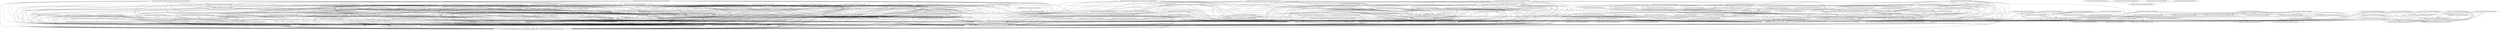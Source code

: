 digraph G {
  "org.apache.commons.math3.exception$NotPositiveException#NotPositiveException(java.lang.Number)" -> "org.apache.commons.math3.exception$MathIllegalArgumentException#MathIllegalArgumentException(org.apache.commons.math3.exception.util.Localizable,java.lang.Object[])";
  "org.apache.commons.math3.exception$NotPositiveException#NotPositiveException(java.lang.Number)" -> "org.apache.commons.math3.exception$MathIllegalNumberException#<clinit>()";
  "org.apache.commons.math3.exception$NotPositiveException#NotPositiveException(java.lang.Number)" -> "org.apache.commons.math3.exception$NumberIsTooSmallException#NumberIsTooSmallException(java.lang.Number,java.lang.Number,boolean)";
  "org.apache.commons.math3.exception$NotPositiveException#NotPositiveException(java.lang.Number)" -> "org.apache.commons.math3.exception.util$LocalizedFormats#LocalizedFormats(java.lang.String,int,java.lang.String)";
  "org.apache.commons.math3.exception$NotPositiveException#NotPositiveException(java.lang.Number)" -> "org.apache.commons.math3.exception$NumberIsTooSmallException#NumberIsTooSmallException(org.apache.commons.math3.exception.util.Localizable,java.lang.Number,java.lang.Number,boolean)";
  "org.apache.commons.math3.exception$NotPositiveException#NotPositiveException(java.lang.Number)" -> "org.apache.commons.math3.exception$MathIllegalNumberException#MathIllegalNumberException(org.apache.commons.math3.exception.util.Localizable,java.lang.Number,java.lang.Object[])";
  "org.apache.commons.math3.exception$NotPositiveException#NotPositiveException(java.lang.Number)" -> "org.apache.commons.math3.exception.util$LocalizedFormats#<clinit>()";
  "org.apache.commons.math3.exception$NumberIsTooSmallException#NumberIsTooSmallException(java.lang.Number,java.lang.Number,boolean)" -> "org.apache.commons.math3.exception$MathIllegalArgumentException#MathIllegalArgumentException(org.apache.commons.math3.exception.util.Localizable,java.lang.Object[])";
  "org.apache.commons.math3.exception$NumberIsTooSmallException#NumberIsTooSmallException(java.lang.Number,java.lang.Number,boolean)" -> "org.apache.commons.math3.exception.util$LocalizedFormats#LocalizedFormats(java.lang.String,int,java.lang.String)";
  "org.apache.commons.math3.exception$NumberIsTooSmallException#NumberIsTooSmallException(java.lang.Number,java.lang.Number,boolean)" -> "org.apache.commons.math3.exception$NumberIsTooSmallException#NumberIsTooSmallException(org.apache.commons.math3.exception.util.Localizable,java.lang.Number,java.lang.Number,boolean)";
  "org.apache.commons.math3.exception$NumberIsTooSmallException#NumberIsTooSmallException(java.lang.Number,java.lang.Number,boolean)" -> "org.apache.commons.math3.exception$MathIllegalNumberException#MathIllegalNumberException(org.apache.commons.math3.exception.util.Localizable,java.lang.Number,java.lang.Object[])";
  "org.apache.commons.math3.exception$NumberIsTooSmallException#NumberIsTooSmallException(java.lang.Number,java.lang.Number,boolean)" -> "org.apache.commons.math3.exception.util$LocalizedFormats#<clinit>()";
  "org.apache.commons.math3.exception$NumberIsTooSmallException#NumberIsTooSmallException(org.apache.commons.math3.exception.util.Localizable,java.lang.Number,java.lang.Number,boolean)" -> "org.apache.commons.math3.exception$MathIllegalArgumentException#MathIllegalArgumentException(org.apache.commons.math3.exception.util.Localizable,java.lang.Object[])";
  "org.apache.commons.math3.exception$NumberIsTooSmallException#NumberIsTooSmallException(org.apache.commons.math3.exception.util.Localizable,java.lang.Number,java.lang.Number,boolean)" -> "org.apache.commons.math3.exception$MathIllegalNumberException#MathIllegalNumberException(org.apache.commons.math3.exception.util.Localizable,java.lang.Number,java.lang.Object[])";
  "org.apache.commons.math3.exception$MathIllegalNumberException#MathIllegalNumberException(org.apache.commons.math3.exception.util.Localizable,java.lang.Number,java.lang.Object[])" -> "org.apache.commons.math3.exception$MathIllegalArgumentException#MathIllegalArgumentException(org.apache.commons.math3.exception.util.Localizable,java.lang.Object[])";
  "org.apache.commons.math3.exception.util$LocalizedFormats#<clinit>()" -> "org.apache.commons.math3.exception.util$LocalizedFormats#LocalizedFormats(java.lang.String,int,java.lang.String)";
  "org.apache.commons.math3.util$FastMath#asin(double)" -> "org.apache.commons.math3.util$FastMath#sqrt(double)";
  "org.apache.commons.math3.util$FastMath#asin(double)" -> "org.apache.commons.math3.util$FastMath#copySign(double,double)";
  "org.apache.commons.math3.util$FastMath#asin(double)" -> "org.apache.commons.math3.util$FastMath#<clinit>()";
  "org.apache.commons.math3.util$FastMath#asin(double)" -> "org.apache.commons.math3.util$FastMath#atan(double,double,boolean)";
  "org.apache.commons.math3.util$FastMath#atan(double,double,boolean)" -> "org.apache.commons.math3.util$FastMath#copySign(double,double)";
  "org.apache.commons.math3.util$FastMath#atan(double,double,boolean)" -> "org.apache.commons.math3.util$FastMath#<clinit>()";
  "org.apache.commons.math3.fraction$BigFraction#add(java.math.BigInteger)" -> "org.apache.commons.math3.exception$NullArgumentException#NullArgumentException(org.apache.commons.math3.exception.util.Localizable,java.lang.Object[])";
  "org.apache.commons.math3.fraction$BigFraction#add(java.math.BigInteger)" -> "org.apache.commons.math3.exception$MathIllegalArgumentException#MathIllegalArgumentException(org.apache.commons.math3.exception.util.Localizable,java.lang.Object[])";
  "org.apache.commons.math3.fraction$BigFraction#add(java.math.BigInteger)" -> "org.apache.commons.math3.fraction$BigFraction#<clinit>()";
  "org.apache.commons.math3.fraction$BigFraction#add(java.math.BigInteger)" -> "org.apache.commons.math3.fraction$BigFraction#BigFraction(java.math.BigInteger,java.math.BigInteger)";
  "org.apache.commons.math3.fraction$BigFraction#add(java.math.BigInteger)" -> "org.apache.commons.math3.util$MathUtils#checkNotNull(java.lang.Object)";
  "org.apache.commons.math3.fraction$BigFraction#add(java.math.BigInteger)" -> "org.apache.commons.math3.fraction$BigFraction#BigFraction(int)";
  "org.apache.commons.math3.fraction$BigFraction#add(java.math.BigInteger)" -> "org.apache.commons.math3.exception$MathIllegalNumberException#<clinit>()";
  "org.apache.commons.math3.fraction$BigFraction#add(java.math.BigInteger)" -> "org.apache.commons.math3.fraction$BigFraction#BigFraction(int,int)";
  "org.apache.commons.math3.fraction$BigFraction#add(java.math.BigInteger)" -> "org.apache.commons.math3.exception.util$LocalizedFormats#LocalizedFormats(java.lang.String,int,java.lang.String)";
  "org.apache.commons.math3.fraction$BigFraction#add(java.math.BigInteger)" -> "org.apache.commons.math3.exception$MathIllegalNumberException#MathIllegalNumberException(org.apache.commons.math3.exception.util.Localizable,java.lang.Number,java.lang.Object[])";
  "org.apache.commons.math3.fraction$BigFraction#add(java.math.BigInteger)" -> "org.apache.commons.math3.exception$ZeroException#ZeroException(org.apache.commons.math3.exception.util.Localizable,java.lang.Object[])";
  "org.apache.commons.math3.fraction$BigFraction#add(java.math.BigInteger)" -> "org.apache.commons.math3.exception.util$LocalizedFormats#<clinit>()";
  "org.apache.commons.math3.fraction$BigFraction#add(java.math.BigInteger)" -> "org.apache.commons.math3.exception$NullArgumentException#NullArgumentException()";
  "org.apache.commons.math3.fraction$BigFraction#add(java.math.BigInteger)" -> "org.apache.commons.math3.util$MathUtils#checkNotNull(java.lang.Object,org.apache.commons.math3.exception.util.Localizable,java.lang.Object[])";
  "org.apache.commons.math3.exception$NullArgumentException#NullArgumentException(org.apache.commons.math3.exception.util.Localizable,java.lang.Object[])" -> "org.apache.commons.math3.exception$MathIllegalArgumentException#MathIllegalArgumentException(org.apache.commons.math3.exception.util.Localizable,java.lang.Object[])";
  "org.apache.commons.math3.fraction$BigFraction#<clinit>()" -> "org.apache.commons.math3.exception$NullArgumentException#NullArgumentException(org.apache.commons.math3.exception.util.Localizable,java.lang.Object[])";
  "org.apache.commons.math3.fraction$BigFraction#<clinit>()" -> "org.apache.commons.math3.exception$MathIllegalArgumentException#MathIllegalArgumentException(org.apache.commons.math3.exception.util.Localizable,java.lang.Object[])";
  "org.apache.commons.math3.fraction$BigFraction#<clinit>()" -> "org.apache.commons.math3.fraction$BigFraction#BigFraction(java.math.BigInteger,java.math.BigInteger)";
  "org.apache.commons.math3.fraction$BigFraction#<clinit>()" -> "org.apache.commons.math3.fraction$BigFraction#BigFraction(int)";
  "org.apache.commons.math3.fraction$BigFraction#<clinit>()" -> "org.apache.commons.math3.exception$MathIllegalNumberException#<clinit>()";
  "org.apache.commons.math3.fraction$BigFraction#<clinit>()" -> "org.apache.commons.math3.fraction$BigFraction#BigFraction(int,int)";
  "org.apache.commons.math3.fraction$BigFraction#<clinit>()" -> "org.apache.commons.math3.exception.util$LocalizedFormats#LocalizedFormats(java.lang.String,int,java.lang.String)";
  "org.apache.commons.math3.fraction$BigFraction#<clinit>()" -> "org.apache.commons.math3.exception$MathIllegalNumberException#MathIllegalNumberException(org.apache.commons.math3.exception.util.Localizable,java.lang.Number,java.lang.Object[])";
  "org.apache.commons.math3.fraction$BigFraction#<clinit>()" -> "org.apache.commons.math3.exception$ZeroException#ZeroException(org.apache.commons.math3.exception.util.Localizable,java.lang.Object[])";
  "org.apache.commons.math3.fraction$BigFraction#<clinit>()" -> "org.apache.commons.math3.exception.util$LocalizedFormats#<clinit>()";
  "org.apache.commons.math3.fraction$BigFraction#<clinit>()" -> "org.apache.commons.math3.util$MathUtils#checkNotNull(java.lang.Object,org.apache.commons.math3.exception.util.Localizable,java.lang.Object[])";
  "org.apache.commons.math3.fraction$BigFraction#BigFraction(java.math.BigInteger,java.math.BigInteger)" -> "org.apache.commons.math3.exception$NullArgumentException#NullArgumentException(org.apache.commons.math3.exception.util.Localizable,java.lang.Object[])";
  "org.apache.commons.math3.fraction$BigFraction#BigFraction(java.math.BigInteger,java.math.BigInteger)" -> "org.apache.commons.math3.exception$MathIllegalArgumentException#MathIllegalArgumentException(org.apache.commons.math3.exception.util.Localizable,java.lang.Object[])";
  "org.apache.commons.math3.fraction$BigFraction#BigFraction(java.math.BigInteger,java.math.BigInteger)" -> "org.apache.commons.math3.exception$MathIllegalNumberException#<clinit>()";
  "org.apache.commons.math3.fraction$BigFraction#BigFraction(java.math.BigInteger,java.math.BigInteger)" -> "org.apache.commons.math3.exception.util$LocalizedFormats#LocalizedFormats(java.lang.String,int,java.lang.String)";
  "org.apache.commons.math3.fraction$BigFraction#BigFraction(java.math.BigInteger,java.math.BigInteger)" -> "org.apache.commons.math3.exception$MathIllegalNumberException#MathIllegalNumberException(org.apache.commons.math3.exception.util.Localizable,java.lang.Number,java.lang.Object[])";
  "org.apache.commons.math3.fraction$BigFraction#BigFraction(java.math.BigInteger,java.math.BigInteger)" -> "org.apache.commons.math3.exception$ZeroException#ZeroException(org.apache.commons.math3.exception.util.Localizable,java.lang.Object[])";
  "org.apache.commons.math3.fraction$BigFraction#BigFraction(java.math.BigInteger,java.math.BigInteger)" -> "org.apache.commons.math3.exception.util$LocalizedFormats#<clinit>()";
  "org.apache.commons.math3.fraction$BigFraction#BigFraction(java.math.BigInteger,java.math.BigInteger)" -> "org.apache.commons.math3.util$MathUtils#checkNotNull(java.lang.Object,org.apache.commons.math3.exception.util.Localizable,java.lang.Object[])";
  "org.apache.commons.math3.util$MathUtils#checkNotNull(java.lang.Object)" -> "org.apache.commons.math3.exception$NullArgumentException#NullArgumentException(org.apache.commons.math3.exception.util.Localizable,java.lang.Object[])";
  "org.apache.commons.math3.util$MathUtils#checkNotNull(java.lang.Object)" -> "org.apache.commons.math3.exception$MathIllegalArgumentException#MathIllegalArgumentException(org.apache.commons.math3.exception.util.Localizable,java.lang.Object[])";
  "org.apache.commons.math3.util$MathUtils#checkNotNull(java.lang.Object)" -> "org.apache.commons.math3.exception.util$LocalizedFormats#LocalizedFormats(java.lang.String,int,java.lang.String)";
  "org.apache.commons.math3.util$MathUtils#checkNotNull(java.lang.Object)" -> "org.apache.commons.math3.exception.util$LocalizedFormats#<clinit>()";
  "org.apache.commons.math3.util$MathUtils#checkNotNull(java.lang.Object)" -> "org.apache.commons.math3.exception$NullArgumentException#NullArgumentException()";
  "org.apache.commons.math3.fraction$BigFraction#BigFraction(int)" -> "org.apache.commons.math3.exception$NullArgumentException#NullArgumentException(org.apache.commons.math3.exception.util.Localizable,java.lang.Object[])";
  "org.apache.commons.math3.fraction$BigFraction#BigFraction(int)" -> "org.apache.commons.math3.exception$MathIllegalArgumentException#MathIllegalArgumentException(org.apache.commons.math3.exception.util.Localizable,java.lang.Object[])";
  "org.apache.commons.math3.fraction$BigFraction#BigFraction(int)" -> "org.apache.commons.math3.fraction$BigFraction#BigFraction(java.math.BigInteger,java.math.BigInteger)";
  "org.apache.commons.math3.fraction$BigFraction#BigFraction(int)" -> "org.apache.commons.math3.exception$MathIllegalNumberException#<clinit>()";
  "org.apache.commons.math3.fraction$BigFraction#BigFraction(int)" -> "org.apache.commons.math3.exception.util$LocalizedFormats#LocalizedFormats(java.lang.String,int,java.lang.String)";
  "org.apache.commons.math3.fraction$BigFraction#BigFraction(int)" -> "org.apache.commons.math3.exception$MathIllegalNumberException#MathIllegalNumberException(org.apache.commons.math3.exception.util.Localizable,java.lang.Number,java.lang.Object[])";
  "org.apache.commons.math3.fraction$BigFraction#BigFraction(int)" -> "org.apache.commons.math3.exception$ZeroException#ZeroException(org.apache.commons.math3.exception.util.Localizable,java.lang.Object[])";
  "org.apache.commons.math3.fraction$BigFraction#BigFraction(int)" -> "org.apache.commons.math3.exception.util$LocalizedFormats#<clinit>()";
  "org.apache.commons.math3.fraction$BigFraction#BigFraction(int)" -> "org.apache.commons.math3.util$MathUtils#checkNotNull(java.lang.Object,org.apache.commons.math3.exception.util.Localizable,java.lang.Object[])";
  "org.apache.commons.math3.fraction$BigFraction#BigFraction(int,int)" -> "org.apache.commons.math3.exception$NullArgumentException#NullArgumentException(org.apache.commons.math3.exception.util.Localizable,java.lang.Object[])";
  "org.apache.commons.math3.fraction$BigFraction#BigFraction(int,int)" -> "org.apache.commons.math3.exception$MathIllegalArgumentException#MathIllegalArgumentException(org.apache.commons.math3.exception.util.Localizable,java.lang.Object[])";
  "org.apache.commons.math3.fraction$BigFraction#BigFraction(int,int)" -> "org.apache.commons.math3.fraction$BigFraction#BigFraction(java.math.BigInteger,java.math.BigInteger)";
  "org.apache.commons.math3.fraction$BigFraction#BigFraction(int,int)" -> "org.apache.commons.math3.exception$MathIllegalNumberException#<clinit>()";
  "org.apache.commons.math3.fraction$BigFraction#BigFraction(int,int)" -> "org.apache.commons.math3.exception.util$LocalizedFormats#LocalizedFormats(java.lang.String,int,java.lang.String)";
  "org.apache.commons.math3.fraction$BigFraction#BigFraction(int,int)" -> "org.apache.commons.math3.exception$MathIllegalNumberException#MathIllegalNumberException(org.apache.commons.math3.exception.util.Localizable,java.lang.Number,java.lang.Object[])";
  "org.apache.commons.math3.fraction$BigFraction#BigFraction(int,int)" -> "org.apache.commons.math3.exception$ZeroException#ZeroException(org.apache.commons.math3.exception.util.Localizable,java.lang.Object[])";
  "org.apache.commons.math3.fraction$BigFraction#BigFraction(int,int)" -> "org.apache.commons.math3.exception.util$LocalizedFormats#<clinit>()";
  "org.apache.commons.math3.fraction$BigFraction#BigFraction(int,int)" -> "org.apache.commons.math3.util$MathUtils#checkNotNull(java.lang.Object,org.apache.commons.math3.exception.util.Localizable,java.lang.Object[])";
  "org.apache.commons.math3.exception$ZeroException#ZeroException(org.apache.commons.math3.exception.util.Localizable,java.lang.Object[])" -> "org.apache.commons.math3.exception$MathIllegalArgumentException#MathIllegalArgumentException(org.apache.commons.math3.exception.util.Localizable,java.lang.Object[])";
  "org.apache.commons.math3.exception$ZeroException#ZeroException(org.apache.commons.math3.exception.util.Localizable,java.lang.Object[])" -> "org.apache.commons.math3.exception$MathIllegalNumberException#<clinit>()";
  "org.apache.commons.math3.exception$ZeroException#ZeroException(org.apache.commons.math3.exception.util.Localizable,java.lang.Object[])" -> "org.apache.commons.math3.exception$MathIllegalNumberException#MathIllegalNumberException(org.apache.commons.math3.exception.util.Localizable,java.lang.Number,java.lang.Object[])";
  "org.apache.commons.math3.exception$NullArgumentException#NullArgumentException()" -> "org.apache.commons.math3.exception$NullArgumentException#NullArgumentException(org.apache.commons.math3.exception.util.Localizable,java.lang.Object[])";
  "org.apache.commons.math3.exception$NullArgumentException#NullArgumentException()" -> "org.apache.commons.math3.exception$MathIllegalArgumentException#MathIllegalArgumentException(org.apache.commons.math3.exception.util.Localizable,java.lang.Object[])";
  "org.apache.commons.math3.exception$NullArgumentException#NullArgumentException()" -> "org.apache.commons.math3.exception.util$LocalizedFormats#LocalizedFormats(java.lang.String,int,java.lang.String)";
  "org.apache.commons.math3.exception$NullArgumentException#NullArgumentException()" -> "org.apache.commons.math3.exception.util$LocalizedFormats#<clinit>()";
  "org.apache.commons.math3.util$MathUtils#checkNotNull(java.lang.Object,org.apache.commons.math3.exception.util.Localizable,java.lang.Object[])" -> "org.apache.commons.math3.exception$NullArgumentException#NullArgumentException(org.apache.commons.math3.exception.util.Localizable,java.lang.Object[])";
  "org.apache.commons.math3.util$MathUtils#checkNotNull(java.lang.Object,org.apache.commons.math3.exception.util.Localizable,java.lang.Object[])" -> "org.apache.commons.math3.exception$MathIllegalArgumentException#MathIllegalArgumentException(org.apache.commons.math3.exception.util.Localizable,java.lang.Object[])";
  "org.apache.commons.math3.exception$NotFiniteNumberException#NotFiniteNumberException(org.apache.commons.math3.exception.util.Localizable,java.lang.Number,java.lang.Object[])" -> "org.apache.commons.math3.exception$MathIllegalArgumentException#MathIllegalArgumentException(org.apache.commons.math3.exception.util.Localizable,java.lang.Object[])";
  "org.apache.commons.math3.exception$NotFiniteNumberException#NotFiniteNumberException(org.apache.commons.math3.exception.util.Localizable,java.lang.Number,java.lang.Object[])" -> "org.apache.commons.math3.exception$MathIllegalNumberException#MathIllegalNumberException(org.apache.commons.math3.exception.util.Localizable,java.lang.Number,java.lang.Object[])";
  "org.apache.commons.math3.util$FastMath#atan(double)" -> "org.apache.commons.math3.util$FastMath#copySign(double,double)";
  "org.apache.commons.math3.util$FastMath#atan(double)" -> "org.apache.commons.math3.util$FastMath#<clinit>()";
  "org.apache.commons.math3.util$FastMath#atan(double)" -> "org.apache.commons.math3.util$FastMath#atan(double,double,boolean)";
  "org.apache.commons.math3.util$ArithmeticUtils#addAndCheck(int,int)" -> "org.apache.commons.math3.exception$MathArithmeticException#MathArithmeticException(org.apache.commons.math3.exception.util.Localizable,java.lang.Object[])";
  "org.apache.commons.math3.util$ArithmeticUtils#addAndCheck(int,int)" -> "org.apache.commons.math3.exception.util$LocalizedFormats#LocalizedFormats(java.lang.String,int,java.lang.String)";
  "org.apache.commons.math3.util$ArithmeticUtils#addAndCheck(int,int)" -> "org.apache.commons.math3.exception.util$LocalizedFormats#<clinit>()";
  "org.apache.commons.math3.util$FastMath#log(double)" -> "org.apache.commons.math3.util$FastMath$lnMant#<clinit>()";
  "org.apache.commons.math3.util$FastMath#log(double)" -> "org.apache.commons.math3.util$FastMath#log(double,double[])";
  "org.apache.commons.math3.util$FastMath#log(double)" -> "org.apache.commons.math3.util$FastMath#<clinit>()";
  "org.apache.commons.math3.util$FastMath#log(double,double[])" -> "org.apache.commons.math3.util$FastMath$lnMant#<clinit>()";
  "org.apache.commons.math3.util$FastMath#log(double,double[])" -> "org.apache.commons.math3.util$FastMath#<clinit>()";
  "org.apache.commons.math3.fraction$Fraction#longValue()" -> "org.apache.commons.math3.fraction$Fraction#doubleValue()";
  "org.apache.commons.math3.util$FastMath#pow(double,double)" -> "org.apache.commons.math3.util$FastMath$lnMant#<clinit>()";
  "org.apache.commons.math3.util$FastMath#pow(double,double)" -> "org.apache.commons.math3.util$FastMath#log(double,double[])";
  "org.apache.commons.math3.util$FastMath#pow(double,double)" -> "org.apache.commons.math3.util$FastMath$ExpFracTable#<clinit>()";
  "org.apache.commons.math3.util$FastMath#pow(double,double)" -> "org.apache.commons.math3.util$FastMath#exp(double,double,double[])";
  "org.apache.commons.math3.util$FastMath#pow(double,double)" -> "org.apache.commons.math3.util$FastMath$ExpIntTable#<clinit>()";
  "org.apache.commons.math3.util$FastMath#pow(double,double)" -> "org.apache.commons.math3.util$FastMath#<clinit>()";
  "org.apache.commons.math3.util$FastMath#exp(double,double,double[])" -> "org.apache.commons.math3.util$FastMath$ExpFracTable#<clinit>()";
  "org.apache.commons.math3.util$FastMath#exp(double,double,double[])" -> "org.apache.commons.math3.util$FastMath$ExpIntTable#<clinit>()";
  "org.apache.commons.math3.util$FastMath#exp(double,double,double[])" -> "org.apache.commons.math3.util$FastMath#<clinit>()";
  "org.apache.commons.math3.fraction$Fraction#subtract(int)" -> "org.apache.commons.math3.util$ArithmeticUtils#gcdPositive(int,int)";
  "org.apache.commons.math3.fraction$Fraction#subtract(int)" -> "org.apache.commons.math3.exception$MathArithmeticException#MathArithmeticException(org.apache.commons.math3.exception.util.Localizable,java.lang.Object[])";
  "org.apache.commons.math3.fraction$Fraction#subtract(int)" -> "org.apache.commons.math3.fraction$Fraction#<clinit>()";
  "org.apache.commons.math3.fraction$Fraction#subtract(int)" -> "org.apache.commons.math3.util$ArithmeticUtils#gcd(int,int)";
  "org.apache.commons.math3.fraction$Fraction#subtract(int)" -> "org.apache.commons.math3.exception.util$LocalizedFormats#LocalizedFormats(java.lang.String,int,java.lang.String)";
  "org.apache.commons.math3.fraction$Fraction#subtract(int)" -> "org.apache.commons.math3.fraction$Fraction#Fraction(int,int)";
  "org.apache.commons.math3.fraction$Fraction#subtract(int)" -> "org.apache.commons.math3.util$FastMath#abs(int)";
  "org.apache.commons.math3.fraction$Fraction#subtract(int)" -> "org.apache.commons.math3.util$FastMath#<clinit>()";
  "org.apache.commons.math3.fraction$Fraction#subtract(int)" -> "org.apache.commons.math3.exception.util$LocalizedFormats#<clinit>()";
  "org.apache.commons.math3.fraction$Fraction#<clinit>()" -> "org.apache.commons.math3.util$ArithmeticUtils#gcdPositive(int,int)";
  "org.apache.commons.math3.fraction$Fraction#<clinit>()" -> "org.apache.commons.math3.exception$MathArithmeticException#MathArithmeticException(org.apache.commons.math3.exception.util.Localizable,java.lang.Object[])";
  "org.apache.commons.math3.fraction$Fraction#<clinit>()" -> "org.apache.commons.math3.util$ArithmeticUtils#gcd(int,int)";
  "org.apache.commons.math3.fraction$Fraction#<clinit>()" -> "org.apache.commons.math3.exception.util$LocalizedFormats#LocalizedFormats(java.lang.String,int,java.lang.String)";
  "org.apache.commons.math3.fraction$Fraction#<clinit>()" -> "org.apache.commons.math3.fraction$Fraction#Fraction(int,int)";
  "org.apache.commons.math3.fraction$Fraction#<clinit>()" -> "org.apache.commons.math3.util$FastMath#abs(int)";
  "org.apache.commons.math3.fraction$Fraction#<clinit>()" -> "org.apache.commons.math3.util$FastMath#<clinit>()";
  "org.apache.commons.math3.fraction$Fraction#<clinit>()" -> "org.apache.commons.math3.exception.util$LocalizedFormats#<clinit>()";
  "org.apache.commons.math3.util$ArithmeticUtils#gcd(int,int)" -> "org.apache.commons.math3.util$ArithmeticUtils#gcdPositive(int,int)";
  "org.apache.commons.math3.util$ArithmeticUtils#gcd(int,int)" -> "org.apache.commons.math3.exception$MathArithmeticException#MathArithmeticException(org.apache.commons.math3.exception.util.Localizable,java.lang.Object[])";
  "org.apache.commons.math3.util$ArithmeticUtils#gcd(int,int)" -> "org.apache.commons.math3.exception.util$LocalizedFormats#LocalizedFormats(java.lang.String,int,java.lang.String)";
  "org.apache.commons.math3.util$ArithmeticUtils#gcd(int,int)" -> "org.apache.commons.math3.util$FastMath#abs(int)";
  "org.apache.commons.math3.util$ArithmeticUtils#gcd(int,int)" -> "org.apache.commons.math3.util$FastMath#<clinit>()";
  "org.apache.commons.math3.util$ArithmeticUtils#gcd(int,int)" -> "org.apache.commons.math3.exception.util$LocalizedFormats#<clinit>()";
  "org.apache.commons.math3.fraction$Fraction#Fraction(int,int)" -> "org.apache.commons.math3.util$ArithmeticUtils#gcdPositive(int,int)";
  "org.apache.commons.math3.fraction$Fraction#Fraction(int,int)" -> "org.apache.commons.math3.exception$MathArithmeticException#MathArithmeticException(org.apache.commons.math3.exception.util.Localizable,java.lang.Object[])";
  "org.apache.commons.math3.fraction$Fraction#Fraction(int,int)" -> "org.apache.commons.math3.util$ArithmeticUtils#gcd(int,int)";
  "org.apache.commons.math3.fraction$Fraction#Fraction(int,int)" -> "org.apache.commons.math3.exception.util$LocalizedFormats#LocalizedFormats(java.lang.String,int,java.lang.String)";
  "org.apache.commons.math3.fraction$Fraction#Fraction(int,int)" -> "org.apache.commons.math3.util$FastMath#abs(int)";
  "org.apache.commons.math3.fraction$Fraction#Fraction(int,int)" -> "org.apache.commons.math3.util$FastMath#<clinit>()";
  "org.apache.commons.math3.fraction$Fraction#Fraction(int,int)" -> "org.apache.commons.math3.exception.util$LocalizedFormats#<clinit>()";
  "org.apache.commons.math3.fraction$BigFraction#pow(java.math.BigInteger)" -> "org.apache.commons.math3.exception$NullArgumentException#NullArgumentException(org.apache.commons.math3.exception.util.Localizable,java.lang.Object[])";
  "org.apache.commons.math3.fraction$BigFraction#pow(java.math.BigInteger)" -> "org.apache.commons.math3.exception$MathIllegalArgumentException#MathIllegalArgumentException(org.apache.commons.math3.exception.util.Localizable,java.lang.Object[])";
  "org.apache.commons.math3.fraction$BigFraction#pow(java.math.BigInteger)" -> "org.apache.commons.math3.fraction$BigFraction#<clinit>()";
  "org.apache.commons.math3.fraction$BigFraction#pow(java.math.BigInteger)" -> "org.apache.commons.math3.fraction$BigFraction#BigFraction(java.math.BigInteger,java.math.BigInteger)";
  "org.apache.commons.math3.fraction$BigFraction#pow(java.math.BigInteger)" -> "org.apache.commons.math3.exception$NotPositiveException#NotPositiveException(org.apache.commons.math3.exception.util.Localizable,java.lang.Number)";
  "org.apache.commons.math3.fraction$BigFraction#pow(java.math.BigInteger)" -> "org.apache.commons.math3.fraction$BigFraction#BigFraction(int)";
  "org.apache.commons.math3.fraction$BigFraction#pow(java.math.BigInteger)" -> "org.apache.commons.math3.exception$MathIllegalNumberException#<clinit>()";
  "org.apache.commons.math3.fraction$BigFraction#pow(java.math.BigInteger)" -> "org.apache.commons.math3.fraction$BigFraction#BigFraction(int,int)";
  "org.apache.commons.math3.fraction$BigFraction#pow(java.math.BigInteger)" -> "org.apache.commons.math3.util$ArithmeticUtils#pow(java.math.BigInteger,java.math.BigInteger)";
  "org.apache.commons.math3.fraction$BigFraction#pow(java.math.BigInteger)" -> "org.apache.commons.math3.exception.util$LocalizedFormats#LocalizedFormats(java.lang.String,int,java.lang.String)";
  "org.apache.commons.math3.fraction$BigFraction#pow(java.math.BigInteger)" -> "org.apache.commons.math3.exception$NumberIsTooSmallException#NumberIsTooSmallException(org.apache.commons.math3.exception.util.Localizable,java.lang.Number,java.lang.Number,boolean)";
  "org.apache.commons.math3.fraction$BigFraction#pow(java.math.BigInteger)" -> "org.apache.commons.math3.exception$MathIllegalNumberException#MathIllegalNumberException(org.apache.commons.math3.exception.util.Localizable,java.lang.Number,java.lang.Object[])";
  "org.apache.commons.math3.fraction$BigFraction#pow(java.math.BigInteger)" -> "org.apache.commons.math3.exception$ZeroException#ZeroException(org.apache.commons.math3.exception.util.Localizable,java.lang.Object[])";
  "org.apache.commons.math3.fraction$BigFraction#pow(java.math.BigInteger)" -> "org.apache.commons.math3.exception.util$LocalizedFormats#<clinit>()";
  "org.apache.commons.math3.fraction$BigFraction#pow(java.math.BigInteger)" -> "org.apache.commons.math3.util$MathUtils#checkNotNull(java.lang.Object,org.apache.commons.math3.exception.util.Localizable,java.lang.Object[])";
  "org.apache.commons.math3.exception$NotPositiveException#NotPositiveException(org.apache.commons.math3.exception.util.Localizable,java.lang.Number)" -> "org.apache.commons.math3.exception$MathIllegalArgumentException#MathIllegalArgumentException(org.apache.commons.math3.exception.util.Localizable,java.lang.Object[])";
  "org.apache.commons.math3.exception$NotPositiveException#NotPositiveException(org.apache.commons.math3.exception.util.Localizable,java.lang.Number)" -> "org.apache.commons.math3.exception$MathIllegalNumberException#<clinit>()";
  "org.apache.commons.math3.exception$NotPositiveException#NotPositiveException(org.apache.commons.math3.exception.util.Localizable,java.lang.Number)" -> "org.apache.commons.math3.exception$NumberIsTooSmallException#NumberIsTooSmallException(org.apache.commons.math3.exception.util.Localizable,java.lang.Number,java.lang.Number,boolean)";
  "org.apache.commons.math3.exception$NotPositiveException#NotPositiveException(org.apache.commons.math3.exception.util.Localizable,java.lang.Number)" -> "org.apache.commons.math3.exception$MathIllegalNumberException#MathIllegalNumberException(org.apache.commons.math3.exception.util.Localizable,java.lang.Number,java.lang.Object[])";
  "org.apache.commons.math3.util$ArithmeticUtils#pow(java.math.BigInteger,java.math.BigInteger)" -> "org.apache.commons.math3.exception$MathIllegalArgumentException#MathIllegalArgumentException(org.apache.commons.math3.exception.util.Localizable,java.lang.Object[])";
  "org.apache.commons.math3.util$ArithmeticUtils#pow(java.math.BigInteger,java.math.BigInteger)" -> "org.apache.commons.math3.exception$NotPositiveException#NotPositiveException(org.apache.commons.math3.exception.util.Localizable,java.lang.Number)";
  "org.apache.commons.math3.util$ArithmeticUtils#pow(java.math.BigInteger,java.math.BigInteger)" -> "org.apache.commons.math3.exception$MathIllegalNumberException#<clinit>()";
  "org.apache.commons.math3.util$ArithmeticUtils#pow(java.math.BigInteger,java.math.BigInteger)" -> "org.apache.commons.math3.exception.util$LocalizedFormats#LocalizedFormats(java.lang.String,int,java.lang.String)";
  "org.apache.commons.math3.util$ArithmeticUtils#pow(java.math.BigInteger,java.math.BigInteger)" -> "org.apache.commons.math3.exception$NumberIsTooSmallException#NumberIsTooSmallException(org.apache.commons.math3.exception.util.Localizable,java.lang.Number,java.lang.Number,boolean)";
  "org.apache.commons.math3.util$ArithmeticUtils#pow(java.math.BigInteger,java.math.BigInteger)" -> "org.apache.commons.math3.exception$MathIllegalNumberException#MathIllegalNumberException(org.apache.commons.math3.exception.util.Localizable,java.lang.Number,java.lang.Object[])";
  "org.apache.commons.math3.util$ArithmeticUtils#pow(java.math.BigInteger,java.math.BigInteger)" -> "org.apache.commons.math3.exception.util$LocalizedFormats#<clinit>()";
  "org.apache.commons.math3.fraction$BigFraction#multiply(org.apache.commons.math3.fraction.BigFraction)" -> "org.apache.commons.math3.exception$NullArgumentException#NullArgumentException(org.apache.commons.math3.exception.util.Localizable,java.lang.Object[])";
  "org.apache.commons.math3.fraction$BigFraction#multiply(org.apache.commons.math3.fraction.BigFraction)" -> "org.apache.commons.math3.exception$MathIllegalArgumentException#MathIllegalArgumentException(org.apache.commons.math3.exception.util.Localizable,java.lang.Object[])";
  "org.apache.commons.math3.fraction$BigFraction#multiply(org.apache.commons.math3.fraction.BigFraction)" -> "org.apache.commons.math3.fraction$BigFraction#<clinit>()";
  "org.apache.commons.math3.fraction$BigFraction#multiply(org.apache.commons.math3.fraction.BigFraction)" -> "org.apache.commons.math3.fraction$BigFraction#BigFraction(java.math.BigInteger,java.math.BigInteger)";
  "org.apache.commons.math3.fraction$BigFraction#multiply(org.apache.commons.math3.fraction.BigFraction)" -> "org.apache.commons.math3.fraction$BigFraction#BigFraction(int)";
  "org.apache.commons.math3.fraction$BigFraction#multiply(org.apache.commons.math3.fraction.BigFraction)" -> "org.apache.commons.math3.exception$MathIllegalNumberException#<clinit>()";
  "org.apache.commons.math3.fraction$BigFraction#multiply(org.apache.commons.math3.fraction.BigFraction)" -> "org.apache.commons.math3.fraction$BigFraction#BigFraction(int,int)";
  "org.apache.commons.math3.fraction$BigFraction#multiply(org.apache.commons.math3.fraction.BigFraction)" -> "org.apache.commons.math3.exception.util$LocalizedFormats#LocalizedFormats(java.lang.String,int,java.lang.String)";
  "org.apache.commons.math3.fraction$BigFraction#multiply(org.apache.commons.math3.fraction.BigFraction)" -> "org.apache.commons.math3.exception$MathIllegalNumberException#MathIllegalNumberException(org.apache.commons.math3.exception.util.Localizable,java.lang.Number,java.lang.Object[])";
  "org.apache.commons.math3.fraction$BigFraction#multiply(org.apache.commons.math3.fraction.BigFraction)" -> "org.apache.commons.math3.exception$ZeroException#ZeroException(org.apache.commons.math3.exception.util.Localizable,java.lang.Object[])";
  "org.apache.commons.math3.fraction$BigFraction#multiply(org.apache.commons.math3.fraction.BigFraction)" -> "org.apache.commons.math3.exception.util$LocalizedFormats#<clinit>()";
  "org.apache.commons.math3.fraction$BigFraction#multiply(org.apache.commons.math3.fraction.BigFraction)" -> "org.apache.commons.math3.util$MathUtils#checkNotNull(java.lang.Object,org.apache.commons.math3.exception.util.Localizable,java.lang.Object[])";
  "org.apache.commons.math3.util$FastMath#toRadians(double)" -> "org.apache.commons.math3.util$FastMath#doubleHighPart(double)";
  "org.apache.commons.math3.util$FastMath#toRadians(double)" -> "org.apache.commons.math3.util$FastMath#<clinit>()";
  "org.apache.commons.math3.util$ArithmeticUtils#subAndCheck(int,int)" -> "org.apache.commons.math3.exception$MathArithmeticException#MathArithmeticException(org.apache.commons.math3.exception.util.Localizable,java.lang.Object[])";
  "org.apache.commons.math3.util$ArithmeticUtils#subAndCheck(int,int)" -> "org.apache.commons.math3.exception.util$LocalizedFormats#LocalizedFormats(java.lang.String,int,java.lang.String)";
  "org.apache.commons.math3.util$ArithmeticUtils#subAndCheck(int,int)" -> "org.apache.commons.math3.exception.util$LocalizedFormats#<clinit>()";
  "org.apache.commons.math3.util$FastMath#toDegrees(double)" -> "org.apache.commons.math3.util$FastMath#doubleHighPart(double)";
  "org.apache.commons.math3.util$FastMath#toDegrees(double)" -> "org.apache.commons.math3.util$FastMath#<clinit>()";
  "org.apache.commons.math3.util$MathUtils#checkFinite(double)" -> "org.apache.commons.math3.exception$NotFiniteNumberException#NotFiniteNumberException(org.apache.commons.math3.exception.util.Localizable,java.lang.Number,java.lang.Object[])";
  "org.apache.commons.math3.util$MathUtils#checkFinite(double)" -> "org.apache.commons.math3.exception$MathIllegalArgumentException#MathIllegalArgumentException(org.apache.commons.math3.exception.util.Localizable,java.lang.Object[])";
  "org.apache.commons.math3.util$MathUtils#checkFinite(double)" -> "org.apache.commons.math3.exception$NotFiniteNumberException#NotFiniteNumberException(java.lang.Number,java.lang.Object[])";
  "org.apache.commons.math3.util$MathUtils#checkFinite(double)" -> "org.apache.commons.math3.exception$MathIllegalNumberException#<clinit>()";
  "org.apache.commons.math3.util$MathUtils#checkFinite(double)" -> "org.apache.commons.math3.exception.util$LocalizedFormats#LocalizedFormats(java.lang.String,int,java.lang.String)";
  "org.apache.commons.math3.util$MathUtils#checkFinite(double)" -> "org.apache.commons.math3.exception$MathIllegalNumberException#MathIllegalNumberException(org.apache.commons.math3.exception.util.Localizable,java.lang.Number,java.lang.Object[])";
  "org.apache.commons.math3.util$MathUtils#checkFinite(double)" -> "org.apache.commons.math3.exception.util$LocalizedFormats#<clinit>()";
  "org.apache.commons.math3.exception$NotFiniteNumberException#NotFiniteNumberException(java.lang.Number,java.lang.Object[])" -> "org.apache.commons.math3.exception$NotFiniteNumberException#NotFiniteNumberException(org.apache.commons.math3.exception.util.Localizable,java.lang.Number,java.lang.Object[])";
  "org.apache.commons.math3.exception$NotFiniteNumberException#NotFiniteNumberException(java.lang.Number,java.lang.Object[])" -> "org.apache.commons.math3.exception$MathIllegalArgumentException#MathIllegalArgumentException(org.apache.commons.math3.exception.util.Localizable,java.lang.Object[])";
  "org.apache.commons.math3.exception$NotFiniteNumberException#NotFiniteNumberException(java.lang.Number,java.lang.Object[])" -> "org.apache.commons.math3.exception.util$LocalizedFormats#LocalizedFormats(java.lang.String,int,java.lang.String)";
  "org.apache.commons.math3.exception$NotFiniteNumberException#NotFiniteNumberException(java.lang.Number,java.lang.Object[])" -> "org.apache.commons.math3.exception$MathIllegalNumberException#MathIllegalNumberException(org.apache.commons.math3.exception.util.Localizable,java.lang.Number,java.lang.Object[])";
  "org.apache.commons.math3.exception$NotFiniteNumberException#NotFiniteNumberException(java.lang.Number,java.lang.Object[])" -> "org.apache.commons.math3.exception.util$LocalizedFormats#<clinit>()";
  "org.apache.commons.math3.fraction$Fraction#Fraction(int)" -> "org.apache.commons.math3.util$ArithmeticUtils#gcdPositive(int,int)";
  "org.apache.commons.math3.fraction$Fraction#Fraction(int)" -> "org.apache.commons.math3.exception$MathArithmeticException#MathArithmeticException(org.apache.commons.math3.exception.util.Localizable,java.lang.Object[])";
  "org.apache.commons.math3.fraction$Fraction#Fraction(int)" -> "org.apache.commons.math3.util$ArithmeticUtils#gcd(int,int)";
  "org.apache.commons.math3.fraction$Fraction#Fraction(int)" -> "org.apache.commons.math3.exception.util$LocalizedFormats#LocalizedFormats(java.lang.String,int,java.lang.String)";
  "org.apache.commons.math3.fraction$Fraction#Fraction(int)" -> "org.apache.commons.math3.fraction$Fraction#Fraction(int,int)";
  "org.apache.commons.math3.fraction$Fraction#Fraction(int)" -> "org.apache.commons.math3.util$FastMath#abs(int)";
  "org.apache.commons.math3.fraction$Fraction#Fraction(int)" -> "org.apache.commons.math3.util$FastMath#<clinit>()";
  "org.apache.commons.math3.fraction$Fraction#Fraction(int)" -> "org.apache.commons.math3.exception.util$LocalizedFormats#<clinit>()";
  "org.apache.commons.math3.fraction$Fraction#divide(org.apache.commons.math3.fraction.Fraction)" -> "org.apache.commons.math3.exception$NullArgumentException#NullArgumentException(org.apache.commons.math3.exception.util.Localizable,java.lang.Object[])";
  "org.apache.commons.math3.fraction$Fraction#divide(org.apache.commons.math3.fraction.Fraction)" -> "org.apache.commons.math3.exception$MathIllegalArgumentException#MathIllegalArgumentException(org.apache.commons.math3.exception.util.Localizable,java.lang.Object[])";
  "org.apache.commons.math3.fraction$Fraction#divide(org.apache.commons.math3.fraction.Fraction)" -> "org.apache.commons.math3.util$ArithmeticUtils#gcdPositive(int,int)";
  "org.apache.commons.math3.fraction$Fraction#divide(org.apache.commons.math3.fraction.Fraction)" -> "org.apache.commons.math3.exception$MathArithmeticException#MathArithmeticException(org.apache.commons.math3.exception.util.Localizable,java.lang.Object[])";
  "org.apache.commons.math3.fraction$Fraction#divide(org.apache.commons.math3.fraction.Fraction)" -> "org.apache.commons.math3.fraction$Fraction#<clinit>()";
  "org.apache.commons.math3.fraction$Fraction#divide(org.apache.commons.math3.fraction.Fraction)" -> "org.apache.commons.math3.fraction$Fraction#multiply(org.apache.commons.math3.fraction.Fraction)";
  "org.apache.commons.math3.fraction$Fraction#divide(org.apache.commons.math3.fraction.Fraction)" -> "org.apache.commons.math3.fraction$Fraction#getReducedFraction(int,int)";
  "org.apache.commons.math3.fraction$Fraction#divide(org.apache.commons.math3.fraction.Fraction)" -> "org.apache.commons.math3.fraction$Fraction#reciprocal()";
  "org.apache.commons.math3.fraction$Fraction#divide(org.apache.commons.math3.fraction.Fraction)" -> "org.apache.commons.math3.util$ArithmeticUtils#gcd(int,int)";
  "org.apache.commons.math3.fraction$Fraction#divide(org.apache.commons.math3.fraction.Fraction)" -> "org.apache.commons.math3.exception.util$LocalizedFormats#LocalizedFormats(java.lang.String,int,java.lang.String)";
  "org.apache.commons.math3.fraction$Fraction#divide(org.apache.commons.math3.fraction.Fraction)" -> "org.apache.commons.math3.exception$MathArithmeticException#MathArithmeticException()";
  "org.apache.commons.math3.fraction$Fraction#divide(org.apache.commons.math3.fraction.Fraction)" -> "org.apache.commons.math3.fraction$Fraction#Fraction(int,int)";
  "org.apache.commons.math3.fraction$Fraction#divide(org.apache.commons.math3.fraction.Fraction)" -> "org.apache.commons.math3.util$FastMath#abs(int)";
  "org.apache.commons.math3.fraction$Fraction#divide(org.apache.commons.math3.fraction.Fraction)" -> "org.apache.commons.math3.util$FastMath#<clinit>()";
  "org.apache.commons.math3.fraction$Fraction#divide(org.apache.commons.math3.fraction.Fraction)" -> "org.apache.commons.math3.util$ArithmeticUtils#mulAndCheck(int,int)";
  "org.apache.commons.math3.fraction$Fraction#divide(org.apache.commons.math3.fraction.Fraction)" -> "org.apache.commons.math3.exception.util$LocalizedFormats#<clinit>()";
  "org.apache.commons.math3.fraction$Fraction#multiply(org.apache.commons.math3.fraction.Fraction)" -> "org.apache.commons.math3.exception$NullArgumentException#NullArgumentException(org.apache.commons.math3.exception.util.Localizable,java.lang.Object[])";
  "org.apache.commons.math3.fraction$Fraction#multiply(org.apache.commons.math3.fraction.Fraction)" -> "org.apache.commons.math3.exception$MathIllegalArgumentException#MathIllegalArgumentException(org.apache.commons.math3.exception.util.Localizable,java.lang.Object[])";
  "org.apache.commons.math3.fraction$Fraction#multiply(org.apache.commons.math3.fraction.Fraction)" -> "org.apache.commons.math3.util$ArithmeticUtils#gcdPositive(int,int)";
  "org.apache.commons.math3.fraction$Fraction#multiply(org.apache.commons.math3.fraction.Fraction)" -> "org.apache.commons.math3.exception$MathArithmeticException#MathArithmeticException(org.apache.commons.math3.exception.util.Localizable,java.lang.Object[])";
  "org.apache.commons.math3.fraction$Fraction#multiply(org.apache.commons.math3.fraction.Fraction)" -> "org.apache.commons.math3.fraction$Fraction#<clinit>()";
  "org.apache.commons.math3.fraction$Fraction#multiply(org.apache.commons.math3.fraction.Fraction)" -> "org.apache.commons.math3.fraction$Fraction#getReducedFraction(int,int)";
  "org.apache.commons.math3.fraction$Fraction#multiply(org.apache.commons.math3.fraction.Fraction)" -> "org.apache.commons.math3.util$ArithmeticUtils#gcd(int,int)";
  "org.apache.commons.math3.fraction$Fraction#multiply(org.apache.commons.math3.fraction.Fraction)" -> "org.apache.commons.math3.exception.util$LocalizedFormats#LocalizedFormats(java.lang.String,int,java.lang.String)";
  "org.apache.commons.math3.fraction$Fraction#multiply(org.apache.commons.math3.fraction.Fraction)" -> "org.apache.commons.math3.exception$MathArithmeticException#MathArithmeticException()";
  "org.apache.commons.math3.fraction$Fraction#multiply(org.apache.commons.math3.fraction.Fraction)" -> "org.apache.commons.math3.fraction$Fraction#Fraction(int,int)";
  "org.apache.commons.math3.fraction$Fraction#multiply(org.apache.commons.math3.fraction.Fraction)" -> "org.apache.commons.math3.util$FastMath#abs(int)";
  "org.apache.commons.math3.fraction$Fraction#multiply(org.apache.commons.math3.fraction.Fraction)" -> "org.apache.commons.math3.util$FastMath#<clinit>()";
  "org.apache.commons.math3.fraction$Fraction#multiply(org.apache.commons.math3.fraction.Fraction)" -> "org.apache.commons.math3.util$ArithmeticUtils#mulAndCheck(int,int)";
  "org.apache.commons.math3.fraction$Fraction#multiply(org.apache.commons.math3.fraction.Fraction)" -> "org.apache.commons.math3.exception.util$LocalizedFormats#<clinit>()";
  "org.apache.commons.math3.fraction$Fraction#getReducedFraction(int,int)" -> "org.apache.commons.math3.util$ArithmeticUtils#gcdPositive(int,int)";
  "org.apache.commons.math3.fraction$Fraction#getReducedFraction(int,int)" -> "org.apache.commons.math3.exception$MathArithmeticException#MathArithmeticException(org.apache.commons.math3.exception.util.Localizable,java.lang.Object[])";
  "org.apache.commons.math3.fraction$Fraction#getReducedFraction(int,int)" -> "org.apache.commons.math3.fraction$Fraction#<clinit>()";
  "org.apache.commons.math3.fraction$Fraction#getReducedFraction(int,int)" -> "org.apache.commons.math3.util$ArithmeticUtils#gcd(int,int)";
  "org.apache.commons.math3.fraction$Fraction#getReducedFraction(int,int)" -> "org.apache.commons.math3.exception.util$LocalizedFormats#LocalizedFormats(java.lang.String,int,java.lang.String)";
  "org.apache.commons.math3.fraction$Fraction#getReducedFraction(int,int)" -> "org.apache.commons.math3.fraction$Fraction#Fraction(int,int)";
  "org.apache.commons.math3.fraction$Fraction#getReducedFraction(int,int)" -> "org.apache.commons.math3.util$FastMath#abs(int)";
  "org.apache.commons.math3.fraction$Fraction#getReducedFraction(int,int)" -> "org.apache.commons.math3.util$FastMath#<clinit>()";
  "org.apache.commons.math3.fraction$Fraction#getReducedFraction(int,int)" -> "org.apache.commons.math3.exception.util$LocalizedFormats#<clinit>()";
  "org.apache.commons.math3.fraction$Fraction#reciprocal()" -> "org.apache.commons.math3.util$ArithmeticUtils#gcdPositive(int,int)";
  "org.apache.commons.math3.fraction$Fraction#reciprocal()" -> "org.apache.commons.math3.exception$MathArithmeticException#MathArithmeticException(org.apache.commons.math3.exception.util.Localizable,java.lang.Object[])";
  "org.apache.commons.math3.fraction$Fraction#reciprocal()" -> "org.apache.commons.math3.fraction$Fraction#<clinit>()";
  "org.apache.commons.math3.fraction$Fraction#reciprocal()" -> "org.apache.commons.math3.util$ArithmeticUtils#gcd(int,int)";
  "org.apache.commons.math3.fraction$Fraction#reciprocal()" -> "org.apache.commons.math3.exception.util$LocalizedFormats#LocalizedFormats(java.lang.String,int,java.lang.String)";
  "org.apache.commons.math3.fraction$Fraction#reciprocal()" -> "org.apache.commons.math3.fraction$Fraction#Fraction(int,int)";
  "org.apache.commons.math3.fraction$Fraction#reciprocal()" -> "org.apache.commons.math3.util$FastMath#abs(int)";
  "org.apache.commons.math3.fraction$Fraction#reciprocal()" -> "org.apache.commons.math3.util$FastMath#<clinit>()";
  "org.apache.commons.math3.fraction$Fraction#reciprocal()" -> "org.apache.commons.math3.exception.util$LocalizedFormats#<clinit>()";
  "org.apache.commons.math3.exception$MathArithmeticException#MathArithmeticException()" -> "org.apache.commons.math3.exception.util$LocalizedFormats#LocalizedFormats(java.lang.String,int,java.lang.String)";
  "org.apache.commons.math3.exception$MathArithmeticException#MathArithmeticException()" -> "org.apache.commons.math3.exception.util$LocalizedFormats#<clinit>()";
  "org.apache.commons.math3.util$ArithmeticUtils#mulAndCheck(int,int)" -> "org.apache.commons.math3.exception.util$LocalizedFormats#LocalizedFormats(java.lang.String,int,java.lang.String)";
  "org.apache.commons.math3.util$ArithmeticUtils#mulAndCheck(int,int)" -> "org.apache.commons.math3.exception$MathArithmeticException#MathArithmeticException()";
  "org.apache.commons.math3.util$ArithmeticUtils#mulAndCheck(int,int)" -> "org.apache.commons.math3.exception.util$LocalizedFormats#<clinit>()";
  "org.apache.commons.math3.fraction$BigFraction#BigFraction(long)" -> "org.apache.commons.math3.exception$NullArgumentException#NullArgumentException(org.apache.commons.math3.exception.util.Localizable,java.lang.Object[])";
  "org.apache.commons.math3.fraction$BigFraction#BigFraction(long)" -> "org.apache.commons.math3.exception$MathIllegalArgumentException#MathIllegalArgumentException(org.apache.commons.math3.exception.util.Localizable,java.lang.Object[])";
  "org.apache.commons.math3.fraction$BigFraction#BigFraction(long)" -> "org.apache.commons.math3.fraction$BigFraction#BigFraction(java.math.BigInteger,java.math.BigInteger)";
  "org.apache.commons.math3.fraction$BigFraction#BigFraction(long)" -> "org.apache.commons.math3.exception$MathIllegalNumberException#<clinit>()";
  "org.apache.commons.math3.fraction$BigFraction#BigFraction(long)" -> "org.apache.commons.math3.exception.util$LocalizedFormats#LocalizedFormats(java.lang.String,int,java.lang.String)";
  "org.apache.commons.math3.fraction$BigFraction#BigFraction(long)" -> "org.apache.commons.math3.exception$MathIllegalNumberException#MathIllegalNumberException(org.apache.commons.math3.exception.util.Localizable,java.lang.Number,java.lang.Object[])";
  "org.apache.commons.math3.fraction$BigFraction#BigFraction(long)" -> "org.apache.commons.math3.exception$ZeroException#ZeroException(org.apache.commons.math3.exception.util.Localizable,java.lang.Object[])";
  "org.apache.commons.math3.fraction$BigFraction#BigFraction(long)" -> "org.apache.commons.math3.exception.util$LocalizedFormats#<clinit>()";
  "org.apache.commons.math3.fraction$BigFraction#BigFraction(long)" -> "org.apache.commons.math3.util$MathUtils#checkNotNull(java.lang.Object,org.apache.commons.math3.exception.util.Localizable,java.lang.Object[])";
  "org.apache.commons.math3.fraction$BigFraction#floatValue()" -> "org.apache.commons.math3.util$FastMath#getExponent(float)";
  "org.apache.commons.math3.fraction$BigFraction#floatValue()" -> "org.apache.commons.math3.util$FastMath#<clinit>()";
  "org.apache.commons.math3.util$ArithmeticUtils#lcm(int,int)" -> "org.apache.commons.math3.util$ArithmeticUtils#gcdPositive(int,int)";
  "org.apache.commons.math3.util$ArithmeticUtils#lcm(int,int)" -> "org.apache.commons.math3.exception$MathArithmeticException#MathArithmeticException(org.apache.commons.math3.exception.util.Localizable,java.lang.Object[])";
  "org.apache.commons.math3.util$ArithmeticUtils#lcm(int,int)" -> "org.apache.commons.math3.util$ArithmeticUtils#gcd(int,int)";
  "org.apache.commons.math3.util$ArithmeticUtils#lcm(int,int)" -> "org.apache.commons.math3.exception.util$LocalizedFormats#LocalizedFormats(java.lang.String,int,java.lang.String)";
  "org.apache.commons.math3.util$ArithmeticUtils#lcm(int,int)" -> "org.apache.commons.math3.exception$MathArithmeticException#MathArithmeticException()";
  "org.apache.commons.math3.util$ArithmeticUtils#lcm(int,int)" -> "org.apache.commons.math3.util$FastMath#abs(int)";
  "org.apache.commons.math3.util$ArithmeticUtils#lcm(int,int)" -> "org.apache.commons.math3.util$FastMath#<clinit>()";
  "org.apache.commons.math3.util$ArithmeticUtils#lcm(int,int)" -> "org.apache.commons.math3.util$ArithmeticUtils#mulAndCheck(int,int)";
  "org.apache.commons.math3.util$ArithmeticUtils#lcm(int,int)" -> "org.apache.commons.math3.exception.util$LocalizedFormats#<clinit>()";
  "org.apache.commons.math3.fraction$BigFraction#reciprocal()" -> "org.apache.commons.math3.exception$NullArgumentException#NullArgumentException(org.apache.commons.math3.exception.util.Localizable,java.lang.Object[])";
  "org.apache.commons.math3.fraction$BigFraction#reciprocal()" -> "org.apache.commons.math3.exception$MathIllegalArgumentException#MathIllegalArgumentException(org.apache.commons.math3.exception.util.Localizable,java.lang.Object[])";
  "org.apache.commons.math3.fraction$BigFraction#reciprocal()" -> "org.apache.commons.math3.fraction$BigFraction#<clinit>()";
  "org.apache.commons.math3.fraction$BigFraction#reciprocal()" -> "org.apache.commons.math3.fraction$BigFraction#BigFraction(java.math.BigInteger,java.math.BigInteger)";
  "org.apache.commons.math3.fraction$BigFraction#reciprocal()" -> "org.apache.commons.math3.fraction$BigFraction#BigFraction(int)";
  "org.apache.commons.math3.fraction$BigFraction#reciprocal()" -> "org.apache.commons.math3.exception$MathIllegalNumberException#<clinit>()";
  "org.apache.commons.math3.fraction$BigFraction#reciprocal()" -> "org.apache.commons.math3.fraction$BigFraction#BigFraction(int,int)";
  "org.apache.commons.math3.fraction$BigFraction#reciprocal()" -> "org.apache.commons.math3.exception.util$LocalizedFormats#LocalizedFormats(java.lang.String,int,java.lang.String)";
  "org.apache.commons.math3.fraction$BigFraction#reciprocal()" -> "org.apache.commons.math3.exception$MathIllegalNumberException#MathIllegalNumberException(org.apache.commons.math3.exception.util.Localizable,java.lang.Number,java.lang.Object[])";
  "org.apache.commons.math3.fraction$BigFraction#reciprocal()" -> "org.apache.commons.math3.exception$ZeroException#ZeroException(org.apache.commons.math3.exception.util.Localizable,java.lang.Object[])";
  "org.apache.commons.math3.fraction$BigFraction#reciprocal()" -> "org.apache.commons.math3.exception.util$LocalizedFormats#<clinit>()";
  "org.apache.commons.math3.fraction$BigFraction#reciprocal()" -> "org.apache.commons.math3.util$MathUtils#checkNotNull(java.lang.Object,org.apache.commons.math3.exception.util.Localizable,java.lang.Object[])";
  "org.apache.commons.math3.util$MathUtils#reduce(double,double,double)" -> "org.apache.commons.math3.util$FastMath#floor(double)";
  "org.apache.commons.math3.util$MathUtils#reduce(double,double,double)" -> "org.apache.commons.math3.util$FastMath#abs(double)";
  "org.apache.commons.math3.util$MathUtils#reduce(double,double,double)" -> "org.apache.commons.math3.util$FastMath#<clinit>()";
  "org.apache.commons.math3.exception$MathIllegalStateException#MathIllegalStateException()" -> "org.apache.commons.math3.exception$MathIllegalStateException#MathIllegalStateException(org.apache.commons.math3.exception.util.Localizable,java.lang.Object[])";
  "org.apache.commons.math3.exception$MathIllegalStateException#MathIllegalStateException()" -> "org.apache.commons.math3.exception.util$LocalizedFormats#LocalizedFormats(java.lang.String,int,java.lang.String)";
  "org.apache.commons.math3.exception$MathIllegalStateException#MathIllegalStateException()" -> "org.apache.commons.math3.exception.util$LocalizedFormats#<clinit>()";
  "org.apache.commons.math3.util$FastMath#cbrt(double)" -> "org.apache.commons.math3.util$FastMath#<clinit>()";
  "org.apache.commons.math3.util$FastMath#nextUp(float)" -> "org.apache.commons.math3.util$FastMath#nextAfter(float,double)";
  "org.apache.commons.math3.util$FastMath#nextUp(float)" -> "org.apache.commons.math3.util$FastMath#<clinit>()";
  "org.apache.commons.math3.exception$ZeroException#ZeroException()" -> "org.apache.commons.math3.exception$MathIllegalArgumentException#MathIllegalArgumentException(org.apache.commons.math3.exception.util.Localizable,java.lang.Object[])";
  "org.apache.commons.math3.exception$ZeroException#ZeroException()" -> "org.apache.commons.math3.exception$MathIllegalNumberException#<clinit>()";
  "org.apache.commons.math3.exception$ZeroException#ZeroException()" -> "org.apache.commons.math3.exception.util$LocalizedFormats#LocalizedFormats(java.lang.String,int,java.lang.String)";
  "org.apache.commons.math3.exception$ZeroException#ZeroException()" -> "org.apache.commons.math3.exception$MathIllegalNumberException#MathIllegalNumberException(org.apache.commons.math3.exception.util.Localizable,java.lang.Number,java.lang.Object[])";
  "org.apache.commons.math3.exception$ZeroException#ZeroException()" -> "org.apache.commons.math3.exception$ZeroException#ZeroException(org.apache.commons.math3.exception.util.Localizable,java.lang.Object[])";
  "org.apache.commons.math3.exception$ZeroException#ZeroException()" -> "org.apache.commons.math3.exception.util$LocalizedFormats#<clinit>()";
  "org.apache.commons.math3.fraction$Fraction#percentageValue()" -> "org.apache.commons.math3.fraction$Fraction#doubleValue()";
  "org.apache.commons.math3.fraction$Fraction#negate()" -> "org.apache.commons.math3.util$ArithmeticUtils#gcdPositive(int,int)";
  "org.apache.commons.math3.fraction$Fraction#negate()" -> "org.apache.commons.math3.exception$MathArithmeticException#MathArithmeticException(org.apache.commons.math3.exception.util.Localizable,java.lang.Object[])";
  "org.apache.commons.math3.fraction$Fraction#negate()" -> "org.apache.commons.math3.fraction$Fraction#<clinit>()";
  "org.apache.commons.math3.fraction$Fraction#negate()" -> "org.apache.commons.math3.util$ArithmeticUtils#gcd(int,int)";
  "org.apache.commons.math3.fraction$Fraction#negate()" -> "org.apache.commons.math3.exception.util$LocalizedFormats#LocalizedFormats(java.lang.String,int,java.lang.String)";
  "org.apache.commons.math3.fraction$Fraction#negate()" -> "org.apache.commons.math3.fraction$Fraction#Fraction(int,int)";
  "org.apache.commons.math3.fraction$Fraction#negate()" -> "org.apache.commons.math3.util$FastMath#abs(int)";
  "org.apache.commons.math3.fraction$Fraction#negate()" -> "org.apache.commons.math3.util$FastMath#<clinit>()";
  "org.apache.commons.math3.fraction$Fraction#negate()" -> "org.apache.commons.math3.exception.util$LocalizedFormats#<clinit>()";
  "org.apache.commons.math3.fraction$BigFraction#pow(int)" -> "org.apache.commons.math3.exception$NullArgumentException#NullArgumentException(org.apache.commons.math3.exception.util.Localizable,java.lang.Object[])";
  "org.apache.commons.math3.fraction$BigFraction#pow(int)" -> "org.apache.commons.math3.exception$MathIllegalArgumentException#MathIllegalArgumentException(org.apache.commons.math3.exception.util.Localizable,java.lang.Object[])";
  "org.apache.commons.math3.fraction$BigFraction#pow(int)" -> "org.apache.commons.math3.fraction$BigFraction#<clinit>()";
  "org.apache.commons.math3.fraction$BigFraction#pow(int)" -> "org.apache.commons.math3.fraction$BigFraction#BigFraction(java.math.BigInteger,java.math.BigInteger)";
  "org.apache.commons.math3.fraction$BigFraction#pow(int)" -> "org.apache.commons.math3.fraction$BigFraction#BigFraction(int)";
  "org.apache.commons.math3.fraction$BigFraction#pow(int)" -> "org.apache.commons.math3.exception$MathIllegalNumberException#<clinit>()";
  "org.apache.commons.math3.fraction$BigFraction#pow(int)" -> "org.apache.commons.math3.fraction$BigFraction#BigFraction(int,int)";
  "org.apache.commons.math3.fraction$BigFraction#pow(int)" -> "org.apache.commons.math3.exception.util$LocalizedFormats#LocalizedFormats(java.lang.String,int,java.lang.String)";
  "org.apache.commons.math3.fraction$BigFraction#pow(int)" -> "org.apache.commons.math3.exception$MathIllegalNumberException#MathIllegalNumberException(org.apache.commons.math3.exception.util.Localizable,java.lang.Number,java.lang.Object[])";
  "org.apache.commons.math3.fraction$BigFraction#pow(int)" -> "org.apache.commons.math3.exception$ZeroException#ZeroException(org.apache.commons.math3.exception.util.Localizable,java.lang.Object[])";
  "org.apache.commons.math3.fraction$BigFraction#pow(int)" -> "org.apache.commons.math3.exception.util$LocalizedFormats#<clinit>()";
  "org.apache.commons.math3.fraction$BigFraction#pow(int)" -> "org.apache.commons.math3.util$MathUtils#checkNotNull(java.lang.Object,org.apache.commons.math3.exception.util.Localizable,java.lang.Object[])";
  "org.apache.commons.math3.fraction$Fraction#abs()" -> "org.apache.commons.math3.fraction$Fraction#negate()";
  "org.apache.commons.math3.fraction$Fraction#abs()" -> "org.apache.commons.math3.util$ArithmeticUtils#gcdPositive(int,int)";
  "org.apache.commons.math3.fraction$Fraction#abs()" -> "org.apache.commons.math3.exception$MathArithmeticException#MathArithmeticException(org.apache.commons.math3.exception.util.Localizable,java.lang.Object[])";
  "org.apache.commons.math3.fraction$Fraction#abs()" -> "org.apache.commons.math3.fraction$Fraction#<clinit>()";
  "org.apache.commons.math3.fraction$Fraction#abs()" -> "org.apache.commons.math3.util$ArithmeticUtils#gcd(int,int)";
  "org.apache.commons.math3.fraction$Fraction#abs()" -> "org.apache.commons.math3.exception.util$LocalizedFormats#LocalizedFormats(java.lang.String,int,java.lang.String)";
  "org.apache.commons.math3.fraction$Fraction#abs()" -> "org.apache.commons.math3.fraction$Fraction#Fraction(int,int)";
  "org.apache.commons.math3.fraction$Fraction#abs()" -> "org.apache.commons.math3.util$FastMath#abs(int)";
  "org.apache.commons.math3.fraction$Fraction#abs()" -> "org.apache.commons.math3.util$FastMath#<clinit>()";
  "org.apache.commons.math3.fraction$Fraction#abs()" -> "org.apache.commons.math3.exception.util$LocalizedFormats#<clinit>()";
  "org.apache.commons.math3.fraction$BigFraction#divide(java.math.BigInteger)" -> "org.apache.commons.math3.exception$NullArgumentException#NullArgumentException(org.apache.commons.math3.exception.util.Localizable,java.lang.Object[])";
  "org.apache.commons.math3.fraction$BigFraction#divide(java.math.BigInteger)" -> "org.apache.commons.math3.exception$MathIllegalArgumentException#MathIllegalArgumentException(org.apache.commons.math3.exception.util.Localizable,java.lang.Object[])";
  "org.apache.commons.math3.fraction$BigFraction#divide(java.math.BigInteger)" -> "org.apache.commons.math3.fraction$BigFraction#<clinit>()";
  "org.apache.commons.math3.fraction$BigFraction#divide(java.math.BigInteger)" -> "org.apache.commons.math3.fraction$BigFraction#BigFraction(java.math.BigInteger,java.math.BigInteger)";
  "org.apache.commons.math3.fraction$BigFraction#divide(java.math.BigInteger)" -> "org.apache.commons.math3.fraction$BigFraction#BigFraction(int)";
  "org.apache.commons.math3.fraction$BigFraction#divide(java.math.BigInteger)" -> "org.apache.commons.math3.exception$MathArithmeticException#MathArithmeticException(org.apache.commons.math3.exception.util.Localizable,java.lang.Object[])";
  "org.apache.commons.math3.fraction$BigFraction#divide(java.math.BigInteger)" -> "org.apache.commons.math3.exception$MathIllegalNumberException#<clinit>()";
  "org.apache.commons.math3.fraction$BigFraction#divide(java.math.BigInteger)" -> "org.apache.commons.math3.fraction$BigFraction#BigFraction(int,int)";
  "org.apache.commons.math3.fraction$BigFraction#divide(java.math.BigInteger)" -> "org.apache.commons.math3.exception.util$LocalizedFormats#LocalizedFormats(java.lang.String,int,java.lang.String)";
  "org.apache.commons.math3.fraction$BigFraction#divide(java.math.BigInteger)" -> "org.apache.commons.math3.exception$MathIllegalNumberException#MathIllegalNumberException(org.apache.commons.math3.exception.util.Localizable,java.lang.Number,java.lang.Object[])";
  "org.apache.commons.math3.fraction$BigFraction#divide(java.math.BigInteger)" -> "org.apache.commons.math3.exception$ZeroException#ZeroException(org.apache.commons.math3.exception.util.Localizable,java.lang.Object[])";
  "org.apache.commons.math3.fraction$BigFraction#divide(java.math.BigInteger)" -> "org.apache.commons.math3.exception.util$LocalizedFormats#<clinit>()";
  "org.apache.commons.math3.fraction$BigFraction#divide(java.math.BigInteger)" -> "org.apache.commons.math3.util$MathUtils#checkNotNull(java.lang.Object,org.apache.commons.math3.exception.util.Localizable,java.lang.Object[])";
  "org.apache.commons.math3.fraction$BigFraction#percentageValue()" -> "org.apache.commons.math3.exception$NullArgumentException#NullArgumentException(org.apache.commons.math3.exception.util.Localizable,java.lang.Object[])";
  "org.apache.commons.math3.fraction$BigFraction#percentageValue()" -> "org.apache.commons.math3.exception$MathIllegalArgumentException#MathIllegalArgumentException(org.apache.commons.math3.exception.util.Localizable,java.lang.Object[])";
  "org.apache.commons.math3.fraction$BigFraction#percentageValue()" -> "org.apache.commons.math3.fraction$BigFraction#<clinit>()";
  "org.apache.commons.math3.fraction$BigFraction#percentageValue()" -> "org.apache.commons.math3.fraction$BigFraction#BigFraction(java.math.BigInteger,java.math.BigInteger)";
  "org.apache.commons.math3.fraction$BigFraction#percentageValue()" -> "org.apache.commons.math3.fraction$BigFraction#BigFraction(int)";
  "org.apache.commons.math3.fraction$BigFraction#percentageValue()" -> "org.apache.commons.math3.fraction$BigFraction#doubleValue()";
  "org.apache.commons.math3.fraction$BigFraction#percentageValue()" -> "org.apache.commons.math3.exception$MathIllegalNumberException#<clinit>()";
  "org.apache.commons.math3.fraction$BigFraction#percentageValue()" -> "org.apache.commons.math3.fraction$BigFraction#BigFraction(int,int)";
  "org.apache.commons.math3.fraction$BigFraction#percentageValue()" -> "org.apache.commons.math3.exception.util$LocalizedFormats#LocalizedFormats(java.lang.String,int,java.lang.String)";
  "org.apache.commons.math3.fraction$BigFraction#percentageValue()" -> "org.apache.commons.math3.exception$MathIllegalNumberException#MathIllegalNumberException(org.apache.commons.math3.exception.util.Localizable,java.lang.Number,java.lang.Object[])";
  "org.apache.commons.math3.fraction$BigFraction#percentageValue()" -> "org.apache.commons.math3.util$FastMath#getExponent(double)";
  "org.apache.commons.math3.fraction$BigFraction#percentageValue()" -> "org.apache.commons.math3.exception$ZeroException#ZeroException(org.apache.commons.math3.exception.util.Localizable,java.lang.Object[])";
  "org.apache.commons.math3.fraction$BigFraction#percentageValue()" -> "org.apache.commons.math3.util$FastMath#<clinit>()";
  "org.apache.commons.math3.fraction$BigFraction#percentageValue()" -> "org.apache.commons.math3.fraction$BigFraction#multiply(java.math.BigInteger)";
  "org.apache.commons.math3.fraction$BigFraction#percentageValue()" -> "org.apache.commons.math3.exception.util$LocalizedFormats#<clinit>()";
  "org.apache.commons.math3.fraction$BigFraction#percentageValue()" -> "org.apache.commons.math3.exception$NullArgumentException#NullArgumentException()";
  "org.apache.commons.math3.fraction$BigFraction#percentageValue()" -> "org.apache.commons.math3.util$MathUtils#checkNotNull(java.lang.Object,org.apache.commons.math3.exception.util.Localizable,java.lang.Object[])";
  "org.apache.commons.math3.fraction$BigFraction#doubleValue()" -> "org.apache.commons.math3.util$FastMath#getExponent(double)";
  "org.apache.commons.math3.fraction$BigFraction#doubleValue()" -> "org.apache.commons.math3.util$FastMath#<clinit>()";
  "org.apache.commons.math3.fraction$BigFraction#multiply(java.math.BigInteger)" -> "org.apache.commons.math3.exception$NullArgumentException#NullArgumentException(org.apache.commons.math3.exception.util.Localizable,java.lang.Object[])";
  "org.apache.commons.math3.fraction$BigFraction#multiply(java.math.BigInteger)" -> "org.apache.commons.math3.exception$MathIllegalArgumentException#MathIllegalArgumentException(org.apache.commons.math3.exception.util.Localizable,java.lang.Object[])";
  "org.apache.commons.math3.fraction$BigFraction#multiply(java.math.BigInteger)" -> "org.apache.commons.math3.fraction$BigFraction#<clinit>()";
  "org.apache.commons.math3.fraction$BigFraction#multiply(java.math.BigInteger)" -> "org.apache.commons.math3.fraction$BigFraction#BigFraction(java.math.BigInteger,java.math.BigInteger)";
  "org.apache.commons.math3.fraction$BigFraction#multiply(java.math.BigInteger)" -> "org.apache.commons.math3.fraction$BigFraction#BigFraction(int)";
  "org.apache.commons.math3.fraction$BigFraction#multiply(java.math.BigInteger)" -> "org.apache.commons.math3.exception$MathIllegalNumberException#<clinit>()";
  "org.apache.commons.math3.fraction$BigFraction#multiply(java.math.BigInteger)" -> "org.apache.commons.math3.fraction$BigFraction#BigFraction(int,int)";
  "org.apache.commons.math3.fraction$BigFraction#multiply(java.math.BigInteger)" -> "org.apache.commons.math3.exception.util$LocalizedFormats#LocalizedFormats(java.lang.String,int,java.lang.String)";
  "org.apache.commons.math3.fraction$BigFraction#multiply(java.math.BigInteger)" -> "org.apache.commons.math3.exception$MathIllegalNumberException#MathIllegalNumberException(org.apache.commons.math3.exception.util.Localizable,java.lang.Number,java.lang.Object[])";
  "org.apache.commons.math3.fraction$BigFraction#multiply(java.math.BigInteger)" -> "org.apache.commons.math3.exception$ZeroException#ZeroException(org.apache.commons.math3.exception.util.Localizable,java.lang.Object[])";
  "org.apache.commons.math3.fraction$BigFraction#multiply(java.math.BigInteger)" -> "org.apache.commons.math3.exception.util$LocalizedFormats#<clinit>()";
  "org.apache.commons.math3.fraction$BigFraction#multiply(java.math.BigInteger)" -> "org.apache.commons.math3.exception$NullArgumentException#NullArgumentException()";
  "org.apache.commons.math3.fraction$BigFraction#multiply(java.math.BigInteger)" -> "org.apache.commons.math3.util$MathUtils#checkNotNull(java.lang.Object,org.apache.commons.math3.exception.util.Localizable,java.lang.Object[])";
  "org.apache.commons.math3.util$FastMath#ulp(double)" -> "org.apache.commons.math3.util$FastMath#abs(double)";
  "org.apache.commons.math3.util$FastMath#ulp(double)" -> "org.apache.commons.math3.util$FastMath#<clinit>()";
  "org.apache.commons.math3.fraction$BigFraction#add(long)" -> "org.apache.commons.math3.fraction$BigFraction#add(java.math.BigInteger)";
  "org.apache.commons.math3.fraction$BigFraction#add(long)" -> "org.apache.commons.math3.exception$NullArgumentException#NullArgumentException(org.apache.commons.math3.exception.util.Localizable,java.lang.Object[])";
  "org.apache.commons.math3.fraction$BigFraction#add(long)" -> "org.apache.commons.math3.exception$MathIllegalArgumentException#MathIllegalArgumentException(org.apache.commons.math3.exception.util.Localizable,java.lang.Object[])";
  "org.apache.commons.math3.fraction$BigFraction#add(long)" -> "org.apache.commons.math3.fraction$BigFraction#<clinit>()";
  "org.apache.commons.math3.fraction$BigFraction#add(long)" -> "org.apache.commons.math3.fraction$BigFraction#BigFraction(java.math.BigInteger,java.math.BigInteger)";
  "org.apache.commons.math3.fraction$BigFraction#add(long)" -> "org.apache.commons.math3.util$MathUtils#checkNotNull(java.lang.Object)";
  "org.apache.commons.math3.fraction$BigFraction#add(long)" -> "org.apache.commons.math3.fraction$BigFraction#BigFraction(int)";
  "org.apache.commons.math3.fraction$BigFraction#add(long)" -> "org.apache.commons.math3.exception$MathIllegalNumberException#<clinit>()";
  "org.apache.commons.math3.fraction$BigFraction#add(long)" -> "org.apache.commons.math3.fraction$BigFraction#BigFraction(int,int)";
  "org.apache.commons.math3.fraction$BigFraction#add(long)" -> "org.apache.commons.math3.exception.util$LocalizedFormats#LocalizedFormats(java.lang.String,int,java.lang.String)";
  "org.apache.commons.math3.fraction$BigFraction#add(long)" -> "org.apache.commons.math3.exception$MathIllegalNumberException#MathIllegalNumberException(org.apache.commons.math3.exception.util.Localizable,java.lang.Number,java.lang.Object[])";
  "org.apache.commons.math3.fraction$BigFraction#add(long)" -> "org.apache.commons.math3.exception$ZeroException#ZeroException(org.apache.commons.math3.exception.util.Localizable,java.lang.Object[])";
  "org.apache.commons.math3.fraction$BigFraction#add(long)" -> "org.apache.commons.math3.exception.util$LocalizedFormats#<clinit>()";
  "org.apache.commons.math3.fraction$BigFraction#add(long)" -> "org.apache.commons.math3.exception$NullArgumentException#NullArgumentException()";
  "org.apache.commons.math3.fraction$BigFraction#add(long)" -> "org.apache.commons.math3.util$MathUtils#checkNotNull(java.lang.Object,org.apache.commons.math3.exception.util.Localizable,java.lang.Object[])";
  "org.apache.commons.math3.fraction$BigFraction#BigFraction(long,long)" -> "org.apache.commons.math3.exception$NullArgumentException#NullArgumentException(org.apache.commons.math3.exception.util.Localizable,java.lang.Object[])";
  "org.apache.commons.math3.fraction$BigFraction#BigFraction(long,long)" -> "org.apache.commons.math3.exception$MathIllegalArgumentException#MathIllegalArgumentException(org.apache.commons.math3.exception.util.Localizable,java.lang.Object[])";
  "org.apache.commons.math3.fraction$BigFraction#BigFraction(long,long)" -> "org.apache.commons.math3.fraction$BigFraction#BigFraction(java.math.BigInteger,java.math.BigInteger)";
  "org.apache.commons.math3.fraction$BigFraction#BigFraction(long,long)" -> "org.apache.commons.math3.exception$MathIllegalNumberException#<clinit>()";
  "org.apache.commons.math3.fraction$BigFraction#BigFraction(long,long)" -> "org.apache.commons.math3.exception.util$LocalizedFormats#LocalizedFormats(java.lang.String,int,java.lang.String)";
  "org.apache.commons.math3.fraction$BigFraction#BigFraction(long,long)" -> "org.apache.commons.math3.exception$MathIllegalNumberException#MathIllegalNumberException(org.apache.commons.math3.exception.util.Localizable,java.lang.Number,java.lang.Object[])";
  "org.apache.commons.math3.fraction$BigFraction#BigFraction(long,long)" -> "org.apache.commons.math3.exception$ZeroException#ZeroException(org.apache.commons.math3.exception.util.Localizable,java.lang.Object[])";
  "org.apache.commons.math3.fraction$BigFraction#BigFraction(long,long)" -> "org.apache.commons.math3.exception.util$LocalizedFormats#<clinit>()";
  "org.apache.commons.math3.fraction$BigFraction#BigFraction(long,long)" -> "org.apache.commons.math3.util$MathUtils#checkNotNull(java.lang.Object,org.apache.commons.math3.exception.util.Localizable,java.lang.Object[])";
  "org.apache.commons.math3.util$ArithmeticUtils#pow(int,long)" -> "org.apache.commons.math3.exception$MathIllegalArgumentException#MathIllegalArgumentException(org.apache.commons.math3.exception.util.Localizable,java.lang.Object[])";
  "org.apache.commons.math3.util$ArithmeticUtils#pow(int,long)" -> "org.apache.commons.math3.exception$NotPositiveException#NotPositiveException(org.apache.commons.math3.exception.util.Localizable,java.lang.Number)";
  "org.apache.commons.math3.util$ArithmeticUtils#pow(int,long)" -> "org.apache.commons.math3.exception$MathIllegalNumberException#<clinit>()";
  "org.apache.commons.math3.util$ArithmeticUtils#pow(int,long)" -> "org.apache.commons.math3.exception.util$LocalizedFormats#LocalizedFormats(java.lang.String,int,java.lang.String)";
  "org.apache.commons.math3.util$ArithmeticUtils#pow(int,long)" -> "org.apache.commons.math3.exception$NumberIsTooSmallException#NumberIsTooSmallException(org.apache.commons.math3.exception.util.Localizable,java.lang.Number,java.lang.Number,boolean)";
  "org.apache.commons.math3.util$ArithmeticUtils#pow(int,long)" -> "org.apache.commons.math3.exception$MathIllegalNumberException#MathIllegalNumberException(org.apache.commons.math3.exception.util.Localizable,java.lang.Number,java.lang.Object[])";
  "org.apache.commons.math3.util$ArithmeticUtils#pow(int,long)" -> "org.apache.commons.math3.exception.util$LocalizedFormats#<clinit>()";
  "org.apache.commons.math3.util$FastMath#expm1(double)" -> "org.apache.commons.math3.util$FastMath$ExpFracTable#<clinit>()";
  "org.apache.commons.math3.util$FastMath#expm1(double)" -> "org.apache.commons.math3.util$FastMath#exp(double,double,double[])";
  "org.apache.commons.math3.util$FastMath#expm1(double)" -> "org.apache.commons.math3.util$FastMath#expm1(double,double[])";
  "org.apache.commons.math3.util$FastMath#expm1(double)" -> "org.apache.commons.math3.util$FastMath$ExpIntTable#<clinit>()";
  "org.apache.commons.math3.util$FastMath#expm1(double)" -> "org.apache.commons.math3.util$FastMath#<clinit>()";
  "org.apache.commons.math3.util$FastMath#expm1(double,double[])" -> "org.apache.commons.math3.util$FastMath$ExpFracTable#<clinit>()";
  "org.apache.commons.math3.util$FastMath#expm1(double,double[])" -> "org.apache.commons.math3.util$FastMath#exp(double,double,double[])";
  "org.apache.commons.math3.util$FastMath#expm1(double,double[])" -> "org.apache.commons.math3.util$FastMath$ExpIntTable#<clinit>()";
  "org.apache.commons.math3.util$FastMath#expm1(double,double[])" -> "org.apache.commons.math3.util$FastMath#<clinit>()";
  "org.apache.commons.math3.util$FastMath#sinh(double)" -> "org.apache.commons.math3.util$FastMath$ExpFracTable#<clinit>()";
  "org.apache.commons.math3.util$FastMath#sinh(double)" -> "org.apache.commons.math3.util$FastMath#exp(double,double,double[])";
  "org.apache.commons.math3.util$FastMath#sinh(double)" -> "org.apache.commons.math3.util$FastMath#expm1(double,double[])";
  "org.apache.commons.math3.util$FastMath#sinh(double)" -> "org.apache.commons.math3.util$FastMath$ExpIntTable#<clinit>()";
  "org.apache.commons.math3.util$FastMath#sinh(double)" -> "org.apache.commons.math3.util$FastMath#exp(double)";
  "org.apache.commons.math3.util$FastMath#sinh(double)" -> "org.apache.commons.math3.util$FastMath#<clinit>()";
  "org.apache.commons.math3.util$FastMath#exp(double)" -> "org.apache.commons.math3.util$FastMath$ExpFracTable#<clinit>()";
  "org.apache.commons.math3.util$FastMath#exp(double)" -> "org.apache.commons.math3.util$FastMath#exp(double,double,double[])";
  "org.apache.commons.math3.util$FastMath#exp(double)" -> "org.apache.commons.math3.util$FastMath$ExpIntTable#<clinit>()";
  "org.apache.commons.math3.util$FastMath#exp(double)" -> "org.apache.commons.math3.util$FastMath#<clinit>()";
  "org.apache.commons.math3.fraction$BigFraction#divide(int)" -> "org.apache.commons.math3.exception$NullArgumentException#NullArgumentException(org.apache.commons.math3.exception.util.Localizable,java.lang.Object[])";
  "org.apache.commons.math3.fraction$BigFraction#divide(int)" -> "org.apache.commons.math3.exception$MathIllegalArgumentException#MathIllegalArgumentException(org.apache.commons.math3.exception.util.Localizable,java.lang.Object[])";
  "org.apache.commons.math3.fraction$BigFraction#divide(int)" -> "org.apache.commons.math3.fraction$BigFraction#<clinit>()";
  "org.apache.commons.math3.fraction$BigFraction#divide(int)" -> "org.apache.commons.math3.fraction$BigFraction#BigFraction(java.math.BigInteger,java.math.BigInteger)";
  "org.apache.commons.math3.fraction$BigFraction#divide(int)" -> "org.apache.commons.math3.fraction$BigFraction#divide(java.math.BigInteger)";
  "org.apache.commons.math3.fraction$BigFraction#divide(int)" -> "org.apache.commons.math3.fraction$BigFraction#BigFraction(int)";
  "org.apache.commons.math3.fraction$BigFraction#divide(int)" -> "org.apache.commons.math3.exception$MathArithmeticException#MathArithmeticException(org.apache.commons.math3.exception.util.Localizable,java.lang.Object[])";
  "org.apache.commons.math3.fraction$BigFraction#divide(int)" -> "org.apache.commons.math3.exception$MathIllegalNumberException#<clinit>()";
  "org.apache.commons.math3.fraction$BigFraction#divide(int)" -> "org.apache.commons.math3.fraction$BigFraction#BigFraction(int,int)";
  "org.apache.commons.math3.fraction$BigFraction#divide(int)" -> "org.apache.commons.math3.exception.util$LocalizedFormats#LocalizedFormats(java.lang.String,int,java.lang.String)";
  "org.apache.commons.math3.fraction$BigFraction#divide(int)" -> "org.apache.commons.math3.exception$MathIllegalNumberException#MathIllegalNumberException(org.apache.commons.math3.exception.util.Localizable,java.lang.Number,java.lang.Object[])";
  "org.apache.commons.math3.fraction$BigFraction#divide(int)" -> "org.apache.commons.math3.exception$ZeroException#ZeroException(org.apache.commons.math3.exception.util.Localizable,java.lang.Object[])";
  "org.apache.commons.math3.fraction$BigFraction#divide(int)" -> "org.apache.commons.math3.exception.util$LocalizedFormats#<clinit>()";
  "org.apache.commons.math3.fraction$BigFraction#divide(int)" -> "org.apache.commons.math3.util$MathUtils#checkNotNull(java.lang.Object,org.apache.commons.math3.exception.util.Localizable,java.lang.Object[])";
  "org.apache.commons.math3.util$ArithmeticUtils#pow(long,int)" -> "org.apache.commons.math3.exception$MathIllegalArgumentException#MathIllegalArgumentException(org.apache.commons.math3.exception.util.Localizable,java.lang.Object[])";
  "org.apache.commons.math3.util$ArithmeticUtils#pow(long,int)" -> "org.apache.commons.math3.exception$NotPositiveException#NotPositiveException(org.apache.commons.math3.exception.util.Localizable,java.lang.Number)";
  "org.apache.commons.math3.util$ArithmeticUtils#pow(long,int)" -> "org.apache.commons.math3.exception$MathIllegalNumberException#<clinit>()";
  "org.apache.commons.math3.util$ArithmeticUtils#pow(long,int)" -> "org.apache.commons.math3.exception.util$LocalizedFormats#LocalizedFormats(java.lang.String,int,java.lang.String)";
  "org.apache.commons.math3.util$ArithmeticUtils#pow(long,int)" -> "org.apache.commons.math3.exception$NumberIsTooSmallException#NumberIsTooSmallException(org.apache.commons.math3.exception.util.Localizable,java.lang.Number,java.lang.Number,boolean)";
  "org.apache.commons.math3.util$ArithmeticUtils#pow(long,int)" -> "org.apache.commons.math3.exception$MathIllegalNumberException#MathIllegalNumberException(org.apache.commons.math3.exception.util.Localizable,java.lang.Number,java.lang.Object[])";
  "org.apache.commons.math3.util$ArithmeticUtils#pow(long,int)" -> "org.apache.commons.math3.exception.util$LocalizedFormats#<clinit>()";
  "org.apache.commons.math3.util$ArithmeticUtils#addAndCheck(long,long,org.apache.commons.math3.exception.util.Localizable)" -> "org.apache.commons.math3.exception$MathArithmeticException#MathArithmeticException(org.apache.commons.math3.exception.util.Localizable,java.lang.Object[])";
  "org.apache.commons.math3.util$MathUtils#copySign(int,int)" -> "org.apache.commons.math3.exception$MathArithmeticException#MathArithmeticException(org.apache.commons.math3.exception.util.Localizable,java.lang.Object[])";
  "org.apache.commons.math3.util$MathUtils#copySign(int,int)" -> "org.apache.commons.math3.exception.util$LocalizedFormats#LocalizedFormats(java.lang.String,int,java.lang.String)";
  "org.apache.commons.math3.util$MathUtils#copySign(int,int)" -> "org.apache.commons.math3.exception.util$LocalizedFormats#<clinit>()";
  "org.apache.commons.math3.fraction$Fraction#Fraction(double,double,int,int)" -> "org.apache.commons.math3.exception$MathIllegalStateException#getContext()";
  "org.apache.commons.math3.fraction$Fraction#Fraction(double,double,int,int)" -> "org.apache.commons.math3.util$FastMath#floor(double)";
  "org.apache.commons.math3.fraction$Fraction#Fraction(double,double,int,int)" -> "org.apache.commons.math3.exception$MathIllegalStateException#MathIllegalStateException()";
  "org.apache.commons.math3.fraction$Fraction#Fraction(double,double,int,int)" -> "org.apache.commons.math3.fraction$FractionConversionException#FractionConversionException(double,int)";
  "org.apache.commons.math3.fraction$Fraction#Fraction(double,double,int,int)" -> "org.apache.commons.math3.util$FastMath#abs(long)";
  "org.apache.commons.math3.fraction$Fraction#Fraction(double,double,int,int)" -> "org.apache.commons.math3.exception$MathIllegalStateException#MathIllegalStateException(org.apache.commons.math3.exception.util.Localizable,java.lang.Object[])";
  "org.apache.commons.math3.fraction$Fraction#Fraction(double,double,int,int)" -> "org.apache.commons.math3.exception.util$LocalizedFormats#LocalizedFormats(java.lang.String,int,java.lang.String)";
  "org.apache.commons.math3.fraction$Fraction#Fraction(double,double,int,int)" -> "org.apache.commons.math3.util$FastMath#abs(double)";
  "org.apache.commons.math3.fraction$Fraction#Fraction(double,double,int,int)" -> "org.apache.commons.math3.exception$ConvergenceException#ConvergenceException(org.apache.commons.math3.exception.util.Localizable,java.lang.Object[])";
  "org.apache.commons.math3.fraction$Fraction#Fraction(double,double,int,int)" -> "org.apache.commons.math3.fraction$FractionConversionException#FractionConversionException(double,long,long)";
  "org.apache.commons.math3.fraction$Fraction#Fraction(double,double,int,int)" -> "org.apache.commons.math3.util$FastMath#<clinit>()";
  "org.apache.commons.math3.fraction$Fraction#Fraction(double,double,int,int)" -> "org.apache.commons.math3.exception.util$LocalizedFormats#<clinit>()";
  "org.apache.commons.math3.fraction$FractionConversionException#FractionConversionException(double,int)" -> "org.apache.commons.math3.exception$MathIllegalStateException#getContext()";
  "org.apache.commons.math3.fraction$FractionConversionException#FractionConversionException(double,int)" -> "org.apache.commons.math3.exception$MathIllegalStateException#MathIllegalStateException()";
  "org.apache.commons.math3.fraction$FractionConversionException#FractionConversionException(double,int)" -> "org.apache.commons.math3.exception$MathIllegalStateException#MathIllegalStateException(org.apache.commons.math3.exception.util.Localizable,java.lang.Object[])";
  "org.apache.commons.math3.fraction$FractionConversionException#FractionConversionException(double,int)" -> "org.apache.commons.math3.exception.util$LocalizedFormats#LocalizedFormats(java.lang.String,int,java.lang.String)";
  "org.apache.commons.math3.fraction$FractionConversionException#FractionConversionException(double,int)" -> "org.apache.commons.math3.exception$ConvergenceException#ConvergenceException(org.apache.commons.math3.exception.util.Localizable,java.lang.Object[])";
  "org.apache.commons.math3.fraction$FractionConversionException#FractionConversionException(double,int)" -> "org.apache.commons.math3.exception.util$LocalizedFormats#<clinit>()";
  "org.apache.commons.math3.exception$ConvergenceException#ConvergenceException(org.apache.commons.math3.exception.util.Localizable,java.lang.Object[])" -> "org.apache.commons.math3.exception$MathIllegalStateException#getContext()";
  "org.apache.commons.math3.exception$ConvergenceException#ConvergenceException(org.apache.commons.math3.exception.util.Localizable,java.lang.Object[])" -> "org.apache.commons.math3.exception$MathIllegalStateException#MathIllegalStateException()";
  "org.apache.commons.math3.exception$ConvergenceException#ConvergenceException(org.apache.commons.math3.exception.util.Localizable,java.lang.Object[])" -> "org.apache.commons.math3.exception$MathIllegalStateException#MathIllegalStateException(org.apache.commons.math3.exception.util.Localizable,java.lang.Object[])";
  "org.apache.commons.math3.exception$ConvergenceException#ConvergenceException(org.apache.commons.math3.exception.util.Localizable,java.lang.Object[])" -> "org.apache.commons.math3.exception.util$LocalizedFormats#LocalizedFormats(java.lang.String,int,java.lang.String)";
  "org.apache.commons.math3.exception$ConvergenceException#ConvergenceException(org.apache.commons.math3.exception.util.Localizable,java.lang.Object[])" -> "org.apache.commons.math3.exception.util$LocalizedFormats#<clinit>()";
  "org.apache.commons.math3.fraction$FractionConversionException#FractionConversionException(double,long,long)" -> "org.apache.commons.math3.exception$MathIllegalStateException#getContext()";
  "org.apache.commons.math3.fraction$FractionConversionException#FractionConversionException(double,long,long)" -> "org.apache.commons.math3.exception$MathIllegalStateException#MathIllegalStateException()";
  "org.apache.commons.math3.fraction$FractionConversionException#FractionConversionException(double,long,long)" -> "org.apache.commons.math3.exception$MathIllegalStateException#MathIllegalStateException(org.apache.commons.math3.exception.util.Localizable,java.lang.Object[])";
  "org.apache.commons.math3.fraction$FractionConversionException#FractionConversionException(double,long,long)" -> "org.apache.commons.math3.exception.util$LocalizedFormats#LocalizedFormats(java.lang.String,int,java.lang.String)";
  "org.apache.commons.math3.fraction$FractionConversionException#FractionConversionException(double,long,long)" -> "org.apache.commons.math3.exception$ConvergenceException#ConvergenceException(org.apache.commons.math3.exception.util.Localizable,java.lang.Object[])";
  "org.apache.commons.math3.fraction$FractionConversionException#FractionConversionException(double,long,long)" -> "org.apache.commons.math3.exception.util$LocalizedFormats#<clinit>()";
  "org.apache.commons.math3.util$FastMath#cos(double)" -> "org.apache.commons.math3.util$FastMath$CodyWaite#getRemB()";
  "org.apache.commons.math3.util$FastMath#cos(double)" -> "org.apache.commons.math3.util$FastMath#polyCosine(double)";
  "org.apache.commons.math3.util$FastMath#cos(double)" -> "org.apache.commons.math3.util$FastMath$CodyWaite#getK()";
  "org.apache.commons.math3.util$FastMath#cos(double)" -> "org.apache.commons.math3.util$FastMath#sinQ(double,double)";
  "org.apache.commons.math3.util$FastMath#cos(double)" -> "org.apache.commons.math3.util$FastMath#reducePayneHanek(double,double[])";
  "org.apache.commons.math3.util$FastMath#cos(double)" -> "org.apache.commons.math3.util$FastMath#polySine(double)";
  "org.apache.commons.math3.util$FastMath#cos(double)" -> "org.apache.commons.math3.util$FastMath$CodyWaite#getRemA()";
  "org.apache.commons.math3.util$FastMath#cos(double)" -> "org.apache.commons.math3.util$FastMath$CodyWaite#FastMath$CodyWaite(double)";
  "org.apache.commons.math3.util$FastMath#cos(double)" -> "org.apache.commons.math3.util$FastMath#cosQ(double,double)";
  "org.apache.commons.math3.util$FastMath#cos(double)" -> "org.apache.commons.math3.util$FastMath#<clinit>()";
  "org.apache.commons.math3.util$FastMath#sinQ(double,double)" -> "org.apache.commons.math3.util$FastMath#polyCosine(double)";
  "org.apache.commons.math3.util$FastMath#sinQ(double,double)" -> "org.apache.commons.math3.util$FastMath#polySine(double)";
  "org.apache.commons.math3.util$FastMath#sinQ(double,double)" -> "org.apache.commons.math3.util$FastMath#<clinit>()";
  "org.apache.commons.math3.util$FastMath#reducePayneHanek(double,double[])" -> "org.apache.commons.math3.util$FastMath#<clinit>()";
  "org.apache.commons.math3.util$FastMath#cosQ(double,double)" -> "org.apache.commons.math3.util$FastMath#polyCosine(double)";
  "org.apache.commons.math3.util$FastMath#cosQ(double,double)" -> "org.apache.commons.math3.util$FastMath#sinQ(double,double)";
  "org.apache.commons.math3.util$FastMath#cosQ(double,double)" -> "org.apache.commons.math3.util$FastMath#polySine(double)";
  "org.apache.commons.math3.util$FastMath#cosQ(double,double)" -> "org.apache.commons.math3.util$FastMath#<clinit>()";
  "org.apache.commons.math3.fraction$BigFraction#subtract(long)" -> "org.apache.commons.math3.exception$NullArgumentException#NullArgumentException(org.apache.commons.math3.exception.util.Localizable,java.lang.Object[])";
  "org.apache.commons.math3.fraction$BigFraction#subtract(long)" -> "org.apache.commons.math3.exception$MathIllegalArgumentException#MathIllegalArgumentException(org.apache.commons.math3.exception.util.Localizable,java.lang.Object[])";
  "org.apache.commons.math3.fraction$BigFraction#subtract(long)" -> "org.apache.commons.math3.fraction$BigFraction#<clinit>()";
  "org.apache.commons.math3.fraction$BigFraction#subtract(long)" -> "org.apache.commons.math3.fraction$BigFraction#BigFraction(java.math.BigInteger,java.math.BigInteger)";
  "org.apache.commons.math3.fraction$BigFraction#subtract(long)" -> "org.apache.commons.math3.fraction$BigFraction#BigFraction(int)";
  "org.apache.commons.math3.fraction$BigFraction#subtract(long)" -> "org.apache.commons.math3.fraction$BigFraction#subtract(java.math.BigInteger)";
  "org.apache.commons.math3.fraction$BigFraction#subtract(long)" -> "org.apache.commons.math3.exception$MathIllegalNumberException#<clinit>()";
  "org.apache.commons.math3.fraction$BigFraction#subtract(long)" -> "org.apache.commons.math3.fraction$BigFraction#BigFraction(int,int)";
  "org.apache.commons.math3.fraction$BigFraction#subtract(long)" -> "org.apache.commons.math3.exception.util$LocalizedFormats#LocalizedFormats(java.lang.String,int,java.lang.String)";
  "org.apache.commons.math3.fraction$BigFraction#subtract(long)" -> "org.apache.commons.math3.exception$MathIllegalNumberException#MathIllegalNumberException(org.apache.commons.math3.exception.util.Localizable,java.lang.Number,java.lang.Object[])";
  "org.apache.commons.math3.fraction$BigFraction#subtract(long)" -> "org.apache.commons.math3.exception$ZeroException#ZeroException(org.apache.commons.math3.exception.util.Localizable,java.lang.Object[])";
  "org.apache.commons.math3.fraction$BigFraction#subtract(long)" -> "org.apache.commons.math3.exception.util$LocalizedFormats#<clinit>()";
  "org.apache.commons.math3.fraction$BigFraction#subtract(long)" -> "org.apache.commons.math3.exception$NullArgumentException#NullArgumentException()";
  "org.apache.commons.math3.fraction$BigFraction#subtract(long)" -> "org.apache.commons.math3.util$MathUtils#checkNotNull(java.lang.Object,org.apache.commons.math3.exception.util.Localizable,java.lang.Object[])";
  "org.apache.commons.math3.fraction$BigFraction#subtract(java.math.BigInteger)" -> "org.apache.commons.math3.exception$NullArgumentException#NullArgumentException(org.apache.commons.math3.exception.util.Localizable,java.lang.Object[])";
  "org.apache.commons.math3.fraction$BigFraction#subtract(java.math.BigInteger)" -> "org.apache.commons.math3.exception$MathIllegalArgumentException#MathIllegalArgumentException(org.apache.commons.math3.exception.util.Localizable,java.lang.Object[])";
  "org.apache.commons.math3.fraction$BigFraction#subtract(java.math.BigInteger)" -> "org.apache.commons.math3.fraction$BigFraction#<clinit>()";
  "org.apache.commons.math3.fraction$BigFraction#subtract(java.math.BigInteger)" -> "org.apache.commons.math3.fraction$BigFraction#BigFraction(java.math.BigInteger,java.math.BigInteger)";
  "org.apache.commons.math3.fraction$BigFraction#subtract(java.math.BigInteger)" -> "org.apache.commons.math3.fraction$BigFraction#BigFraction(int)";
  "org.apache.commons.math3.fraction$BigFraction#subtract(java.math.BigInteger)" -> "org.apache.commons.math3.exception$MathIllegalNumberException#<clinit>()";
  "org.apache.commons.math3.fraction$BigFraction#subtract(java.math.BigInteger)" -> "org.apache.commons.math3.fraction$BigFraction#BigFraction(int,int)";
  "org.apache.commons.math3.fraction$BigFraction#subtract(java.math.BigInteger)" -> "org.apache.commons.math3.exception.util$LocalizedFormats#LocalizedFormats(java.lang.String,int,java.lang.String)";
  "org.apache.commons.math3.fraction$BigFraction#subtract(java.math.BigInteger)" -> "org.apache.commons.math3.exception$MathIllegalNumberException#MathIllegalNumberException(org.apache.commons.math3.exception.util.Localizable,java.lang.Number,java.lang.Object[])";
  "org.apache.commons.math3.fraction$BigFraction#subtract(java.math.BigInteger)" -> "org.apache.commons.math3.exception$ZeroException#ZeroException(org.apache.commons.math3.exception.util.Localizable,java.lang.Object[])";
  "org.apache.commons.math3.fraction$BigFraction#subtract(java.math.BigInteger)" -> "org.apache.commons.math3.exception.util$LocalizedFormats#<clinit>()";
  "org.apache.commons.math3.fraction$BigFraction#subtract(java.math.BigInteger)" -> "org.apache.commons.math3.exception$NullArgumentException#NullArgumentException()";
  "org.apache.commons.math3.fraction$BigFraction#subtract(java.math.BigInteger)" -> "org.apache.commons.math3.util$MathUtils#checkNotNull(java.lang.Object,org.apache.commons.math3.exception.util.Localizable,java.lang.Object[])";
  "org.apache.commons.math3.fraction$Fraction#add(int)" -> "org.apache.commons.math3.util$ArithmeticUtils#gcdPositive(int,int)";
  "org.apache.commons.math3.fraction$Fraction#add(int)" -> "org.apache.commons.math3.exception$MathArithmeticException#MathArithmeticException(org.apache.commons.math3.exception.util.Localizable,java.lang.Object[])";
  "org.apache.commons.math3.fraction$Fraction#add(int)" -> "org.apache.commons.math3.fraction$Fraction#<clinit>()";
  "org.apache.commons.math3.fraction$Fraction#add(int)" -> "org.apache.commons.math3.util$ArithmeticUtils#gcd(int,int)";
  "org.apache.commons.math3.fraction$Fraction#add(int)" -> "org.apache.commons.math3.exception.util$LocalizedFormats#LocalizedFormats(java.lang.String,int,java.lang.String)";
  "org.apache.commons.math3.fraction$Fraction#add(int)" -> "org.apache.commons.math3.fraction$Fraction#Fraction(int,int)";
  "org.apache.commons.math3.fraction$Fraction#add(int)" -> "org.apache.commons.math3.util$FastMath#abs(int)";
  "org.apache.commons.math3.fraction$Fraction#add(int)" -> "org.apache.commons.math3.util$FastMath#<clinit>()";
  "org.apache.commons.math3.fraction$Fraction#add(int)" -> "org.apache.commons.math3.exception.util$LocalizedFormats#<clinit>()";
  "org.apache.commons.math3.fraction$BigFraction#pow(double)" -> "org.apache.commons.math3.util$FastMath#pow(double,double)";
  "org.apache.commons.math3.fraction$BigFraction#pow(double)" -> "org.apache.commons.math3.util$FastMath$lnMant#<clinit>()";
  "org.apache.commons.math3.fraction$BigFraction#pow(double)" -> "org.apache.commons.math3.util$FastMath#log(double,double[])";
  "org.apache.commons.math3.fraction$BigFraction#pow(double)" -> "org.apache.commons.math3.util$FastMath$ExpFracTable#<clinit>()";
  "org.apache.commons.math3.fraction$BigFraction#pow(double)" -> "org.apache.commons.math3.util$FastMath#exp(double,double,double[])";
  "org.apache.commons.math3.fraction$BigFraction#pow(double)" -> "org.apache.commons.math3.util$FastMath$ExpIntTable#<clinit>()";
  "org.apache.commons.math3.fraction$BigFraction#pow(double)" -> "org.apache.commons.math3.util$FastMath#<clinit>()";
  "org.apache.commons.math3.util$FastMath#hypot(double,double)" -> "org.apache.commons.math3.util$FastMath#sqrt(double)";
  "org.apache.commons.math3.util$FastMath#hypot(double,double)" -> "org.apache.commons.math3.util$FastMath#getExponent(double)";
  "org.apache.commons.math3.util$FastMath#hypot(double,double)" -> "org.apache.commons.math3.util$FastMath#abs(double)";
  "org.apache.commons.math3.util$FastMath#hypot(double,double)" -> "org.apache.commons.math3.util$FastMath#<clinit>()";
  "org.apache.commons.math3.util$FastMath#hypot(double,double)" -> "org.apache.commons.math3.util$FastMath#scalb(double,int)";
  "org.apache.commons.math3.util$FastMath#tanQ(double,double,boolean)" -> "org.apache.commons.math3.util$FastMath#polyCosine(double)";
  "org.apache.commons.math3.util$FastMath#tanQ(double,double,boolean)" -> "org.apache.commons.math3.util$FastMath#polySine(double)";
  "org.apache.commons.math3.util$FastMath#tanQ(double,double,boolean)" -> "org.apache.commons.math3.util$FastMath#<clinit>()";
  "org.apache.commons.math3.fraction$Fraction#addSub(org.apache.commons.math3.fraction.Fraction,boolean)" -> "org.apache.commons.math3.util$ArithmeticUtils#addAndCheck(int,int)";
  "org.apache.commons.math3.fraction$Fraction#addSub(org.apache.commons.math3.fraction.Fraction,boolean)" -> "org.apache.commons.math3.exception$NullArgumentException#NullArgumentException(org.apache.commons.math3.exception.util.Localizable,java.lang.Object[])";
  "org.apache.commons.math3.fraction$Fraction#addSub(org.apache.commons.math3.fraction.Fraction,boolean)" -> "org.apache.commons.math3.exception$MathIllegalArgumentException#MathIllegalArgumentException(org.apache.commons.math3.exception.util.Localizable,java.lang.Object[])";
  "org.apache.commons.math3.fraction$Fraction#addSub(org.apache.commons.math3.fraction.Fraction,boolean)" -> "org.apache.commons.math3.util$ArithmeticUtils#subAndCheck(int,int)";
  "org.apache.commons.math3.fraction$Fraction#addSub(org.apache.commons.math3.fraction.Fraction,boolean)" -> "org.apache.commons.math3.fraction$Fraction#negate()";
  "org.apache.commons.math3.fraction$Fraction#addSub(org.apache.commons.math3.fraction.Fraction,boolean)" -> "org.apache.commons.math3.util$ArithmeticUtils#gcdPositive(int,int)";
  "org.apache.commons.math3.fraction$Fraction#addSub(org.apache.commons.math3.fraction.Fraction,boolean)" -> "org.apache.commons.math3.exception$MathArithmeticException#MathArithmeticException(org.apache.commons.math3.exception.util.Localizable,java.lang.Object[])";
  "org.apache.commons.math3.fraction$Fraction#addSub(org.apache.commons.math3.fraction.Fraction,boolean)" -> "org.apache.commons.math3.fraction$Fraction#<clinit>()";
  "org.apache.commons.math3.fraction$Fraction#addSub(org.apache.commons.math3.fraction.Fraction,boolean)" -> "org.apache.commons.math3.util$ArithmeticUtils#gcd(int,int)";
  "org.apache.commons.math3.fraction$Fraction#addSub(org.apache.commons.math3.fraction.Fraction,boolean)" -> "org.apache.commons.math3.exception.util$LocalizedFormats#LocalizedFormats(java.lang.String,int,java.lang.String)";
  "org.apache.commons.math3.fraction$Fraction#addSub(org.apache.commons.math3.fraction.Fraction,boolean)" -> "org.apache.commons.math3.exception$MathArithmeticException#MathArithmeticException()";
  "org.apache.commons.math3.fraction$Fraction#addSub(org.apache.commons.math3.fraction.Fraction,boolean)" -> "org.apache.commons.math3.fraction$Fraction#Fraction(int,int)";
  "org.apache.commons.math3.fraction$Fraction#addSub(org.apache.commons.math3.fraction.Fraction,boolean)" -> "org.apache.commons.math3.util$FastMath#abs(int)";
  "org.apache.commons.math3.fraction$Fraction#addSub(org.apache.commons.math3.fraction.Fraction,boolean)" -> "org.apache.commons.math3.util$FastMath#<clinit>()";
  "org.apache.commons.math3.fraction$Fraction#addSub(org.apache.commons.math3.fraction.Fraction,boolean)" -> "org.apache.commons.math3.util$ArithmeticUtils#mulAndCheck(int,int)";
  "org.apache.commons.math3.fraction$Fraction#addSub(org.apache.commons.math3.fraction.Fraction,boolean)" -> "org.apache.commons.math3.exception.util$LocalizedFormats#<clinit>()";
  "org.apache.commons.math3.util$FastMath#log(double,double)" -> "org.apache.commons.math3.util$FastMath#log(double)";
  "org.apache.commons.math3.util$FastMath#log(double,double)" -> "org.apache.commons.math3.util$FastMath$lnMant#<clinit>()";
  "org.apache.commons.math3.util$FastMath#log(double,double)" -> "org.apache.commons.math3.util$FastMath#log(double,double[])";
  "org.apache.commons.math3.util$FastMath#log(double,double)" -> "org.apache.commons.math3.util$FastMath#<clinit>()";
  "org.apache.commons.math3.util$FastMath#atanh(double)" -> "org.apache.commons.math3.util$FastMath#log(double)";
  "org.apache.commons.math3.util$FastMath#atanh(double)" -> "org.apache.commons.math3.util$FastMath$lnMant#<clinit>()";
  "org.apache.commons.math3.util$FastMath#atanh(double)" -> "org.apache.commons.math3.util$FastMath#log(double,double[])";
  "org.apache.commons.math3.util$FastMath#atanh(double)" -> "org.apache.commons.math3.util$FastMath#<clinit>()";
  "org.apache.commons.math3.fraction$Fraction#intValue()" -> "org.apache.commons.math3.fraction$Fraction#doubleValue()";
  "org.apache.commons.math3.fraction$Fraction#Fraction(double)" -> "org.apache.commons.math3.exception$MathIllegalStateException#getContext()";
  "org.apache.commons.math3.fraction$Fraction#Fraction(double)" -> "org.apache.commons.math3.util$FastMath#floor(double)";
  "org.apache.commons.math3.fraction$Fraction#Fraction(double)" -> "org.apache.commons.math3.exception$MathIllegalStateException#MathIllegalStateException()";
  "org.apache.commons.math3.fraction$Fraction#Fraction(double)" -> "org.apache.commons.math3.fraction$Fraction#Fraction(double,double,int,int)";
  "org.apache.commons.math3.fraction$Fraction#Fraction(double)" -> "org.apache.commons.math3.fraction$FractionConversionException#FractionConversionException(double,int)";
  "org.apache.commons.math3.fraction$Fraction#Fraction(double)" -> "org.apache.commons.math3.util$FastMath#abs(long)";
  "org.apache.commons.math3.fraction$Fraction#Fraction(double)" -> "org.apache.commons.math3.exception$MathIllegalStateException#MathIllegalStateException(org.apache.commons.math3.exception.util.Localizable,java.lang.Object[])";
  "org.apache.commons.math3.fraction$Fraction#Fraction(double)" -> "org.apache.commons.math3.exception.util$LocalizedFormats#LocalizedFormats(java.lang.String,int,java.lang.String)";
  "org.apache.commons.math3.fraction$Fraction#Fraction(double)" -> "org.apache.commons.math3.util$FastMath#abs(double)";
  "org.apache.commons.math3.fraction$Fraction#Fraction(double)" -> "org.apache.commons.math3.exception$ConvergenceException#ConvergenceException(org.apache.commons.math3.exception.util.Localizable,java.lang.Object[])";
  "org.apache.commons.math3.fraction$Fraction#Fraction(double)" -> "org.apache.commons.math3.fraction$FractionConversionException#FractionConversionException(double,long,long)";
  "org.apache.commons.math3.fraction$Fraction#Fraction(double)" -> "org.apache.commons.math3.util$FastMath#<clinit>()";
  "org.apache.commons.math3.fraction$Fraction#Fraction(double)" -> "org.apache.commons.math3.exception.util$LocalizedFormats#<clinit>()";
  "org.apache.commons.math3.fraction$Fraction#Fraction(double)" -> "org.apache.commons.math3.fraction$Fraction#Fraction(double,double,int)";
  "org.apache.commons.math3.fraction$Fraction#Fraction(double,double,int)" -> "org.apache.commons.math3.exception$MathIllegalStateException#getContext()";
  "org.apache.commons.math3.fraction$Fraction#Fraction(double,double,int)" -> "org.apache.commons.math3.util$FastMath#floor(double)";
  "org.apache.commons.math3.fraction$Fraction#Fraction(double,double,int)" -> "org.apache.commons.math3.exception$MathIllegalStateException#MathIllegalStateException()";
  "org.apache.commons.math3.fraction$Fraction#Fraction(double,double,int)" -> "org.apache.commons.math3.fraction$Fraction#Fraction(double,double,int,int)";
  "org.apache.commons.math3.fraction$Fraction#Fraction(double,double,int)" -> "org.apache.commons.math3.fraction$FractionConversionException#FractionConversionException(double,int)";
  "org.apache.commons.math3.fraction$Fraction#Fraction(double,double,int)" -> "org.apache.commons.math3.util$FastMath#abs(long)";
  "org.apache.commons.math3.fraction$Fraction#Fraction(double,double,int)" -> "org.apache.commons.math3.exception$MathIllegalStateException#MathIllegalStateException(org.apache.commons.math3.exception.util.Localizable,java.lang.Object[])";
  "org.apache.commons.math3.fraction$Fraction#Fraction(double,double,int)" -> "org.apache.commons.math3.exception.util$LocalizedFormats#LocalizedFormats(java.lang.String,int,java.lang.String)";
  "org.apache.commons.math3.fraction$Fraction#Fraction(double,double,int)" -> "org.apache.commons.math3.util$FastMath#abs(double)";
  "org.apache.commons.math3.fraction$Fraction#Fraction(double,double,int)" -> "org.apache.commons.math3.exception$ConvergenceException#ConvergenceException(org.apache.commons.math3.exception.util.Localizable,java.lang.Object[])";
  "org.apache.commons.math3.fraction$Fraction#Fraction(double,double,int)" -> "org.apache.commons.math3.fraction$FractionConversionException#FractionConversionException(double,long,long)";
  "org.apache.commons.math3.fraction$Fraction#Fraction(double,double,int)" -> "org.apache.commons.math3.util$FastMath#<clinit>()";
  "org.apache.commons.math3.fraction$Fraction#Fraction(double,double,int)" -> "org.apache.commons.math3.exception.util$LocalizedFormats#<clinit>()";
  "org.apache.commons.math3.fraction$BigFraction#negate()" -> "org.apache.commons.math3.exception$NullArgumentException#NullArgumentException(org.apache.commons.math3.exception.util.Localizable,java.lang.Object[])";
  "org.apache.commons.math3.fraction$BigFraction#negate()" -> "org.apache.commons.math3.exception$MathIllegalArgumentException#MathIllegalArgumentException(org.apache.commons.math3.exception.util.Localizable,java.lang.Object[])";
  "org.apache.commons.math3.fraction$BigFraction#negate()" -> "org.apache.commons.math3.fraction$BigFraction#<clinit>()";
  "org.apache.commons.math3.fraction$BigFraction#negate()" -> "org.apache.commons.math3.fraction$BigFraction#BigFraction(java.math.BigInteger,java.math.BigInteger)";
  "org.apache.commons.math3.fraction$BigFraction#negate()" -> "org.apache.commons.math3.fraction$BigFraction#BigFraction(int)";
  "org.apache.commons.math3.fraction$BigFraction#negate()" -> "org.apache.commons.math3.exception$MathIllegalNumberException#<clinit>()";
  "org.apache.commons.math3.fraction$BigFraction#negate()" -> "org.apache.commons.math3.fraction$BigFraction#BigFraction(int,int)";
  "org.apache.commons.math3.fraction$BigFraction#negate()" -> "org.apache.commons.math3.exception.util$LocalizedFormats#LocalizedFormats(java.lang.String,int,java.lang.String)";
  "org.apache.commons.math3.fraction$BigFraction#negate()" -> "org.apache.commons.math3.exception$MathIllegalNumberException#MathIllegalNumberException(org.apache.commons.math3.exception.util.Localizable,java.lang.Number,java.lang.Object[])";
  "org.apache.commons.math3.fraction$BigFraction#negate()" -> "org.apache.commons.math3.exception$ZeroException#ZeroException(org.apache.commons.math3.exception.util.Localizable,java.lang.Object[])";
  "org.apache.commons.math3.fraction$BigFraction#negate()" -> "org.apache.commons.math3.exception.util$LocalizedFormats#<clinit>()";
  "org.apache.commons.math3.fraction$BigFraction#negate()" -> "org.apache.commons.math3.util$MathUtils#checkNotNull(java.lang.Object,org.apache.commons.math3.exception.util.Localizable,java.lang.Object[])";
  "org.apache.commons.math3.util$FastMath#tan(double)" -> "org.apache.commons.math3.util$FastMath$CodyWaite#getRemB()";
  "org.apache.commons.math3.util$FastMath#tan(double)" -> "org.apache.commons.math3.util$FastMath#tanQ(double,double,boolean)";
  "org.apache.commons.math3.util$FastMath#tan(double)" -> "org.apache.commons.math3.util$FastMath#polyCosine(double)";
  "org.apache.commons.math3.util$FastMath#tan(double)" -> "org.apache.commons.math3.util$FastMath$CodyWaite#getK()";
  "org.apache.commons.math3.util$FastMath#tan(double)" -> "org.apache.commons.math3.util$FastMath#reducePayneHanek(double,double[])";
  "org.apache.commons.math3.util$FastMath#tan(double)" -> "org.apache.commons.math3.util$FastMath#polySine(double)";
  "org.apache.commons.math3.util$FastMath#tan(double)" -> "org.apache.commons.math3.util$FastMath$CodyWaite#getRemA()";
  "org.apache.commons.math3.util$FastMath#tan(double)" -> "org.apache.commons.math3.util$FastMath$CodyWaite#FastMath$CodyWaite(double)";
  "org.apache.commons.math3.util$FastMath#tan(double)" -> "org.apache.commons.math3.util$FastMath#<clinit>()";
  "org.apache.commons.math3.util$FastMath#round(double)" -> "org.apache.commons.math3.util$FastMath#floor(double)";
  "org.apache.commons.math3.util$FastMath#round(double)" -> "org.apache.commons.math3.util$FastMath#<clinit>()";
  "org.apache.commons.math3.fraction$BigFraction#add(org.apache.commons.math3.fraction.BigFraction)" -> "org.apache.commons.math3.exception$NullArgumentException#NullArgumentException(org.apache.commons.math3.exception.util.Localizable,java.lang.Object[])";
  "org.apache.commons.math3.fraction$BigFraction#add(org.apache.commons.math3.fraction.BigFraction)" -> "org.apache.commons.math3.exception$MathIllegalArgumentException#MathIllegalArgumentException(org.apache.commons.math3.exception.util.Localizable,java.lang.Object[])";
  "org.apache.commons.math3.fraction$BigFraction#add(org.apache.commons.math3.fraction.BigFraction)" -> "org.apache.commons.math3.fraction$BigFraction#<clinit>()";
  "org.apache.commons.math3.fraction$BigFraction#add(org.apache.commons.math3.fraction.BigFraction)" -> "org.apache.commons.math3.fraction$BigFraction#BigFraction(java.math.BigInteger,java.math.BigInteger)";
  "org.apache.commons.math3.fraction$BigFraction#add(org.apache.commons.math3.fraction.BigFraction)" -> "org.apache.commons.math3.fraction$BigFraction#BigFraction(int)";
  "org.apache.commons.math3.fraction$BigFraction#add(org.apache.commons.math3.fraction.BigFraction)" -> "org.apache.commons.math3.exception$MathIllegalNumberException#<clinit>()";
  "org.apache.commons.math3.fraction$BigFraction#add(org.apache.commons.math3.fraction.BigFraction)" -> "org.apache.commons.math3.fraction$BigFraction#reduce()";
  "org.apache.commons.math3.fraction$BigFraction#add(org.apache.commons.math3.fraction.BigFraction)" -> "org.apache.commons.math3.fraction$BigFraction#BigFraction(int,int)";
  "org.apache.commons.math3.fraction$BigFraction#add(org.apache.commons.math3.fraction.BigFraction)" -> "org.apache.commons.math3.exception.util$LocalizedFormats#LocalizedFormats(java.lang.String,int,java.lang.String)";
  "org.apache.commons.math3.fraction$BigFraction#add(org.apache.commons.math3.fraction.BigFraction)" -> "org.apache.commons.math3.exception$MathIllegalNumberException#MathIllegalNumberException(org.apache.commons.math3.exception.util.Localizable,java.lang.Number,java.lang.Object[])";
  "org.apache.commons.math3.fraction$BigFraction#add(org.apache.commons.math3.fraction.BigFraction)" -> "org.apache.commons.math3.exception$ZeroException#ZeroException(org.apache.commons.math3.exception.util.Localizable,java.lang.Object[])";
  "org.apache.commons.math3.fraction$BigFraction#add(org.apache.commons.math3.fraction.BigFraction)" -> "org.apache.commons.math3.fraction$BigFraction#equals(java.lang.Object)";
  "org.apache.commons.math3.fraction$BigFraction#add(org.apache.commons.math3.fraction.BigFraction)" -> "org.apache.commons.math3.exception.util$LocalizedFormats#<clinit>()";
  "org.apache.commons.math3.fraction$BigFraction#add(org.apache.commons.math3.fraction.BigFraction)" -> "org.apache.commons.math3.util$MathUtils#checkNotNull(java.lang.Object,org.apache.commons.math3.exception.util.Localizable,java.lang.Object[])";
  "org.apache.commons.math3.fraction$BigFraction#reduce()" -> "org.apache.commons.math3.exception$NullArgumentException#NullArgumentException(org.apache.commons.math3.exception.util.Localizable,java.lang.Object[])";
  "org.apache.commons.math3.fraction$BigFraction#reduce()" -> "org.apache.commons.math3.exception$MathIllegalArgumentException#MathIllegalArgumentException(org.apache.commons.math3.exception.util.Localizable,java.lang.Object[])";
  "org.apache.commons.math3.fraction$BigFraction#reduce()" -> "org.apache.commons.math3.fraction$BigFraction#<clinit>()";
  "org.apache.commons.math3.fraction$BigFraction#reduce()" -> "org.apache.commons.math3.fraction$BigFraction#BigFraction(java.math.BigInteger,java.math.BigInteger)";
  "org.apache.commons.math3.fraction$BigFraction#reduce()" -> "org.apache.commons.math3.fraction$BigFraction#BigFraction(int)";
  "org.apache.commons.math3.fraction$BigFraction#reduce()" -> "org.apache.commons.math3.exception$MathIllegalNumberException#<clinit>()";
  "org.apache.commons.math3.fraction$BigFraction#reduce()" -> "org.apache.commons.math3.fraction$BigFraction#BigFraction(int,int)";
  "org.apache.commons.math3.fraction$BigFraction#reduce()" -> "org.apache.commons.math3.exception.util$LocalizedFormats#LocalizedFormats(java.lang.String,int,java.lang.String)";
  "org.apache.commons.math3.fraction$BigFraction#reduce()" -> "org.apache.commons.math3.exception$MathIllegalNumberException#MathIllegalNumberException(org.apache.commons.math3.exception.util.Localizable,java.lang.Number,java.lang.Object[])";
  "org.apache.commons.math3.fraction$BigFraction#reduce()" -> "org.apache.commons.math3.exception$ZeroException#ZeroException(org.apache.commons.math3.exception.util.Localizable,java.lang.Object[])";
  "org.apache.commons.math3.fraction$BigFraction#reduce()" -> "org.apache.commons.math3.exception.util$LocalizedFormats#<clinit>()";
  "org.apache.commons.math3.fraction$BigFraction#reduce()" -> "org.apache.commons.math3.util$MathUtils#checkNotNull(java.lang.Object,org.apache.commons.math3.exception.util.Localizable,java.lang.Object[])";
  "org.apache.commons.math3.fraction$BigFraction#equals(java.lang.Object)" -> "org.apache.commons.math3.exception$NullArgumentException#NullArgumentException(org.apache.commons.math3.exception.util.Localizable,java.lang.Object[])";
  "org.apache.commons.math3.fraction$BigFraction#equals(java.lang.Object)" -> "org.apache.commons.math3.exception$MathIllegalArgumentException#MathIllegalArgumentException(org.apache.commons.math3.exception.util.Localizable,java.lang.Object[])";
  "org.apache.commons.math3.fraction$BigFraction#equals(java.lang.Object)" -> "org.apache.commons.math3.fraction$BigFraction#<clinit>()";
  "org.apache.commons.math3.fraction$BigFraction#equals(java.lang.Object)" -> "org.apache.commons.math3.fraction$BigFraction#BigFraction(java.math.BigInteger,java.math.BigInteger)";
  "org.apache.commons.math3.fraction$BigFraction#equals(java.lang.Object)" -> "org.apache.commons.math3.fraction$BigFraction#BigFraction(int)";
  "org.apache.commons.math3.fraction$BigFraction#equals(java.lang.Object)" -> "org.apache.commons.math3.exception$MathIllegalNumberException#<clinit>()";
  "org.apache.commons.math3.fraction$BigFraction#equals(java.lang.Object)" -> "org.apache.commons.math3.fraction$BigFraction#reduce()";
  "org.apache.commons.math3.fraction$BigFraction#equals(java.lang.Object)" -> "org.apache.commons.math3.fraction$BigFraction#BigFraction(int,int)";
  "org.apache.commons.math3.fraction$BigFraction#equals(java.lang.Object)" -> "org.apache.commons.math3.exception.util$LocalizedFormats#LocalizedFormats(java.lang.String,int,java.lang.String)";
  "org.apache.commons.math3.fraction$BigFraction#equals(java.lang.Object)" -> "org.apache.commons.math3.exception$MathIllegalNumberException#MathIllegalNumberException(org.apache.commons.math3.exception.util.Localizable,java.lang.Number,java.lang.Object[])";
  "org.apache.commons.math3.fraction$BigFraction#equals(java.lang.Object)" -> "org.apache.commons.math3.exception$ZeroException#ZeroException(org.apache.commons.math3.exception.util.Localizable,java.lang.Object[])";
  "org.apache.commons.math3.fraction$BigFraction#equals(java.lang.Object)" -> "org.apache.commons.math3.exception.util$LocalizedFormats#<clinit>()";
  "org.apache.commons.math3.fraction$BigFraction#equals(java.lang.Object)" -> "org.apache.commons.math3.util$MathUtils#checkNotNull(java.lang.Object,org.apache.commons.math3.exception.util.Localizable,java.lang.Object[])";
  "org.apache.commons.math3.fraction$BigFraction#add(int)" -> "org.apache.commons.math3.fraction$BigFraction#add(java.math.BigInteger)";
  "org.apache.commons.math3.fraction$BigFraction#add(int)" -> "org.apache.commons.math3.exception$NullArgumentException#NullArgumentException(org.apache.commons.math3.exception.util.Localizable,java.lang.Object[])";
  "org.apache.commons.math3.fraction$BigFraction#add(int)" -> "org.apache.commons.math3.exception$MathIllegalArgumentException#MathIllegalArgumentException(org.apache.commons.math3.exception.util.Localizable,java.lang.Object[])";
  "org.apache.commons.math3.fraction$BigFraction#add(int)" -> "org.apache.commons.math3.fraction$BigFraction#<clinit>()";
  "org.apache.commons.math3.fraction$BigFraction#add(int)" -> "org.apache.commons.math3.fraction$BigFraction#BigFraction(java.math.BigInteger,java.math.BigInteger)";
  "org.apache.commons.math3.fraction$BigFraction#add(int)" -> "org.apache.commons.math3.util$MathUtils#checkNotNull(java.lang.Object)";
  "org.apache.commons.math3.fraction$BigFraction#add(int)" -> "org.apache.commons.math3.fraction$BigFraction#BigFraction(int)";
  "org.apache.commons.math3.fraction$BigFraction#add(int)" -> "org.apache.commons.math3.exception$MathIllegalNumberException#<clinit>()";
  "org.apache.commons.math3.fraction$BigFraction#add(int)" -> "org.apache.commons.math3.fraction$BigFraction#BigFraction(int,int)";
  "org.apache.commons.math3.fraction$BigFraction#add(int)" -> "org.apache.commons.math3.exception.util$LocalizedFormats#LocalizedFormats(java.lang.String,int,java.lang.String)";
  "org.apache.commons.math3.fraction$BigFraction#add(int)" -> "org.apache.commons.math3.exception$MathIllegalNumberException#MathIllegalNumberException(org.apache.commons.math3.exception.util.Localizable,java.lang.Number,java.lang.Object[])";
  "org.apache.commons.math3.fraction$BigFraction#add(int)" -> "org.apache.commons.math3.exception$ZeroException#ZeroException(org.apache.commons.math3.exception.util.Localizable,java.lang.Object[])";
  "org.apache.commons.math3.fraction$BigFraction#add(int)" -> "org.apache.commons.math3.exception.util$LocalizedFormats#<clinit>()";
  "org.apache.commons.math3.fraction$BigFraction#add(int)" -> "org.apache.commons.math3.exception$NullArgumentException#NullArgumentException()";
  "org.apache.commons.math3.fraction$BigFraction#add(int)" -> "org.apache.commons.math3.util$MathUtils#checkNotNull(java.lang.Object,org.apache.commons.math3.exception.util.Localizable,java.lang.Object[])";
  "org.apache.commons.math3.util$FastMath#rint(double)" -> "org.apache.commons.math3.util$FastMath#floor(double)";
  "org.apache.commons.math3.util$FastMath#rint(double)" -> "org.apache.commons.math3.util$FastMath#<clinit>()";
  "org.apache.commons.math3.fraction$BigFraction#pow(long)" -> "org.apache.commons.math3.exception$NullArgumentException#NullArgumentException(org.apache.commons.math3.exception.util.Localizable,java.lang.Object[])";
  "org.apache.commons.math3.fraction$BigFraction#pow(long)" -> "org.apache.commons.math3.exception$MathIllegalArgumentException#MathIllegalArgumentException(org.apache.commons.math3.exception.util.Localizable,java.lang.Object[])";
  "org.apache.commons.math3.fraction$BigFraction#pow(long)" -> "org.apache.commons.math3.fraction$BigFraction#<clinit>()";
  "org.apache.commons.math3.fraction$BigFraction#pow(long)" -> "org.apache.commons.math3.fraction$BigFraction#BigFraction(java.math.BigInteger,java.math.BigInteger)";
  "org.apache.commons.math3.fraction$BigFraction#pow(long)" -> "org.apache.commons.math3.exception$NotPositiveException#NotPositiveException(org.apache.commons.math3.exception.util.Localizable,java.lang.Number)";
  "org.apache.commons.math3.fraction$BigFraction#pow(long)" -> "org.apache.commons.math3.fraction$BigFraction#BigFraction(int)";
  "org.apache.commons.math3.fraction$BigFraction#pow(long)" -> "org.apache.commons.math3.exception$MathIllegalNumberException#<clinit>()";
  "org.apache.commons.math3.fraction$BigFraction#pow(long)" -> "org.apache.commons.math3.util$ArithmeticUtils#pow(java.math.BigInteger,long)";
  "org.apache.commons.math3.fraction$BigFraction#pow(long)" -> "org.apache.commons.math3.fraction$BigFraction#BigFraction(int,int)";
  "org.apache.commons.math3.fraction$BigFraction#pow(long)" -> "org.apache.commons.math3.exception.util$LocalizedFormats#LocalizedFormats(java.lang.String,int,java.lang.String)";
  "org.apache.commons.math3.fraction$BigFraction#pow(long)" -> "org.apache.commons.math3.exception$NumberIsTooSmallException#NumberIsTooSmallException(org.apache.commons.math3.exception.util.Localizable,java.lang.Number,java.lang.Number,boolean)";
  "org.apache.commons.math3.fraction$BigFraction#pow(long)" -> "org.apache.commons.math3.exception$MathIllegalNumberException#MathIllegalNumberException(org.apache.commons.math3.exception.util.Localizable,java.lang.Number,java.lang.Object[])";
  "org.apache.commons.math3.fraction$BigFraction#pow(long)" -> "org.apache.commons.math3.exception$ZeroException#ZeroException(org.apache.commons.math3.exception.util.Localizable,java.lang.Object[])";
  "org.apache.commons.math3.fraction$BigFraction#pow(long)" -> "org.apache.commons.math3.exception.util$LocalizedFormats#<clinit>()";
  "org.apache.commons.math3.fraction$BigFraction#pow(long)" -> "org.apache.commons.math3.util$MathUtils#checkNotNull(java.lang.Object,org.apache.commons.math3.exception.util.Localizable,java.lang.Object[])";
  "org.apache.commons.math3.util$ArithmeticUtils#pow(java.math.BigInteger,long)" -> "org.apache.commons.math3.exception$MathIllegalArgumentException#MathIllegalArgumentException(org.apache.commons.math3.exception.util.Localizable,java.lang.Object[])";
  "org.apache.commons.math3.util$ArithmeticUtils#pow(java.math.BigInteger,long)" -> "org.apache.commons.math3.exception$NotPositiveException#NotPositiveException(org.apache.commons.math3.exception.util.Localizable,java.lang.Number)";
  "org.apache.commons.math3.util$ArithmeticUtils#pow(java.math.BigInteger,long)" -> "org.apache.commons.math3.exception$MathIllegalNumberException#<clinit>()";
  "org.apache.commons.math3.util$ArithmeticUtils#pow(java.math.BigInteger,long)" -> "org.apache.commons.math3.exception.util$LocalizedFormats#LocalizedFormats(java.lang.String,int,java.lang.String)";
  "org.apache.commons.math3.util$ArithmeticUtils#pow(java.math.BigInteger,long)" -> "org.apache.commons.math3.exception$NumberIsTooSmallException#NumberIsTooSmallException(org.apache.commons.math3.exception.util.Localizable,java.lang.Number,java.lang.Number,boolean)";
  "org.apache.commons.math3.util$ArithmeticUtils#pow(java.math.BigInteger,long)" -> "org.apache.commons.math3.exception$MathIllegalNumberException#MathIllegalNumberException(org.apache.commons.math3.exception.util.Localizable,java.lang.Number,java.lang.Object[])";
  "org.apache.commons.math3.util$ArithmeticUtils#pow(java.math.BigInteger,long)" -> "org.apache.commons.math3.exception.util$LocalizedFormats#<clinit>()";
  "org.apache.commons.math3.util$FastMath#ceil(double)" -> "org.apache.commons.math3.util$FastMath#floor(double)";
  "org.apache.commons.math3.util$FastMath#ceil(double)" -> "org.apache.commons.math3.util$FastMath#<clinit>()";
  "org.apache.commons.math3.util$ArithmeticUtils#pow(int,int)" -> "org.apache.commons.math3.exception$MathIllegalArgumentException#MathIllegalArgumentException(org.apache.commons.math3.exception.util.Localizable,java.lang.Object[])";
  "org.apache.commons.math3.util$ArithmeticUtils#pow(int,int)" -> "org.apache.commons.math3.exception$NotPositiveException#NotPositiveException(org.apache.commons.math3.exception.util.Localizable,java.lang.Number)";
  "org.apache.commons.math3.util$ArithmeticUtils#pow(int,int)" -> "org.apache.commons.math3.exception$MathIllegalNumberException#<clinit>()";
  "org.apache.commons.math3.util$ArithmeticUtils#pow(int,int)" -> "org.apache.commons.math3.exception.util$LocalizedFormats#LocalizedFormats(java.lang.String,int,java.lang.String)";
  "org.apache.commons.math3.util$ArithmeticUtils#pow(int,int)" -> "org.apache.commons.math3.exception$NumberIsTooSmallException#NumberIsTooSmallException(org.apache.commons.math3.exception.util.Localizable,java.lang.Number,java.lang.Number,boolean)";
  "org.apache.commons.math3.util$ArithmeticUtils#pow(int,int)" -> "org.apache.commons.math3.exception$MathIllegalNumberException#MathIllegalNumberException(org.apache.commons.math3.exception.util.Localizable,java.lang.Number,java.lang.Object[])";
  "org.apache.commons.math3.util$ArithmeticUtils#pow(int,int)" -> "org.apache.commons.math3.exception.util$LocalizedFormats#<clinit>()";
  "org.apache.commons.math3.util$ArithmeticUtils#gcd(long,long)" -> "org.apache.commons.math3.exception$MathArithmeticException#MathArithmeticException(org.apache.commons.math3.exception.util.Localizable,java.lang.Object[])";
  "org.apache.commons.math3.util$ArithmeticUtils#gcd(long,long)" -> "org.apache.commons.math3.util$FastMath#abs(long)";
  "org.apache.commons.math3.util$ArithmeticUtils#gcd(long,long)" -> "org.apache.commons.math3.exception.util$LocalizedFormats#LocalizedFormats(java.lang.String,int,java.lang.String)";
  "org.apache.commons.math3.util$ArithmeticUtils#gcd(long,long)" -> "org.apache.commons.math3.util$FastMath#<clinit>()";
  "org.apache.commons.math3.util$ArithmeticUtils#gcd(long,long)" -> "org.apache.commons.math3.exception.util$LocalizedFormats#<clinit>()";
  "org.apache.commons.math3.exception$ConvergenceException#ConvergenceException()" -> "org.apache.commons.math3.exception$MathIllegalStateException#getContext()";
  "org.apache.commons.math3.exception$ConvergenceException#ConvergenceException()" -> "org.apache.commons.math3.exception$MathIllegalStateException#MathIllegalStateException()";
  "org.apache.commons.math3.exception$ConvergenceException#ConvergenceException()" -> "org.apache.commons.math3.exception$MathIllegalStateException#MathIllegalStateException(org.apache.commons.math3.exception.util.Localizable,java.lang.Object[])";
  "org.apache.commons.math3.exception$ConvergenceException#ConvergenceException()" -> "org.apache.commons.math3.exception.util$LocalizedFormats#LocalizedFormats(java.lang.String,int,java.lang.String)";
  "org.apache.commons.math3.exception$ConvergenceException#ConvergenceException()" -> "org.apache.commons.math3.exception$ConvergenceException#ConvergenceException(org.apache.commons.math3.exception.util.Localizable,java.lang.Object[])";
  "org.apache.commons.math3.exception$ConvergenceException#ConvergenceException()" -> "org.apache.commons.math3.exception.util$LocalizedFormats#<clinit>()";
  "org.apache.commons.math3.fraction$BigFraction#BigFraction(double,int)" -> "org.apache.commons.math3.exception$MathIllegalStateException#getContext()";
  "org.apache.commons.math3.fraction$BigFraction#BigFraction(double,int)" -> "org.apache.commons.math3.util$FastMath#floor(double)";
  "org.apache.commons.math3.fraction$BigFraction#BigFraction(double,int)" -> "org.apache.commons.math3.exception$MathIllegalStateException#MathIllegalStateException()";
  "org.apache.commons.math3.fraction$BigFraction#BigFraction(double,int)" -> "org.apache.commons.math3.fraction$FractionConversionException#FractionConversionException(double,int)";
  "org.apache.commons.math3.fraction$BigFraction#BigFraction(double,int)" -> "org.apache.commons.math3.exception$MathIllegalStateException#MathIllegalStateException(org.apache.commons.math3.exception.util.Localizable,java.lang.Object[])";
  "org.apache.commons.math3.fraction$BigFraction#BigFraction(double,int)" -> "org.apache.commons.math3.exception.util$LocalizedFormats#LocalizedFormats(java.lang.String,int,java.lang.String)";
  "org.apache.commons.math3.fraction$BigFraction#BigFraction(double,int)" -> "org.apache.commons.math3.util$FastMath#abs(double)";
  "org.apache.commons.math3.fraction$BigFraction#BigFraction(double,int)" -> "org.apache.commons.math3.exception$ConvergenceException#ConvergenceException(org.apache.commons.math3.exception.util.Localizable,java.lang.Object[])";
  "org.apache.commons.math3.fraction$BigFraction#BigFraction(double,int)" -> "org.apache.commons.math3.fraction$FractionConversionException#FractionConversionException(double,long,long)";
  "org.apache.commons.math3.fraction$BigFraction#BigFraction(double,int)" -> "org.apache.commons.math3.util$FastMath#<clinit>()";
  "org.apache.commons.math3.fraction$BigFraction#BigFraction(double,int)" -> "org.apache.commons.math3.fraction$BigFraction#BigFraction(double,double,int,int)";
  "org.apache.commons.math3.fraction$BigFraction#BigFraction(double,int)" -> "org.apache.commons.math3.exception.util$LocalizedFormats#<clinit>()";
  "org.apache.commons.math3.fraction$BigFraction#BigFraction(double,double,int,int)" -> "org.apache.commons.math3.exception$MathIllegalStateException#getContext()";
  "org.apache.commons.math3.fraction$BigFraction#BigFraction(double,double,int,int)" -> "org.apache.commons.math3.util$FastMath#floor(double)";
  "org.apache.commons.math3.fraction$BigFraction#BigFraction(double,double,int,int)" -> "org.apache.commons.math3.exception$MathIllegalStateException#MathIllegalStateException()";
  "org.apache.commons.math3.fraction$BigFraction#BigFraction(double,double,int,int)" -> "org.apache.commons.math3.fraction$FractionConversionException#FractionConversionException(double,int)";
  "org.apache.commons.math3.fraction$BigFraction#BigFraction(double,double,int,int)" -> "org.apache.commons.math3.exception$MathIllegalStateException#MathIllegalStateException(org.apache.commons.math3.exception.util.Localizable,java.lang.Object[])";
  "org.apache.commons.math3.fraction$BigFraction#BigFraction(double,double,int,int)" -> "org.apache.commons.math3.exception.util$LocalizedFormats#LocalizedFormats(java.lang.String,int,java.lang.String)";
  "org.apache.commons.math3.fraction$BigFraction#BigFraction(double,double,int,int)" -> "org.apache.commons.math3.util$FastMath#abs(double)";
  "org.apache.commons.math3.fraction$BigFraction#BigFraction(double,double,int,int)" -> "org.apache.commons.math3.exception$ConvergenceException#ConvergenceException(org.apache.commons.math3.exception.util.Localizable,java.lang.Object[])";
  "org.apache.commons.math3.fraction$BigFraction#BigFraction(double,double,int,int)" -> "org.apache.commons.math3.fraction$FractionConversionException#FractionConversionException(double,long,long)";
  "org.apache.commons.math3.fraction$BigFraction#BigFraction(double,double,int,int)" -> "org.apache.commons.math3.util$FastMath#<clinit>()";
  "org.apache.commons.math3.fraction$BigFraction#BigFraction(double,double,int,int)" -> "org.apache.commons.math3.exception.util$LocalizedFormats#<clinit>()";
  "org.apache.commons.math3.util$ArithmeticUtils#subAndCheck(long,long)" -> "org.apache.commons.math3.util$ArithmeticUtils#addAndCheck(long,long,org.apache.commons.math3.exception.util.Localizable)";
  "org.apache.commons.math3.util$ArithmeticUtils#subAndCheck(long,long)" -> "org.apache.commons.math3.exception$MathArithmeticException#MathArithmeticException(org.apache.commons.math3.exception.util.Localizable,java.lang.Object[])";
  "org.apache.commons.math3.util$ArithmeticUtils#subAndCheck(long,long)" -> "org.apache.commons.math3.exception.util$LocalizedFormats#LocalizedFormats(java.lang.String,int,java.lang.String)";
  "org.apache.commons.math3.util$ArithmeticUtils#subAndCheck(long,long)" -> "org.apache.commons.math3.exception.util$LocalizedFormats#<clinit>()";
  "org.apache.commons.math3.fraction$BigFraction#subtract(org.apache.commons.math3.fraction.BigFraction)" -> "org.apache.commons.math3.exception$NullArgumentException#NullArgumentException(org.apache.commons.math3.exception.util.Localizable,java.lang.Object[])";
  "org.apache.commons.math3.fraction$BigFraction#subtract(org.apache.commons.math3.fraction.BigFraction)" -> "org.apache.commons.math3.exception$MathIllegalArgumentException#MathIllegalArgumentException(org.apache.commons.math3.exception.util.Localizable,java.lang.Object[])";
  "org.apache.commons.math3.fraction$BigFraction#subtract(org.apache.commons.math3.fraction.BigFraction)" -> "org.apache.commons.math3.fraction$BigFraction#<clinit>()";
  "org.apache.commons.math3.fraction$BigFraction#subtract(org.apache.commons.math3.fraction.BigFraction)" -> "org.apache.commons.math3.fraction$BigFraction#BigFraction(java.math.BigInteger,java.math.BigInteger)";
  "org.apache.commons.math3.fraction$BigFraction#subtract(org.apache.commons.math3.fraction.BigFraction)" -> "org.apache.commons.math3.fraction$BigFraction#BigFraction(int)";
  "org.apache.commons.math3.fraction$BigFraction#subtract(org.apache.commons.math3.fraction.BigFraction)" -> "org.apache.commons.math3.exception$MathIllegalNumberException#<clinit>()";
  "org.apache.commons.math3.fraction$BigFraction#subtract(org.apache.commons.math3.fraction.BigFraction)" -> "org.apache.commons.math3.fraction$BigFraction#reduce()";
  "org.apache.commons.math3.fraction$BigFraction#subtract(org.apache.commons.math3.fraction.BigFraction)" -> "org.apache.commons.math3.fraction$BigFraction#BigFraction(int,int)";
  "org.apache.commons.math3.fraction$BigFraction#subtract(org.apache.commons.math3.fraction.BigFraction)" -> "org.apache.commons.math3.exception.util$LocalizedFormats#LocalizedFormats(java.lang.String,int,java.lang.String)";
  "org.apache.commons.math3.fraction$BigFraction#subtract(org.apache.commons.math3.fraction.BigFraction)" -> "org.apache.commons.math3.exception$MathIllegalNumberException#MathIllegalNumberException(org.apache.commons.math3.exception.util.Localizable,java.lang.Number,java.lang.Object[])";
  "org.apache.commons.math3.fraction$BigFraction#subtract(org.apache.commons.math3.fraction.BigFraction)" -> "org.apache.commons.math3.exception$ZeroException#ZeroException(org.apache.commons.math3.exception.util.Localizable,java.lang.Object[])";
  "org.apache.commons.math3.fraction$BigFraction#subtract(org.apache.commons.math3.fraction.BigFraction)" -> "org.apache.commons.math3.fraction$BigFraction#equals(java.lang.Object)";
  "org.apache.commons.math3.fraction$BigFraction#subtract(org.apache.commons.math3.fraction.BigFraction)" -> "org.apache.commons.math3.exception.util$LocalizedFormats#<clinit>()";
  "org.apache.commons.math3.fraction$BigFraction#subtract(org.apache.commons.math3.fraction.BigFraction)" -> "org.apache.commons.math3.util$MathUtils#checkNotNull(java.lang.Object,org.apache.commons.math3.exception.util.Localizable,java.lang.Object[])";
  "org.apache.commons.math3.fraction$Fraction#subtract(org.apache.commons.math3.fraction.Fraction)" -> "org.apache.commons.math3.util$ArithmeticUtils#addAndCheck(int,int)";
  "org.apache.commons.math3.fraction$Fraction#subtract(org.apache.commons.math3.fraction.Fraction)" -> "org.apache.commons.math3.exception$NullArgumentException#NullArgumentException(org.apache.commons.math3.exception.util.Localizable,java.lang.Object[])";
  "org.apache.commons.math3.fraction$Fraction#subtract(org.apache.commons.math3.fraction.Fraction)" -> "org.apache.commons.math3.exception$MathIllegalArgumentException#MathIllegalArgumentException(org.apache.commons.math3.exception.util.Localizable,java.lang.Object[])";
  "org.apache.commons.math3.fraction$Fraction#subtract(org.apache.commons.math3.fraction.Fraction)" -> "org.apache.commons.math3.util$ArithmeticUtils#subAndCheck(int,int)";
  "org.apache.commons.math3.fraction$Fraction#subtract(org.apache.commons.math3.fraction.Fraction)" -> "org.apache.commons.math3.fraction$Fraction#negate()";
  "org.apache.commons.math3.fraction$Fraction#subtract(org.apache.commons.math3.fraction.Fraction)" -> "org.apache.commons.math3.util$ArithmeticUtils#gcdPositive(int,int)";
  "org.apache.commons.math3.fraction$Fraction#subtract(org.apache.commons.math3.fraction.Fraction)" -> "org.apache.commons.math3.fraction$Fraction#addSub(org.apache.commons.math3.fraction.Fraction,boolean)";
  "org.apache.commons.math3.fraction$Fraction#subtract(org.apache.commons.math3.fraction.Fraction)" -> "org.apache.commons.math3.exception$MathArithmeticException#MathArithmeticException(org.apache.commons.math3.exception.util.Localizable,java.lang.Object[])";
  "org.apache.commons.math3.fraction$Fraction#subtract(org.apache.commons.math3.fraction.Fraction)" -> "org.apache.commons.math3.fraction$Fraction#<clinit>()";
  "org.apache.commons.math3.fraction$Fraction#subtract(org.apache.commons.math3.fraction.Fraction)" -> "org.apache.commons.math3.util$ArithmeticUtils#gcd(int,int)";
  "org.apache.commons.math3.fraction$Fraction#subtract(org.apache.commons.math3.fraction.Fraction)" -> "org.apache.commons.math3.exception.util$LocalizedFormats#LocalizedFormats(java.lang.String,int,java.lang.String)";
  "org.apache.commons.math3.fraction$Fraction#subtract(org.apache.commons.math3.fraction.Fraction)" -> "org.apache.commons.math3.exception$MathArithmeticException#MathArithmeticException()";
  "org.apache.commons.math3.fraction$Fraction#subtract(org.apache.commons.math3.fraction.Fraction)" -> "org.apache.commons.math3.fraction$Fraction#Fraction(int,int)";
  "org.apache.commons.math3.fraction$Fraction#subtract(org.apache.commons.math3.fraction.Fraction)" -> "org.apache.commons.math3.util$FastMath#abs(int)";
  "org.apache.commons.math3.fraction$Fraction#subtract(org.apache.commons.math3.fraction.Fraction)" -> "org.apache.commons.math3.util$FastMath#<clinit>()";
  "org.apache.commons.math3.fraction$Fraction#subtract(org.apache.commons.math3.fraction.Fraction)" -> "org.apache.commons.math3.util$ArithmeticUtils#mulAndCheck(int,int)";
  "org.apache.commons.math3.fraction$Fraction#subtract(org.apache.commons.math3.fraction.Fraction)" -> "org.apache.commons.math3.exception.util$LocalizedFormats#<clinit>()";
  "org.apache.commons.math3.fraction$Fraction#add(org.apache.commons.math3.fraction.Fraction)" -> "org.apache.commons.math3.util$ArithmeticUtils#addAndCheck(int,int)";
  "org.apache.commons.math3.fraction$Fraction#add(org.apache.commons.math3.fraction.Fraction)" -> "org.apache.commons.math3.exception$NullArgumentException#NullArgumentException(org.apache.commons.math3.exception.util.Localizable,java.lang.Object[])";
  "org.apache.commons.math3.fraction$Fraction#add(org.apache.commons.math3.fraction.Fraction)" -> "org.apache.commons.math3.exception$MathIllegalArgumentException#MathIllegalArgumentException(org.apache.commons.math3.exception.util.Localizable,java.lang.Object[])";
  "org.apache.commons.math3.fraction$Fraction#add(org.apache.commons.math3.fraction.Fraction)" -> "org.apache.commons.math3.util$ArithmeticUtils#subAndCheck(int,int)";
  "org.apache.commons.math3.fraction$Fraction#add(org.apache.commons.math3.fraction.Fraction)" -> "org.apache.commons.math3.fraction$Fraction#negate()";
  "org.apache.commons.math3.fraction$Fraction#add(org.apache.commons.math3.fraction.Fraction)" -> "org.apache.commons.math3.util$ArithmeticUtils#gcdPositive(int,int)";
  "org.apache.commons.math3.fraction$Fraction#add(org.apache.commons.math3.fraction.Fraction)" -> "org.apache.commons.math3.fraction$Fraction#addSub(org.apache.commons.math3.fraction.Fraction,boolean)";
  "org.apache.commons.math3.fraction$Fraction#add(org.apache.commons.math3.fraction.Fraction)" -> "org.apache.commons.math3.exception$MathArithmeticException#MathArithmeticException(org.apache.commons.math3.exception.util.Localizable,java.lang.Object[])";
  "org.apache.commons.math3.fraction$Fraction#add(org.apache.commons.math3.fraction.Fraction)" -> "org.apache.commons.math3.fraction$Fraction#<clinit>()";
  "org.apache.commons.math3.fraction$Fraction#add(org.apache.commons.math3.fraction.Fraction)" -> "org.apache.commons.math3.util$ArithmeticUtils#gcd(int,int)";
  "org.apache.commons.math3.fraction$Fraction#add(org.apache.commons.math3.fraction.Fraction)" -> "org.apache.commons.math3.exception.util$LocalizedFormats#LocalizedFormats(java.lang.String,int,java.lang.String)";
  "org.apache.commons.math3.fraction$Fraction#add(org.apache.commons.math3.fraction.Fraction)" -> "org.apache.commons.math3.exception$MathArithmeticException#MathArithmeticException()";
  "org.apache.commons.math3.fraction$Fraction#add(org.apache.commons.math3.fraction.Fraction)" -> "org.apache.commons.math3.fraction$Fraction#Fraction(int,int)";
  "org.apache.commons.math3.fraction$Fraction#add(org.apache.commons.math3.fraction.Fraction)" -> "org.apache.commons.math3.util$FastMath#abs(int)";
  "org.apache.commons.math3.fraction$Fraction#add(org.apache.commons.math3.fraction.Fraction)" -> "org.apache.commons.math3.util$FastMath#<clinit>()";
  "org.apache.commons.math3.fraction$Fraction#add(org.apache.commons.math3.fraction.Fraction)" -> "org.apache.commons.math3.util$ArithmeticUtils#mulAndCheck(int,int)";
  "org.apache.commons.math3.fraction$Fraction#add(org.apache.commons.math3.fraction.Fraction)" -> "org.apache.commons.math3.exception.util$LocalizedFormats#<clinit>()";
  "org.apache.commons.math3.fraction$Fraction#multiply(int)" -> "org.apache.commons.math3.util$ArithmeticUtils#gcdPositive(int,int)";
  "org.apache.commons.math3.fraction$Fraction#multiply(int)" -> "org.apache.commons.math3.exception$MathArithmeticException#MathArithmeticException(org.apache.commons.math3.exception.util.Localizable,java.lang.Object[])";
  "org.apache.commons.math3.fraction$Fraction#multiply(int)" -> "org.apache.commons.math3.fraction$Fraction#<clinit>()";
  "org.apache.commons.math3.fraction$Fraction#multiply(int)" -> "org.apache.commons.math3.util$ArithmeticUtils#gcd(int,int)";
  "org.apache.commons.math3.fraction$Fraction#multiply(int)" -> "org.apache.commons.math3.exception.util$LocalizedFormats#LocalizedFormats(java.lang.String,int,java.lang.String)";
  "org.apache.commons.math3.fraction$Fraction#multiply(int)" -> "org.apache.commons.math3.fraction$Fraction#Fraction(int,int)";
  "org.apache.commons.math3.fraction$Fraction#multiply(int)" -> "org.apache.commons.math3.util$FastMath#abs(int)";
  "org.apache.commons.math3.fraction$Fraction#multiply(int)" -> "org.apache.commons.math3.util$FastMath#<clinit>()";
  "org.apache.commons.math3.fraction$Fraction#multiply(int)" -> "org.apache.commons.math3.exception.util$LocalizedFormats#<clinit>()";
  "org.apache.commons.math3.fraction$Fraction#divide(int)" -> "org.apache.commons.math3.util$ArithmeticUtils#gcdPositive(int,int)";
  "org.apache.commons.math3.fraction$Fraction#divide(int)" -> "org.apache.commons.math3.exception$MathArithmeticException#MathArithmeticException(org.apache.commons.math3.exception.util.Localizable,java.lang.Object[])";
  "org.apache.commons.math3.fraction$Fraction#divide(int)" -> "org.apache.commons.math3.fraction$Fraction#<clinit>()";
  "org.apache.commons.math3.fraction$Fraction#divide(int)" -> "org.apache.commons.math3.util$ArithmeticUtils#gcd(int,int)";
  "org.apache.commons.math3.fraction$Fraction#divide(int)" -> "org.apache.commons.math3.exception.util$LocalizedFormats#LocalizedFormats(java.lang.String,int,java.lang.String)";
  "org.apache.commons.math3.fraction$Fraction#divide(int)" -> "org.apache.commons.math3.fraction$Fraction#Fraction(int,int)";
  "org.apache.commons.math3.fraction$Fraction#divide(int)" -> "org.apache.commons.math3.util$FastMath#abs(int)";
  "org.apache.commons.math3.fraction$Fraction#divide(int)" -> "org.apache.commons.math3.util$FastMath#<clinit>()";
  "org.apache.commons.math3.fraction$Fraction#divide(int)" -> "org.apache.commons.math3.exception.util$LocalizedFormats#<clinit>()";
  "org.apache.commons.math3.fraction$BigFraction#multiply(long)" -> "org.apache.commons.math3.exception$NullArgumentException#NullArgumentException(org.apache.commons.math3.exception.util.Localizable,java.lang.Object[])";
  "org.apache.commons.math3.fraction$BigFraction#multiply(long)" -> "org.apache.commons.math3.exception$MathIllegalArgumentException#MathIllegalArgumentException(org.apache.commons.math3.exception.util.Localizable,java.lang.Object[])";
  "org.apache.commons.math3.fraction$BigFraction#multiply(long)" -> "org.apache.commons.math3.fraction$BigFraction#<clinit>()";
  "org.apache.commons.math3.fraction$BigFraction#multiply(long)" -> "org.apache.commons.math3.fraction$BigFraction#BigFraction(java.math.BigInteger,java.math.BigInteger)";
  "org.apache.commons.math3.fraction$BigFraction#multiply(long)" -> "org.apache.commons.math3.fraction$BigFraction#BigFraction(int)";
  "org.apache.commons.math3.fraction$BigFraction#multiply(long)" -> "org.apache.commons.math3.exception$MathIllegalNumberException#<clinit>()";
  "org.apache.commons.math3.fraction$BigFraction#multiply(long)" -> "org.apache.commons.math3.fraction$BigFraction#BigFraction(int,int)";
  "org.apache.commons.math3.fraction$BigFraction#multiply(long)" -> "org.apache.commons.math3.exception.util$LocalizedFormats#LocalizedFormats(java.lang.String,int,java.lang.String)";
  "org.apache.commons.math3.fraction$BigFraction#multiply(long)" -> "org.apache.commons.math3.exception$MathIllegalNumberException#MathIllegalNumberException(org.apache.commons.math3.exception.util.Localizable,java.lang.Number,java.lang.Object[])";
  "org.apache.commons.math3.fraction$BigFraction#multiply(long)" -> "org.apache.commons.math3.exception$ZeroException#ZeroException(org.apache.commons.math3.exception.util.Localizable,java.lang.Object[])";
  "org.apache.commons.math3.fraction$BigFraction#multiply(long)" -> "org.apache.commons.math3.fraction$BigFraction#multiply(java.math.BigInteger)";
  "org.apache.commons.math3.fraction$BigFraction#multiply(long)" -> "org.apache.commons.math3.exception.util$LocalizedFormats#<clinit>()";
  "org.apache.commons.math3.fraction$BigFraction#multiply(long)" -> "org.apache.commons.math3.exception$NullArgumentException#NullArgumentException()";
  "org.apache.commons.math3.fraction$BigFraction#multiply(long)" -> "org.apache.commons.math3.util$MathUtils#checkNotNull(java.lang.Object,org.apache.commons.math3.exception.util.Localizable,java.lang.Object[])";
  "org.apache.commons.math3.util$ArithmeticUtils#mulAndCheck(long,long)" -> "org.apache.commons.math3.exception.util$LocalizedFormats#LocalizedFormats(java.lang.String,int,java.lang.String)";
  "org.apache.commons.math3.util$ArithmeticUtils#mulAndCheck(long,long)" -> "org.apache.commons.math3.exception$MathArithmeticException#MathArithmeticException()";
  "org.apache.commons.math3.util$ArithmeticUtils#mulAndCheck(long,long)" -> "org.apache.commons.math3.exception.util$LocalizedFormats#<clinit>()";
  "org.apache.commons.math3.fraction$BigFraction#BigFraction(double,double,int)" -> "org.apache.commons.math3.exception$MathIllegalStateException#getContext()";
  "org.apache.commons.math3.fraction$BigFraction#BigFraction(double,double,int)" -> "org.apache.commons.math3.util$FastMath#floor(double)";
  "org.apache.commons.math3.fraction$BigFraction#BigFraction(double,double,int)" -> "org.apache.commons.math3.exception$MathIllegalStateException#MathIllegalStateException()";
  "org.apache.commons.math3.fraction$BigFraction#BigFraction(double,double,int)" -> "org.apache.commons.math3.fraction$FractionConversionException#FractionConversionException(double,int)";
  "org.apache.commons.math3.fraction$BigFraction#BigFraction(double,double,int)" -> "org.apache.commons.math3.exception$MathIllegalStateException#MathIllegalStateException(org.apache.commons.math3.exception.util.Localizable,java.lang.Object[])";
  "org.apache.commons.math3.fraction$BigFraction#BigFraction(double,double,int)" -> "org.apache.commons.math3.exception.util$LocalizedFormats#LocalizedFormats(java.lang.String,int,java.lang.String)";
  "org.apache.commons.math3.fraction$BigFraction#BigFraction(double,double,int)" -> "org.apache.commons.math3.util$FastMath#abs(double)";
  "org.apache.commons.math3.fraction$BigFraction#BigFraction(double,double,int)" -> "org.apache.commons.math3.exception$ConvergenceException#ConvergenceException(org.apache.commons.math3.exception.util.Localizable,java.lang.Object[])";
  "org.apache.commons.math3.fraction$BigFraction#BigFraction(double,double,int)" -> "org.apache.commons.math3.fraction$FractionConversionException#FractionConversionException(double,long,long)";
  "org.apache.commons.math3.fraction$BigFraction#BigFraction(double,double,int)" -> "org.apache.commons.math3.util$FastMath#<clinit>()";
  "org.apache.commons.math3.fraction$BigFraction#BigFraction(double,double,int)" -> "org.apache.commons.math3.fraction$BigFraction#BigFraction(double,double,int,int)";
  "org.apache.commons.math3.fraction$BigFraction#BigFraction(double,double,int)" -> "org.apache.commons.math3.exception.util$LocalizedFormats#<clinit>()";
  "org.apache.commons.math3.util$FastMath#main(java.lang.String[])" -> "org.apache.commons.math3.util$FastMath$lnMant#<clinit>()";
  "org.apache.commons.math3.util$FastMath#main(java.lang.String[])" -> "org.apache.commons.math3.util$FastMath$ExpFracTable#<clinit>()";
  "org.apache.commons.math3.util$FastMath#main(java.lang.String[])" -> "org.apache.commons.math3.util$FastMath$ExpIntTable#<clinit>()";
  "org.apache.commons.math3.util$FastMath#main(java.lang.String[])" -> "org.apache.commons.math3.util$FastMath#<clinit>()";
  "org.apache.commons.math3.util$FastMath#nextUp(double)" -> "org.apache.commons.math3.util$FastMath#nextAfter(double,double)";
  "org.apache.commons.math3.util$FastMath#nextUp(double)" -> "org.apache.commons.math3.util$FastMath#<clinit>()";
  "org.apache.commons.math3.util$FastMath#tanh(double)" -> "org.apache.commons.math3.util$FastMath$ExpFracTable#<clinit>()";
  "org.apache.commons.math3.util$FastMath#tanh(double)" -> "org.apache.commons.math3.util$FastMath#exp(double,double,double[])";
  "org.apache.commons.math3.util$FastMath#tanh(double)" -> "org.apache.commons.math3.util$FastMath#expm1(double,double[])";
  "org.apache.commons.math3.util$FastMath#tanh(double)" -> "org.apache.commons.math3.util$FastMath$ExpIntTable#<clinit>()";
  "org.apache.commons.math3.util$FastMath#tanh(double)" -> "org.apache.commons.math3.util$FastMath#<clinit>()";
  "org.apache.commons.math3.util$MathUtils#checkFinite(double[])" -> "org.apache.commons.math3.exception$NotFiniteNumberException#NotFiniteNumberException(org.apache.commons.math3.exception.util.Localizable,java.lang.Number,java.lang.Object[])";
  "org.apache.commons.math3.util$MathUtils#checkFinite(double[])" -> "org.apache.commons.math3.exception$MathIllegalArgumentException#MathIllegalArgumentException(org.apache.commons.math3.exception.util.Localizable,java.lang.Object[])";
  "org.apache.commons.math3.util$MathUtils#checkFinite(double[])" -> "org.apache.commons.math3.exception$MathIllegalNumberException#<clinit>()";
  "org.apache.commons.math3.util$MathUtils#checkFinite(double[])" -> "org.apache.commons.math3.exception.util$LocalizedFormats#LocalizedFormats(java.lang.String,int,java.lang.String)";
  "org.apache.commons.math3.util$MathUtils#checkFinite(double[])" -> "org.apache.commons.math3.exception$MathIllegalNumberException#MathIllegalNumberException(org.apache.commons.math3.exception.util.Localizable,java.lang.Number,java.lang.Object[])";
  "org.apache.commons.math3.util$MathUtils#checkFinite(double[])" -> "org.apache.commons.math3.exception.util$LocalizedFormats#<clinit>()";
  "org.apache.commons.math3.util$FastMath#cosh(double)" -> "org.apache.commons.math3.util$FastMath$ExpFracTable#<clinit>()";
  "org.apache.commons.math3.util$FastMath#cosh(double)" -> "org.apache.commons.math3.util$FastMath#exp(double,double,double[])";
  "org.apache.commons.math3.util$FastMath#cosh(double)" -> "org.apache.commons.math3.util$FastMath$ExpIntTable#<clinit>()";
  "org.apache.commons.math3.util$FastMath#cosh(double)" -> "org.apache.commons.math3.util$FastMath#exp(double)";
  "org.apache.commons.math3.util$FastMath#cosh(double)" -> "org.apache.commons.math3.util$FastMath#<clinit>()";
  "org.apache.commons.math3.util$ArithmeticUtils#addAndCheck(long,long)" -> "org.apache.commons.math3.util$ArithmeticUtils#addAndCheck(long,long,org.apache.commons.math3.exception.util.Localizable)";
  "org.apache.commons.math3.util$ArithmeticUtils#addAndCheck(long,long)" -> "org.apache.commons.math3.exception$MathArithmeticException#MathArithmeticException(org.apache.commons.math3.exception.util.Localizable,java.lang.Object[])";
  "org.apache.commons.math3.util$ArithmeticUtils#addAndCheck(long,long)" -> "org.apache.commons.math3.exception.util$LocalizedFormats#LocalizedFormats(java.lang.String,int,java.lang.String)";
  "org.apache.commons.math3.util$ArithmeticUtils#addAndCheck(long,long)" -> "org.apache.commons.math3.exception.util$LocalizedFormats#<clinit>()";
  "org.apache.commons.math3.util$MathUtils#copySign(long,long)" -> "org.apache.commons.math3.exception$MathArithmeticException#MathArithmeticException(org.apache.commons.math3.exception.util.Localizable,java.lang.Object[])";
  "org.apache.commons.math3.util$MathUtils#copySign(long,long)" -> "org.apache.commons.math3.exception.util$LocalizedFormats#LocalizedFormats(java.lang.String,int,java.lang.String)";
  "org.apache.commons.math3.util$MathUtils#copySign(long,long)" -> "org.apache.commons.math3.exception.util$LocalizedFormats#<clinit>()";
  "org.apache.commons.math3.util$ArithmeticUtils#lcm(long,long)" -> "org.apache.commons.math3.exception$MathArithmeticException#MathArithmeticException(org.apache.commons.math3.exception.util.Localizable,java.lang.Object[])";
  "org.apache.commons.math3.util$ArithmeticUtils#lcm(long,long)" -> "org.apache.commons.math3.util$FastMath#abs(long)";
  "org.apache.commons.math3.util$ArithmeticUtils#lcm(long,long)" -> "org.apache.commons.math3.util$ArithmeticUtils#gcd(long,long)";
  "org.apache.commons.math3.util$ArithmeticUtils#lcm(long,long)" -> "org.apache.commons.math3.util$ArithmeticUtils#mulAndCheck(long,long)";
  "org.apache.commons.math3.util$ArithmeticUtils#lcm(long,long)" -> "org.apache.commons.math3.exception.util$LocalizedFormats#LocalizedFormats(java.lang.String,int,java.lang.String)";
  "org.apache.commons.math3.util$ArithmeticUtils#lcm(long,long)" -> "org.apache.commons.math3.exception$MathArithmeticException#MathArithmeticException()";
  "org.apache.commons.math3.util$ArithmeticUtils#lcm(long,long)" -> "org.apache.commons.math3.util$FastMath#<clinit>()";
  "org.apache.commons.math3.util$ArithmeticUtils#lcm(long,long)" -> "org.apache.commons.math3.exception.util$LocalizedFormats#<clinit>()";
  "org.apache.commons.math3.util$FastMath#acosh(double)" -> "org.apache.commons.math3.util$FastMath#log(double)";
  "org.apache.commons.math3.util$FastMath#acosh(double)" -> "org.apache.commons.math3.util$FastMath$lnMant#<clinit>()";
  "org.apache.commons.math3.util$FastMath#acosh(double)" -> "org.apache.commons.math3.util$FastMath#sqrt(double)";
  "org.apache.commons.math3.util$FastMath#acosh(double)" -> "org.apache.commons.math3.util$FastMath#log(double,double[])";
  "org.apache.commons.math3.util$FastMath#acosh(double)" -> "org.apache.commons.math3.util$FastMath#<clinit>()";
  "org.apache.commons.math3.util$FastMath#atan2(double,double)" -> "org.apache.commons.math3.util$FastMath#doubleHighPart(double)";
  "org.apache.commons.math3.util$FastMath#atan2(double,double)" -> "org.apache.commons.math3.util$FastMath#copySign(double,double)";
  "org.apache.commons.math3.util$FastMath#atan2(double,double)" -> "org.apache.commons.math3.util$FastMath#<clinit>()";
  "org.apache.commons.math3.util$FastMath#atan2(double,double)" -> "org.apache.commons.math3.util$FastMath#atan(double,double,boolean)";
  "org.apache.commons.math3.util$MathUtils#copySign(short,short)" -> "org.apache.commons.math3.exception$MathArithmeticException#MathArithmeticException(org.apache.commons.math3.exception.util.Localizable,java.lang.Object[])";
  "org.apache.commons.math3.util$MathUtils#copySign(short,short)" -> "org.apache.commons.math3.exception.util$LocalizedFormats#LocalizedFormats(java.lang.String,int,java.lang.String)";
  "org.apache.commons.math3.util$MathUtils#copySign(short,short)" -> "org.apache.commons.math3.exception.util$LocalizedFormats#<clinit>()";
  "org.apache.commons.math3.fraction$BigFraction#BigFraction(java.math.BigInteger)" -> "org.apache.commons.math3.exception$NullArgumentException#NullArgumentException(org.apache.commons.math3.exception.util.Localizable,java.lang.Object[])";
  "org.apache.commons.math3.fraction$BigFraction#BigFraction(java.math.BigInteger)" -> "org.apache.commons.math3.exception$MathIllegalArgumentException#MathIllegalArgumentException(org.apache.commons.math3.exception.util.Localizable,java.lang.Object[])";
  "org.apache.commons.math3.fraction$BigFraction#BigFraction(java.math.BigInteger)" -> "org.apache.commons.math3.fraction$BigFraction#BigFraction(java.math.BigInteger,java.math.BigInteger)";
  "org.apache.commons.math3.fraction$BigFraction#BigFraction(java.math.BigInteger)" -> "org.apache.commons.math3.exception$MathIllegalNumberException#<clinit>()";
  "org.apache.commons.math3.fraction$BigFraction#BigFraction(java.math.BigInteger)" -> "org.apache.commons.math3.exception.util$LocalizedFormats#LocalizedFormats(java.lang.String,int,java.lang.String)";
  "org.apache.commons.math3.fraction$BigFraction#BigFraction(java.math.BigInteger)" -> "org.apache.commons.math3.exception$MathIllegalNumberException#MathIllegalNumberException(org.apache.commons.math3.exception.util.Localizable,java.lang.Number,java.lang.Object[])";
  "org.apache.commons.math3.fraction$BigFraction#BigFraction(java.math.BigInteger)" -> "org.apache.commons.math3.exception$ZeroException#ZeroException(org.apache.commons.math3.exception.util.Localizable,java.lang.Object[])";
  "org.apache.commons.math3.fraction$BigFraction#BigFraction(java.math.BigInteger)" -> "org.apache.commons.math3.exception.util$LocalizedFormats#<clinit>()";
  "org.apache.commons.math3.fraction$BigFraction#BigFraction(java.math.BigInteger)" -> "org.apache.commons.math3.util$MathUtils#checkNotNull(java.lang.Object,org.apache.commons.math3.exception.util.Localizable,java.lang.Object[])";
  "org.apache.commons.math3.fraction$BigFraction#abs()" -> "org.apache.commons.math3.exception$NullArgumentException#NullArgumentException(org.apache.commons.math3.exception.util.Localizable,java.lang.Object[])";
  "org.apache.commons.math3.fraction$BigFraction#abs()" -> "org.apache.commons.math3.exception$MathIllegalArgumentException#MathIllegalArgumentException(org.apache.commons.math3.exception.util.Localizable,java.lang.Object[])";
  "org.apache.commons.math3.fraction$BigFraction#abs()" -> "org.apache.commons.math3.fraction$BigFraction#<clinit>()";
  "org.apache.commons.math3.fraction$BigFraction#abs()" -> "org.apache.commons.math3.fraction$BigFraction#BigFraction(java.math.BigInteger,java.math.BigInteger)";
  "org.apache.commons.math3.fraction$BigFraction#abs()" -> "org.apache.commons.math3.fraction$BigFraction#BigFraction(int)";
  "org.apache.commons.math3.fraction$BigFraction#abs()" -> "org.apache.commons.math3.exception$MathIllegalNumberException#<clinit>()";
  "org.apache.commons.math3.fraction$BigFraction#abs()" -> "org.apache.commons.math3.fraction$BigFraction#negate()";
  "org.apache.commons.math3.fraction$BigFraction#abs()" -> "org.apache.commons.math3.fraction$BigFraction#BigFraction(int,int)";
  "org.apache.commons.math3.fraction$BigFraction#abs()" -> "org.apache.commons.math3.exception.util$LocalizedFormats#LocalizedFormats(java.lang.String,int,java.lang.String)";
  "org.apache.commons.math3.fraction$BigFraction#abs()" -> "org.apache.commons.math3.exception$MathIllegalNumberException#MathIllegalNumberException(org.apache.commons.math3.exception.util.Localizable,java.lang.Number,java.lang.Object[])";
  "org.apache.commons.math3.fraction$BigFraction#abs()" -> "org.apache.commons.math3.exception$ZeroException#ZeroException(org.apache.commons.math3.exception.util.Localizable,java.lang.Object[])";
  "org.apache.commons.math3.fraction$BigFraction#abs()" -> "org.apache.commons.math3.exception.util$LocalizedFormats#<clinit>()";
  "org.apache.commons.math3.fraction$BigFraction#abs()" -> "org.apache.commons.math3.util$MathUtils#checkNotNull(java.lang.Object,org.apache.commons.math3.exception.util.Localizable,java.lang.Object[])";
  "org.apache.commons.math3.fraction$BigFraction#BigFraction(double)" -> "org.apache.commons.math3.exception$MathIllegalArgumentException#MathIllegalArgumentException(org.apache.commons.math3.exception.util.Localizable,java.lang.Object[])";
  "org.apache.commons.math3.fraction$BigFraction#BigFraction(double)" -> "org.apache.commons.math3.exception.util$LocalizedFormats#LocalizedFormats(java.lang.String,int,java.lang.String)";
  "org.apache.commons.math3.fraction$BigFraction#BigFraction(double)" -> "org.apache.commons.math3.exception.util$LocalizedFormats#<clinit>()";
  "org.apache.commons.math3.fraction$BigFraction#getReducedFraction(int,int)" -> "org.apache.commons.math3.exception$NullArgumentException#NullArgumentException(org.apache.commons.math3.exception.util.Localizable,java.lang.Object[])";
  "org.apache.commons.math3.fraction$BigFraction#getReducedFraction(int,int)" -> "org.apache.commons.math3.exception$MathIllegalArgumentException#MathIllegalArgumentException(org.apache.commons.math3.exception.util.Localizable,java.lang.Object[])";
  "org.apache.commons.math3.fraction$BigFraction#getReducedFraction(int,int)" -> "org.apache.commons.math3.fraction$BigFraction#<clinit>()";
  "org.apache.commons.math3.fraction$BigFraction#getReducedFraction(int,int)" -> "org.apache.commons.math3.fraction$BigFraction#BigFraction(java.math.BigInteger,java.math.BigInteger)";
  "org.apache.commons.math3.fraction$BigFraction#getReducedFraction(int,int)" -> "org.apache.commons.math3.fraction$BigFraction#BigFraction(int)";
  "org.apache.commons.math3.fraction$BigFraction#getReducedFraction(int,int)" -> "org.apache.commons.math3.exception$MathIllegalNumberException#<clinit>()";
  "org.apache.commons.math3.fraction$BigFraction#getReducedFraction(int,int)" -> "org.apache.commons.math3.fraction$BigFraction#BigFraction(int,int)";
  "org.apache.commons.math3.fraction$BigFraction#getReducedFraction(int,int)" -> "org.apache.commons.math3.exception.util$LocalizedFormats#LocalizedFormats(java.lang.String,int,java.lang.String)";
  "org.apache.commons.math3.fraction$BigFraction#getReducedFraction(int,int)" -> "org.apache.commons.math3.exception$MathIllegalNumberException#MathIllegalNumberException(org.apache.commons.math3.exception.util.Localizable,java.lang.Number,java.lang.Object[])";
  "org.apache.commons.math3.fraction$BigFraction#getReducedFraction(int,int)" -> "org.apache.commons.math3.exception$ZeroException#ZeroException(org.apache.commons.math3.exception.util.Localizable,java.lang.Object[])";
  "org.apache.commons.math3.fraction$BigFraction#getReducedFraction(int,int)" -> "org.apache.commons.math3.exception.util$LocalizedFormats#<clinit>()";
  "org.apache.commons.math3.fraction$BigFraction#getReducedFraction(int,int)" -> "org.apache.commons.math3.util$MathUtils#checkNotNull(java.lang.Object,org.apache.commons.math3.exception.util.Localizable,java.lang.Object[])";
  "org.apache.commons.math3.fraction$BigFraction#subtract(int)" -> "org.apache.commons.math3.exception$NullArgumentException#NullArgumentException(org.apache.commons.math3.exception.util.Localizable,java.lang.Object[])";
  "org.apache.commons.math3.fraction$BigFraction#subtract(int)" -> "org.apache.commons.math3.exception$MathIllegalArgumentException#MathIllegalArgumentException(org.apache.commons.math3.exception.util.Localizable,java.lang.Object[])";
  "org.apache.commons.math3.fraction$BigFraction#subtract(int)" -> "org.apache.commons.math3.fraction$BigFraction#<clinit>()";
  "org.apache.commons.math3.fraction$BigFraction#subtract(int)" -> "org.apache.commons.math3.fraction$BigFraction#BigFraction(java.math.BigInteger,java.math.BigInteger)";
  "org.apache.commons.math3.fraction$BigFraction#subtract(int)" -> "org.apache.commons.math3.fraction$BigFraction#BigFraction(int)";
  "org.apache.commons.math3.fraction$BigFraction#subtract(int)" -> "org.apache.commons.math3.fraction$BigFraction#subtract(java.math.BigInteger)";
  "org.apache.commons.math3.fraction$BigFraction#subtract(int)" -> "org.apache.commons.math3.exception$MathIllegalNumberException#<clinit>()";
  "org.apache.commons.math3.fraction$BigFraction#subtract(int)" -> "org.apache.commons.math3.fraction$BigFraction#BigFraction(int,int)";
  "org.apache.commons.math3.fraction$BigFraction#subtract(int)" -> "org.apache.commons.math3.exception.util$LocalizedFormats#LocalizedFormats(java.lang.String,int,java.lang.String)";
  "org.apache.commons.math3.fraction$BigFraction#subtract(int)" -> "org.apache.commons.math3.exception$MathIllegalNumberException#MathIllegalNumberException(org.apache.commons.math3.exception.util.Localizable,java.lang.Number,java.lang.Object[])";
  "org.apache.commons.math3.fraction$BigFraction#subtract(int)" -> "org.apache.commons.math3.exception$ZeroException#ZeroException(org.apache.commons.math3.exception.util.Localizable,java.lang.Object[])";
  "org.apache.commons.math3.fraction$BigFraction#subtract(int)" -> "org.apache.commons.math3.exception.util$LocalizedFormats#<clinit>()";
  "org.apache.commons.math3.fraction$BigFraction#subtract(int)" -> "org.apache.commons.math3.exception$NullArgumentException#NullArgumentException()";
  "org.apache.commons.math3.fraction$BigFraction#subtract(int)" -> "org.apache.commons.math3.util$MathUtils#checkNotNull(java.lang.Object,org.apache.commons.math3.exception.util.Localizable,java.lang.Object[])";
  "org.apache.commons.math3.util$FastMath#asinh(double)" -> "org.apache.commons.math3.util$FastMath#log(double)";
  "org.apache.commons.math3.util$FastMath#asinh(double)" -> "org.apache.commons.math3.util$FastMath$lnMant#<clinit>()";
  "org.apache.commons.math3.util$FastMath#asinh(double)" -> "org.apache.commons.math3.util$FastMath#sqrt(double)";
  "org.apache.commons.math3.util$FastMath#asinh(double)" -> "org.apache.commons.math3.util$FastMath#log(double,double[])";
  "org.apache.commons.math3.util$FastMath#asinh(double)" -> "org.apache.commons.math3.util$FastMath#<clinit>()";
  "org.apache.commons.math3.util$MathUtils#normalizeAngle(double,double)" -> "org.apache.commons.math3.util$FastMath#floor(double)";
  "org.apache.commons.math3.util$MathUtils#normalizeAngle(double,double)" -> "org.apache.commons.math3.util$FastMath#<clinit>()";
  "org.apache.commons.math3.fraction$BigFraction#divide(org.apache.commons.math3.fraction.BigFraction)" -> "org.apache.commons.math3.exception$NullArgumentException#NullArgumentException(org.apache.commons.math3.exception.util.Localizable,java.lang.Object[])";
  "org.apache.commons.math3.fraction$BigFraction#divide(org.apache.commons.math3.fraction.BigFraction)" -> "org.apache.commons.math3.exception$MathIllegalArgumentException#MathIllegalArgumentException(org.apache.commons.math3.exception.util.Localizable,java.lang.Object[])";
  "org.apache.commons.math3.fraction$BigFraction#divide(org.apache.commons.math3.fraction.BigFraction)" -> "org.apache.commons.math3.fraction$BigFraction#multiply(org.apache.commons.math3.fraction.BigFraction)";
  "org.apache.commons.math3.fraction$BigFraction#divide(org.apache.commons.math3.fraction.BigFraction)" -> "org.apache.commons.math3.fraction$BigFraction#<clinit>()";
  "org.apache.commons.math3.fraction$BigFraction#divide(org.apache.commons.math3.fraction.BigFraction)" -> "org.apache.commons.math3.fraction$BigFraction#reciprocal()";
  "org.apache.commons.math3.fraction$BigFraction#divide(org.apache.commons.math3.fraction.BigFraction)" -> "org.apache.commons.math3.fraction$BigFraction#BigFraction(java.math.BigInteger,java.math.BigInteger)";
  "org.apache.commons.math3.fraction$BigFraction#divide(org.apache.commons.math3.fraction.BigFraction)" -> "org.apache.commons.math3.fraction$BigFraction#BigFraction(int)";
  "org.apache.commons.math3.fraction$BigFraction#divide(org.apache.commons.math3.fraction.BigFraction)" -> "org.apache.commons.math3.exception$MathArithmeticException#MathArithmeticException(org.apache.commons.math3.exception.util.Localizable,java.lang.Object[])";
  "org.apache.commons.math3.fraction$BigFraction#divide(org.apache.commons.math3.fraction.BigFraction)" -> "org.apache.commons.math3.exception$MathIllegalNumberException#<clinit>()";
  "org.apache.commons.math3.fraction$BigFraction#divide(org.apache.commons.math3.fraction.BigFraction)" -> "org.apache.commons.math3.fraction$BigFraction#BigFraction(int,int)";
  "org.apache.commons.math3.fraction$BigFraction#divide(org.apache.commons.math3.fraction.BigFraction)" -> "org.apache.commons.math3.exception.util$LocalizedFormats#LocalizedFormats(java.lang.String,int,java.lang.String)";
  "org.apache.commons.math3.fraction$BigFraction#divide(org.apache.commons.math3.fraction.BigFraction)" -> "org.apache.commons.math3.exception$MathIllegalNumberException#MathIllegalNumberException(org.apache.commons.math3.exception.util.Localizable,java.lang.Number,java.lang.Object[])";
  "org.apache.commons.math3.fraction$BigFraction#divide(org.apache.commons.math3.fraction.BigFraction)" -> "org.apache.commons.math3.exception$ZeroException#ZeroException(org.apache.commons.math3.exception.util.Localizable,java.lang.Object[])";
  "org.apache.commons.math3.fraction$BigFraction#divide(org.apache.commons.math3.fraction.BigFraction)" -> "org.apache.commons.math3.exception.util$LocalizedFormats#<clinit>()";
  "org.apache.commons.math3.fraction$BigFraction#divide(org.apache.commons.math3.fraction.BigFraction)" -> "org.apache.commons.math3.util$MathUtils#checkNotNull(java.lang.Object,org.apache.commons.math3.exception.util.Localizable,java.lang.Object[])";
  "org.apache.commons.math3.util$FastMath#round(float)" -> "org.apache.commons.math3.util$FastMath#floor(double)";
  "org.apache.commons.math3.util$FastMath#round(float)" -> "org.apache.commons.math3.util$FastMath#<clinit>()";
  "org.apache.commons.math3.fraction$Fraction#Fraction(double,int)" -> "org.apache.commons.math3.exception$MathIllegalStateException#getContext()";
  "org.apache.commons.math3.fraction$Fraction#Fraction(double,int)" -> "org.apache.commons.math3.util$FastMath#floor(double)";
  "org.apache.commons.math3.fraction$Fraction#Fraction(double,int)" -> "org.apache.commons.math3.exception$MathIllegalStateException#MathIllegalStateException()";
  "org.apache.commons.math3.fraction$Fraction#Fraction(double,int)" -> "org.apache.commons.math3.fraction$Fraction#Fraction(double,double,int,int)";
  "org.apache.commons.math3.fraction$Fraction#Fraction(double,int)" -> "org.apache.commons.math3.fraction$FractionConversionException#FractionConversionException(double,int)";
  "org.apache.commons.math3.fraction$Fraction#Fraction(double,int)" -> "org.apache.commons.math3.util$FastMath#abs(long)";
  "org.apache.commons.math3.fraction$Fraction#Fraction(double,int)" -> "org.apache.commons.math3.exception$MathIllegalStateException#MathIllegalStateException(org.apache.commons.math3.exception.util.Localizable,java.lang.Object[])";
  "org.apache.commons.math3.fraction$Fraction#Fraction(double,int)" -> "org.apache.commons.math3.exception.util$LocalizedFormats#LocalizedFormats(java.lang.String,int,java.lang.String)";
  "org.apache.commons.math3.fraction$Fraction#Fraction(double,int)" -> "org.apache.commons.math3.util$FastMath#abs(double)";
  "org.apache.commons.math3.fraction$Fraction#Fraction(double,int)" -> "org.apache.commons.math3.exception$ConvergenceException#ConvergenceException(org.apache.commons.math3.exception.util.Localizable,java.lang.Object[])";
  "org.apache.commons.math3.fraction$Fraction#Fraction(double,int)" -> "org.apache.commons.math3.fraction$FractionConversionException#FractionConversionException(double,long,long)";
  "org.apache.commons.math3.fraction$Fraction#Fraction(double,int)" -> "org.apache.commons.math3.util$FastMath#<clinit>()";
  "org.apache.commons.math3.fraction$Fraction#Fraction(double,int)" -> "org.apache.commons.math3.exception.util$LocalizedFormats#<clinit>()";
  "org.apache.commons.math3.util$ArithmeticUtils#pow(long,long)" -> "org.apache.commons.math3.exception$MathIllegalArgumentException#MathIllegalArgumentException(org.apache.commons.math3.exception.util.Localizable,java.lang.Object[])";
  "org.apache.commons.math3.util$ArithmeticUtils#pow(long,long)" -> "org.apache.commons.math3.exception$NotPositiveException#NotPositiveException(org.apache.commons.math3.exception.util.Localizable,java.lang.Number)";
  "org.apache.commons.math3.util$ArithmeticUtils#pow(long,long)" -> "org.apache.commons.math3.exception$MathIllegalNumberException#<clinit>()";
  "org.apache.commons.math3.util$ArithmeticUtils#pow(long,long)" -> "org.apache.commons.math3.exception.util$LocalizedFormats#LocalizedFormats(java.lang.String,int,java.lang.String)";
  "org.apache.commons.math3.util$ArithmeticUtils#pow(long,long)" -> "org.apache.commons.math3.exception$NumberIsTooSmallException#NumberIsTooSmallException(org.apache.commons.math3.exception.util.Localizable,java.lang.Number,java.lang.Number,boolean)";
  "org.apache.commons.math3.util$ArithmeticUtils#pow(long,long)" -> "org.apache.commons.math3.exception$MathIllegalNumberException#MathIllegalNumberException(org.apache.commons.math3.exception.util.Localizable,java.lang.Number,java.lang.Object[])";
  "org.apache.commons.math3.util$ArithmeticUtils#pow(long,long)" -> "org.apache.commons.math3.exception.util$LocalizedFormats#<clinit>()";
  "org.apache.commons.math3.fraction$Fraction#floatValue()" -> "org.apache.commons.math3.fraction$Fraction#doubleValue()";
  "org.apache.commons.math3.util$FastMath#log10(double)" -> "org.apache.commons.math3.util$FastMath$lnMant#<clinit>()";
  "org.apache.commons.math3.util$FastMath#log10(double)" -> "org.apache.commons.math3.util$FastMath#log(double,double[])";
  "org.apache.commons.math3.util$FastMath#log10(double)" -> "org.apache.commons.math3.util$FastMath#<clinit>()";
  "org.apache.commons.math3.util$FastMath#log1p(double)" -> "org.apache.commons.math3.util$FastMath$lnMant#<clinit>()";
  "org.apache.commons.math3.util$FastMath#log1p(double)" -> "org.apache.commons.math3.util$FastMath#log(double,double[])";
  "org.apache.commons.math3.util$FastMath#log1p(double)" -> "org.apache.commons.math3.util$FastMath#<clinit>()";
  "org.apache.commons.math3.util$MathUtils#copySign(byte,byte)" -> "org.apache.commons.math3.exception$MathArithmeticException#MathArithmeticException(org.apache.commons.math3.exception.util.Localizable,java.lang.Object[])";
  "org.apache.commons.math3.util$MathUtils#copySign(byte,byte)" -> "org.apache.commons.math3.exception.util$LocalizedFormats#LocalizedFormats(java.lang.String,int,java.lang.String)";
  "org.apache.commons.math3.util$MathUtils#copySign(byte,byte)" -> "org.apache.commons.math3.exception.util$LocalizedFormats#<clinit>()";
  "org.apache.commons.math3.util$FastMath#sin(double)" -> "org.apache.commons.math3.util$FastMath$CodyWaite#getRemB()";
  "org.apache.commons.math3.util$FastMath#sin(double)" -> "org.apache.commons.math3.util$FastMath#polyCosine(double)";
  "org.apache.commons.math3.util$FastMath#sin(double)" -> "org.apache.commons.math3.util$FastMath$CodyWaite#getK()";
  "org.apache.commons.math3.util$FastMath#sin(double)" -> "org.apache.commons.math3.util$FastMath#sinQ(double,double)";
  "org.apache.commons.math3.util$FastMath#sin(double)" -> "org.apache.commons.math3.util$FastMath#reducePayneHanek(double,double[])";
  "org.apache.commons.math3.util$FastMath#sin(double)" -> "org.apache.commons.math3.util$FastMath#polySine(double)";
  "org.apache.commons.math3.util$FastMath#sin(double)" -> "org.apache.commons.math3.util$FastMath$CodyWaite#getRemA()";
  "org.apache.commons.math3.util$FastMath#sin(double)" -> "org.apache.commons.math3.util$FastMath$CodyWaite#FastMath$CodyWaite(double)";
  "org.apache.commons.math3.util$FastMath#sin(double)" -> "org.apache.commons.math3.util$FastMath#cosQ(double,double)";
  "org.apache.commons.math3.util$FastMath#sin(double)" -> "org.apache.commons.math3.util$FastMath#<clinit>()";
  "org.apache.commons.math3.util$FastMath#acos(double)" -> "org.apache.commons.math3.util$FastMath#doubleHighPart(double)";
  "org.apache.commons.math3.util$FastMath#acos(double)" -> "org.apache.commons.math3.util$FastMath#sqrt(double)";
  "org.apache.commons.math3.util$FastMath#acos(double)" -> "org.apache.commons.math3.util$FastMath#copySign(double,double)";
  "org.apache.commons.math3.util$FastMath#acos(double)" -> "org.apache.commons.math3.util$FastMath#<clinit>()";
  "org.apache.commons.math3.util$FastMath#acos(double)" -> "org.apache.commons.math3.util$FastMath#atan(double,double,boolean)";
  "org.apache.commons.math3.fraction$BigFraction#multiply(int)" -> "org.apache.commons.math3.exception$NullArgumentException#NullArgumentException(org.apache.commons.math3.exception.util.Localizable,java.lang.Object[])";
  "org.apache.commons.math3.fraction$BigFraction#multiply(int)" -> "org.apache.commons.math3.exception$MathIllegalArgumentException#MathIllegalArgumentException(org.apache.commons.math3.exception.util.Localizable,java.lang.Object[])";
  "org.apache.commons.math3.fraction$BigFraction#multiply(int)" -> "org.apache.commons.math3.fraction$BigFraction#<clinit>()";
  "org.apache.commons.math3.fraction$BigFraction#multiply(int)" -> "org.apache.commons.math3.fraction$BigFraction#BigFraction(java.math.BigInteger,java.math.BigInteger)";
  "org.apache.commons.math3.fraction$BigFraction#multiply(int)" -> "org.apache.commons.math3.fraction$BigFraction#BigFraction(int)";
  "org.apache.commons.math3.fraction$BigFraction#multiply(int)" -> "org.apache.commons.math3.exception$MathIllegalNumberException#<clinit>()";
  "org.apache.commons.math3.fraction$BigFraction#multiply(int)" -> "org.apache.commons.math3.fraction$BigFraction#BigFraction(int,int)";
  "org.apache.commons.math3.fraction$BigFraction#multiply(int)" -> "org.apache.commons.math3.exception.util$LocalizedFormats#LocalizedFormats(java.lang.String,int,java.lang.String)";
  "org.apache.commons.math3.fraction$BigFraction#multiply(int)" -> "org.apache.commons.math3.exception$MathIllegalNumberException#MathIllegalNumberException(org.apache.commons.math3.exception.util.Localizable,java.lang.Number,java.lang.Object[])";
  "org.apache.commons.math3.fraction$BigFraction#multiply(int)" -> "org.apache.commons.math3.exception$ZeroException#ZeroException(org.apache.commons.math3.exception.util.Localizable,java.lang.Object[])";
  "org.apache.commons.math3.fraction$BigFraction#multiply(int)" -> "org.apache.commons.math3.fraction$BigFraction#multiply(java.math.BigInteger)";
  "org.apache.commons.math3.fraction$BigFraction#multiply(int)" -> "org.apache.commons.math3.exception.util$LocalizedFormats#<clinit>()";
  "org.apache.commons.math3.fraction$BigFraction#multiply(int)" -> "org.apache.commons.math3.exception$NullArgumentException#NullArgumentException()";
  "org.apache.commons.math3.fraction$BigFraction#multiply(int)" -> "org.apache.commons.math3.util$MathUtils#checkNotNull(java.lang.Object,org.apache.commons.math3.exception.util.Localizable,java.lang.Object[])";
  "org.apache.commons.math3.util$ArithmeticUtils#pow(java.math.BigInteger,int)" -> "org.apache.commons.math3.exception$MathIllegalArgumentException#MathIllegalArgumentException(org.apache.commons.math3.exception.util.Localizable,java.lang.Object[])";
  "org.apache.commons.math3.util$ArithmeticUtils#pow(java.math.BigInteger,int)" -> "org.apache.commons.math3.exception$NotPositiveException#NotPositiveException(org.apache.commons.math3.exception.util.Localizable,java.lang.Number)";
  "org.apache.commons.math3.util$ArithmeticUtils#pow(java.math.BigInteger,int)" -> "org.apache.commons.math3.exception$MathIllegalNumberException#<clinit>()";
  "org.apache.commons.math3.util$ArithmeticUtils#pow(java.math.BigInteger,int)" -> "org.apache.commons.math3.exception.util$LocalizedFormats#LocalizedFormats(java.lang.String,int,java.lang.String)";
  "org.apache.commons.math3.util$ArithmeticUtils#pow(java.math.BigInteger,int)" -> "org.apache.commons.math3.exception$NumberIsTooSmallException#NumberIsTooSmallException(org.apache.commons.math3.exception.util.Localizable,java.lang.Number,java.lang.Number,boolean)";
  "org.apache.commons.math3.util$ArithmeticUtils#pow(java.math.BigInteger,int)" -> "org.apache.commons.math3.exception$MathIllegalNumberException#MathIllegalNumberException(org.apache.commons.math3.exception.util.Localizable,java.lang.Number,java.lang.Object[])";
  "org.apache.commons.math3.util$ArithmeticUtils#pow(java.math.BigInteger,int)" -> "org.apache.commons.math3.exception.util$LocalizedFormats#<clinit>()";
  "org.apache.commons.math3.util$FastMath#ulp(float)" -> "org.apache.commons.math3.util$FastMath#abs(float)";
  "org.apache.commons.math3.util$FastMath#ulp(float)" -> "org.apache.commons.math3.util$FastMath#<clinit>()";
  "org.apache.commons.math3.fraction$BigFraction#divide(long)" -> "org.apache.commons.math3.exception$NullArgumentException#NullArgumentException(org.apache.commons.math3.exception.util.Localizable,java.lang.Object[])";
  "org.apache.commons.math3.fraction$BigFraction#divide(long)" -> "org.apache.commons.math3.exception$MathIllegalArgumentException#MathIllegalArgumentException(org.apache.commons.math3.exception.util.Localizable,java.lang.Object[])";
  "org.apache.commons.math3.fraction$BigFraction#divide(long)" -> "org.apache.commons.math3.fraction$BigFraction#<clinit>()";
  "org.apache.commons.math3.fraction$BigFraction#divide(long)" -> "org.apache.commons.math3.fraction$BigFraction#BigFraction(java.math.BigInteger,java.math.BigInteger)";
  "org.apache.commons.math3.fraction$BigFraction#divide(long)" -> "org.apache.commons.math3.fraction$BigFraction#divide(java.math.BigInteger)";
  "org.apache.commons.math3.fraction$BigFraction#divide(long)" -> "org.apache.commons.math3.fraction$BigFraction#BigFraction(int)";
  "org.apache.commons.math3.fraction$BigFraction#divide(long)" -> "org.apache.commons.math3.exception$MathArithmeticException#MathArithmeticException(org.apache.commons.math3.exception.util.Localizable,java.lang.Object[])";
  "org.apache.commons.math3.fraction$BigFraction#divide(long)" -> "org.apache.commons.math3.exception$MathIllegalNumberException#<clinit>()";
  "org.apache.commons.math3.fraction$BigFraction#divide(long)" -> "org.apache.commons.math3.fraction$BigFraction#BigFraction(int,int)";
  "org.apache.commons.math3.fraction$BigFraction#divide(long)" -> "org.apache.commons.math3.exception.util$LocalizedFormats#LocalizedFormats(java.lang.String,int,java.lang.String)";
  "org.apache.commons.math3.fraction$BigFraction#divide(long)" -> "org.apache.commons.math3.exception$MathIllegalNumberException#MathIllegalNumberException(org.apache.commons.math3.exception.util.Localizable,java.lang.Number,java.lang.Object[])";
  "org.apache.commons.math3.fraction$BigFraction#divide(long)" -> "org.apache.commons.math3.exception$ZeroException#ZeroException(org.apache.commons.math3.exception.util.Localizable,java.lang.Object[])";
  "org.apache.commons.math3.fraction$BigFraction#divide(long)" -> "org.apache.commons.math3.exception.util$LocalizedFormats#<clinit>()";
  "org.apache.commons.math3.fraction$BigFraction#divide(long)" -> "org.apache.commons.math3.util$MathUtils#checkNotNull(java.lang.Object,org.apache.commons.math3.exception.util.Localizable,java.lang.Object[])";
}
